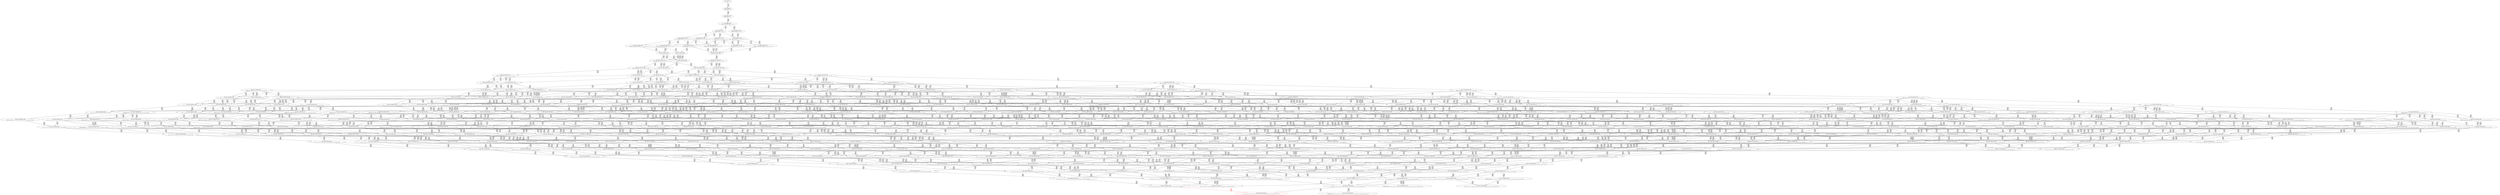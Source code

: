 digraph {
	S0[label="S0: [0, 0] [0, 0] \n{}{}"];
	S1[label="S1: [0, 0] [40, 50] \n{T0J0:40-50}{1}"];
	S2[label="S2: [40, 50] [73, 92] \n{T0J1:73-92}{1, 2}"];
	S3[label="S3: [70, 88] [73, 92] \n{T0J1:73-92, T0J2:70-88}{1, 2, 3}"];
	S4[label="S4: [73, 92] [74, 93] \n{T0J3:74-93}{1, 2, 3, 4}"];
	S5[label="S5: [73, 92] [128, 160] \n{T0J13:128-160}{1, 2, 3, 14}"];
	S6[label="S6: [74, 93] [145, 183] \n{T0J6:145-183}{1, 2, 3, 4, 7}"];
	S7[label="S7: [74, 97] [128, 160] \n{T0J13:128-160}{1, 2, 3, 4, 14}"];
	S8[label="S8: [74, 92] [75, 94] \n{T0J4:75-94}{1, 2, 3, 4, 5, 6}"];
	S9[label="S9: [74, 92] [129, 161] \n{T0J5:129-161}{1, 2, 3, 4, 5, 6}"];
	S10[label="S10: [129, 162] [145, 183] \n{T0J6:145-183, T0J7:129-162}{1, 2, 3, 4, 7, 8}"];
	S11[label="S11: [128, 160] [145, 187] \n{T0J6:145-187, T0J13:128-160}{1, 2, 3, 4, 7, 14}"];
	S12[label="S12: [75, 95] [145, 183] \n{T0J6:145-183}{1, 2, 3, 4, 5, 6, 7}"];
	S13[label="S13: [129, 162] [145, 183] \n{T0J5:129-162, T0J6:145-183}{1, 2, 3, 4, 5, 6, 7}"];
	S14[label="S14: [75, 99] [128, 160] \n{T0J13:128-160}{1, 2, 3, 4, 5, 6, 14}"];
	S15[label="S15: [128, 160] [129, 166] \n{T0J5:129-166, T0J13:128-160}{1, 2, 3, 4, 5, 6, 14}"];
	S16[label="S16: [130, 164] [145, 183] \n{}{1, 2, 3, 4, 5, 6, 7, 8}"];
	S17[label="S17: [145, 183] [184, 231] \n{}{1, 2, 3, 4, 5, 6, 7, 8}"];
	S18[label="S18: [128, 187] [145, 251] \n{}{1, 2, 3, 4, 5, 6, 7, 14}"];
	S19[label="S19: [145, 215] [155, 231] \n{T0J10:155-215}{1, 2, 3, 4, 5, 6, 7, 8, 11}"];
	S20[label="S20: [145, 251] [183, 256] \n{T0J7:183-256}{1, 2, 3, 4, 5, 6, 7, 8, 14}"];
	S21[label="S21: [144, 231] [145, 245] \n{}{1, 2, 3, 4, 5, 6, 7, 8, 9, 10}"];
	S22[label="S22: [155, 231] [207, 281] \n{T0J11:207-281}{1, 2, 3, 4, 5, 6, 7, 8, 11, 12}"];
	S23[label="S23: [155, 256] [183, 287] \n{}{1, 2, 3, 4, 5, 6, 7, 8, 11, 14}"];
	S24[label="S24: [145, 245] [159, 277] \n{}{1, 2, 3, 4, 5, 6, 7, 8, 9, 10, 11}"];
	S25[label="S25: [183, 251] [197, 313] \n{}{1, 2, 3, 4, 5, 6, 7, 8, 9, 10, 14}"];
	S26[label="S26: [176, 258] [207, 281] \n{T0J12:176-258}{1, 2, 3, 4, 5, 6, 7, 8, 11, 12, 13}"];
	S27[label="S27: [183, 287] [207, 321] \n{}{1, 2, 3, 4, 5, 6, 7, 8, 11, 12, 14}"];
	S28[label="S28: [183, 287] [218, 334] \n{T0J14:218-334}{1, 2, 3, 4, 5, 6, 7, 8, 11, 14, 15}"];
	S29[label="S29: [173, 278] [183, 287] \n{T0J22:173-278}{1, 2, 3, 4, 5, 6, 7, 8, 11, 14, 23}"];
	S30[label="S30: [159, 281] [207, 311] \n{}{1, 2, 3, 4, 5, 6, 7, 8, 9, 10, 11, 12}"];
	S31[label="S31: [159, 287] [183, 318] \n{}{1, 2, 3, 4, 5, 6, 7, 8, 9, 10, 11, 14}"];
	S32[label="S32: [204, 282] [207, 328] \n{}{1, 2, 3, 4, 5, 6, 7, 8, 11, 12, 13, 14}"];
	S33[label="S33: [207, 321] [235, 334] \n{}{1, 2, 3, 4, 5, 6, 7, 8, 11, 12, 14, 15}"];
	S34[label="S34: [183, 287] [207, 321] \n{}{1, 2, 3, 4, 5, 6, 7, 8, 11, 12, 14, 23}"];
	S35[label="S35: [218, 255] [265, 314] \n{T0J15:265-314}{1, 2, 3, 4, 5, 6, 7, 8, 11, 14, 15, 16}"];
	S36[label="S36: [188, 262] [218, 334] \n{T0J17:188-262}{1, 2, 3, 4, 5, 6, 7, 8, 11, 14, 15, 18}"];
	S37[label="S37: [183, 287] [218, 334] \n{}{1, 2, 3, 4, 5, 6, 7, 8, 11, 14, 15, 23}"];
	S38[label="S38: [180, 308] [207, 320] \n{}{1, 2, 3, 4, 5, 6, 7, 8, 9, 10, 11, 12, 13}"];
	S39[label="S39: [183, 321] [207, 354] \n{}{1, 2, 3, 4, 5, 6, 7, 8, 9, 10, 11, 12, 14}"];
	S40[label="S40: [183, 334] [218, 361] \n{}{1, 2, 3, 4, 5, 6, 7, 8, 9, 10, 11, 14, 15}"];
	S41[label="S41: [177, 305] [183, 340] \n{}{1, 2, 3, 4, 5, 6, 7, 8, 9, 10, 11, 14, 23}"];
	S42[label="S42: [183, 299] [234, 318] \n{T0J23:234-299}{1, 2, 3, 4, 5, 6, 7, 8, 9, 10, 11, 14, 24}"];
	S43[label="S43: [207, 328] [235, 334] \n{}{1, 2, 3, 4, 5, 6, 7, 8, 11, 12, 13, 14, 15}"];
	S44[label="S44: [204, 282] [207, 328] \n{}{1, 2, 3, 4, 5, 6, 7, 8, 11, 12, 13, 14, 23}"];
	S45[label="S45: [207, 278] [245, 328] \n{T0J24:245-278}{1, 2, 3, 4, 5, 6, 7, 8, 11, 12, 13, 14, 25}"];
	S46[label="S46: [235, 314] [265, 334] \n{T0J15:265-314}{1, 2, 3, 4, 5, 6, 7, 8, 11, 12, 14, 15, 16}"];
	S47[label="S47: [212, 321] [235, 334] \n{}{1, 2, 3, 4, 5, 6, 7, 8, 11, 12, 14, 15, 18}"];
	S48[label="S48: [207, 321] [235, 334] \n{}{1, 2, 3, 4, 5, 6, 7, 8, 11, 12, 14, 15, 23}"];
	S49[label="S49: [265, 314] [288, 343] \n{T0J15:265-314, T0J16:288-343}{1, 2, 3, 4, 5, 6, 7, 8, 11, 14, 15, 16, 17}"];
	S50[label="S50: [218, 314] [265, 334] \n{T0J15:265-314}{1, 2, 3, 4, 5, 6, 7, 8, 11, 14, 15, 16, 18}"];
	S51[label="S51: [218, 314] [265, 334] \n{T0J15:265-314}{1, 2, 3, 4, 5, 6, 7, 8, 11, 14, 15, 16, 23}"];
	S52[label="S52: [193, 255] [218, 334] \n{T0J18:193-262}{1, 2, 3, 4, 5, 6, 7, 8, 11, 14, 15, 18, 19}"];
	S53[label="S53: [188, 278] [218, 334] \n{}{1, 2, 3, 4, 5, 6, 7, 8, 11, 14, 15, 18, 23}"];
	S54[label="S54: [204, 348] [207, 381] \n{}{1, 2, 3, 4, 5, 6, 7, 8, 9, 10, 11, 12, 13, 14}"];
	S55[label="S55: [207, 361] [235, 400] \n{}{1, 2, 3, 4, 5, 6, 7, 8, 9, 10, 11, 12, 14, 15}"];
	S56[label="S56: [183, 340] [207, 371] \n{}{1, 2, 3, 4, 5, 6, 7, 8, 9, 10, 11, 12, 14, 23}"];
	S57[label="S57: [218, 341] [265, 361] \n{T0J15:265-341}{1, 2, 3, 4, 5, 6, 7, 8, 9, 10, 11, 14, 15, 16}"];
	S58[label="S58: [188, 324] [218, 361] \n{}{1, 2, 3, 4, 5, 6, 7, 8, 9, 10, 11, 14, 15, 18}"];
	S59[label="S59: [183, 340] [218, 361] \n{}{1, 2, 3, 4, 5, 6, 7, 8, 9, 10, 11, 14, 15, 23}"];
	S60[label="S60: [207, 318] [235, 365] \n{}{1, 2, 3, 4, 5, 6, 7, 8, 9, 10, 11, 12, 14, 24}"];
	S61[label="S61: [218, 318] [238, 361] \n{}{1, 2, 3, 4, 5, 6, 7, 8, 9, 10, 11, 14, 15, 24}"];
	S62[label="S62: [183, 340] [234, 351] \n{}{1, 2, 3, 4, 5, 6, 7, 8, 9, 10, 11, 14, 23, 24}"];
	S63[label="S63: [235, 314] [265, 334] \n{T0J15:265-314}{1, 2, 3, 4, 5, 6, 7, 8, 11, 12, 13, 14, 15, 16}"];
	S64[label="S64: [212, 282] [235, 334] \n{}{1, 2, 3, 4, 5, 6, 7, 8, 11, 12, 13, 14, 15, 18}"];
	S65[label="S65: [207, 328] [235, 334] \n{}{1, 2, 3, 4, 5, 6, 7, 8, 11, 12, 13, 14, 15, 23}"];
	S66[label="S66: [235, 328] [245, 334] \n{}{1, 2, 3, 4, 5, 6, 7, 8, 11, 12, 13, 14, 15, 25}"];
	S67[label="S67: [207, 303] [245, 328] \n{}{1, 2, 3, 4, 5, 6, 7, 8, 11, 12, 13, 14, 23, 25}"];
	S68[label="S68: [265, 334] [305, 343] \n{T0J15:265-314, T0J16:305-343}{1, 2, 3, 4, 5, 6, 7, 8, 11, 12, 14, 15, 16, 17}"];
	S69[label="S69: [235, 321] [265, 334] \n{T0J15:265-314}{1, 2, 3, 4, 5, 6, 7, 8, 11, 12, 14, 15, 16, 18}"];
	S70[label="S70: [235, 321] [265, 334] \n{T0J15:265-314}{1, 2, 3, 4, 5, 6, 7, 8, 11, 12, 14, 15, 16, 23}"];
	S71[label="S71: [217, 321] [235, 334] \n{}{1, 2, 3, 4, 5, 6, 7, 8, 11, 12, 14, 15, 18, 19}"];
	S72[label="S72: [212, 321] [235, 334] \n{}{1, 2, 3, 4, 5, 6, 7, 8, 11, 12, 14, 15, 18, 23}"];
	S73[label="S73: [265, 334] [288, 343] \n{T0J15:265-314, T0J16:288-343}{1, 2, 3, 4, 5, 6, 7, 8, 11, 14, 15, 16, 17, 18}"];
	S74[label="S74: [218, 314] [265, 334] \n{T0J15:265-314}{1, 2, 3, 4, 5, 6, 7, 8, 11, 14, 15, 16, 18, 19}"];
	S75[label="S75: [218, 314] [265, 334] \n{T0J15:265-314}{1, 2, 3, 4, 5, 6, 7, 8, 11, 14, 15, 16, 18, 23}"];
	S76[label="S76: [265, 334] [288, 343] \n{T0J15:265-314, T0J16:288-343}{1, 2, 3, 4, 5, 6, 7, 8, 11, 14, 15, 16, 17, 23}"];
	S77[label="S77: [218, 314] [240, 334] \n{T0J19:240-314}{1, 2, 3, 4, 5, 6, 7, 8, 11, 14, 15, 18, 19, 20}"];
	S78[label="S78: [193, 278] [218, 334] \n{}{1, 2, 3, 4, 5, 6, 7, 8, 11, 14, 15, 18, 19, 23}"];
	S79[label="S79: [207, 388] [235, 427] \n{}{1, 2, 3, 4, 5, 6, 7, 8, 9, 10, 11, 12, 13, 14, 15}"];
	S80[label="S80: [204, 371] [207, 381] \n{}{1, 2, 3, 4, 5, 6, 7, 8, 9, 10, 11, 12, 13, 14, 23}"];
	S81[label="S81: [207, 328] [245, 381] \n{}{1, 2, 3, 4, 5, 6, 7, 8, 9, 10, 11, 12, 13, 14, 25}"];
	S82[label="S82: [235, 361] [265, 407] \n{}{1, 2, 3, 4, 5, 6, 7, 8, 9, 10, 11, 12, 14, 15, 16}"];
	S83[label="S83: [212, 361] [235, 400] \n{}{1, 2, 3, 4, 5, 6, 7, 8, 9, 10, 11, 12, 14, 15, 18}"];
	S84[label="S84: [207, 361] [235, 406] \n{}{1, 2, 3, 4, 5, 6, 7, 8, 9, 10, 11, 12, 14, 15, 23}"];
	S85[label="S85: [265, 361] [288, 376] \n{}{1, 2, 3, 4, 5, 6, 7, 8, 9, 10, 11, 14, 15, 16, 17}"];
	S86[label="S86: [218, 341] [265, 376] \n{}{1, 2, 3, 4, 5, 6, 7, 8, 9, 10, 11, 14, 15, 16, 18}"];
	S87[label="S87: [218, 341] [265, 376] \n{}{1, 2, 3, 4, 5, 6, 7, 8, 9, 10, 11, 14, 15, 16, 23}"];
	S88[label="S88: [193, 317] [218, 361] \n{}{1, 2, 3, 4, 5, 6, 7, 8, 9, 10, 11, 14, 15, 18, 19}"];
	S89[label="S89: [188, 334] [218, 361] \n{}{1, 2, 3, 4, 5, 6, 7, 8, 9, 10, 11, 14, 15, 18, 23}"];
	S90[label="S90: [207, 345] [235, 381] \n{}{1, 2, 3, 4, 5, 6, 7, 8, 9, 10, 11, 12, 13, 14, 24}"];
	S91[label="S91: [235, 361] [262, 400] \n{}{1, 2, 3, 4, 5, 6, 7, 8, 9, 10, 11, 12, 14, 15, 24}"];
	S92[label="S92: [207, 351] [235, 406] \n{}{1, 2, 3, 4, 5, 6, 7, 8, 9, 10, 11, 12, 14, 23, 24}"];
	S93[label="S93: [238, 341] [265, 361] \n{T0J15:265-341}{1, 2, 3, 4, 5, 6, 7, 8, 9, 10, 11, 14, 15, 16, 24}"];
	S94[label="S94: [218, 299] [238, 361] \n{}{1, 2, 3, 4, 5, 6, 7, 8, 9, 10, 11, 14, 15, 18, 24}"];
	S95[label="S95: [218, 351] [238, 361] \n{}{1, 2, 3, 4, 5, 6, 7, 8, 9, 10, 11, 14, 15, 23, 24}"];
	S96[label="S96: [265, 334] [305, 343] \n{T0J15:265-314, T0J16:305-343}{1, 2, 3, 4, 5, 6, 7, 8, 11, 12, 13, 14, 15, 16, 17}"];
	S97[label="S97: [235, 314] [265, 334] \n{T0J15:265-314}{1, 2, 3, 4, 5, 6, 7, 8, 11, 12, 13, 14, 15, 16, 18}"];
	S98[label="S98: [235, 314] [265, 334] \n{T0J15:265-314}{1, 2, 3, 4, 5, 6, 7, 8, 11, 12, 13, 14, 15, 16, 23}"];
	S99[label="S99: [217, 282] [235, 334] \n{}{1, 2, 3, 4, 5, 6, 7, 8, 11, 12, 13, 14, 15, 18, 19}"];
	S100[label="S100: [212, 282] [235, 334] \n{}{1, 2, 3, 4, 5, 6, 7, 8, 11, 12, 13, 14, 15, 18, 23}"];
	S101[label="S101: [235, 278] [245, 334] \n{}{1, 2, 3, 4, 5, 6, 7, 8, 11, 12, 13, 14, 15, 18, 25}"];
	S102[label="S102: [235, 328] [245, 334] \n{}{1, 2, 3, 4, 5, 6, 7, 8, 11, 12, 13, 14, 15, 23, 25}"];
	S103[label="S103: [245, 314] [282, 334] \n{T0J15:282-314}{1, 2, 3, 4, 5, 6, 7, 8, 11, 12, 13, 14, 15, 16, 25}"];
	S104[label="S104: [265, 334] [305, 343] \n{T0J15:265-314, T0J16:305-343}{1, 2, 3, 4, 5, 6, 7, 8, 11, 12, 14, 15, 16, 17, 18}"];
	S105[label="S105: [235, 321] [265, 334] \n{T0J15:265-314}{1, 2, 3, 4, 5, 6, 7, 8, 11, 12, 14, 15, 16, 18, 19}"];
	S106[label="S106: [235, 321] [265, 334] \n{T0J15:265-314}{1, 2, 3, 4, 5, 6, 7, 8, 11, 12, 14, 15, 16, 18, 23}"];
	S107[label="S107: [265, 334] [305, 343] \n{T0J15:265-314, T0J16:305-343}{1, 2, 3, 4, 5, 6, 7, 8, 11, 12, 14, 15, 16, 17, 23}"];
	S108[label="S108: [235, 321] [264, 334] \n{}{1, 2, 3, 4, 5, 6, 7, 8, 11, 12, 14, 15, 18, 19, 20}"];
	S109[label="S109: [217, 321] [235, 334] \n{}{1, 2, 3, 4, 5, 6, 7, 8, 11, 12, 14, 15, 18, 19, 23}"];
	S110[label="S110: [265, 334] [288, 343] \n{T0J15:265-314, T0J16:288-343}{1, 2, 3, 4, 5, 6, 7, 8, 11, 14, 15, 16, 17, 18, 19}"];
	S111[label="S111: [240, 314] [265, 334] \n{T0J15:265-314}{1, 2, 3, 4, 5, 6, 7, 8, 11, 14, 15, 16, 18, 19, 20}"];
	S112[label="S112: [218, 314] [265, 334] \n{T0J15:265-314}{1, 2, 3, 4, 5, 6, 7, 8, 11, 14, 15, 16, 18, 19, 23}"];
	S113[label="S113: [265, 334] [288, 343] \n{T0J15:265-314, T0J16:288-343}{1, 2, 3, 4, 5, 6, 7, 8, 11, 14, 15, 16, 17, 18, 23}"];
	S114[label="S114: [231, 272] [240, 334] \n{T0J20:231-272}{1, 2, 3, 4, 5, 6, 7, 8, 11, 14, 15, 18, 19, 20, 21}"];
	S115[label="S115: [218, 314] [240, 334] \n{}{1, 2, 3, 4, 5, 6, 7, 8, 11, 14, 15, 18, 19, 20, 23}"];
	S116[label="S116: [235, 427] [265, 447] \n{}{1, 2, 3, 4, 5, 6, 7, 8, 9, 10, 11, 12, 13, 14, 15, 16}"];
	S117[label="S117: [212, 395] [235, 427] \n{}{1, 2, 3, 4, 5, 6, 7, 8, 9, 10, 11, 12, 13, 14, 15, 18}"];
	S118[label="S118: [207, 403] [235, 460] \n{}{1, 2, 3, 4, 5, 6, 7, 8, 9, 10, 11, 12, 13, 14, 15, 23}"];
	S119[label="S119: [235, 381] [245, 427] \n{}{1, 2, 3, 4, 5, 6, 7, 8, 9, 10, 11, 12, 13, 14, 15, 25}"];
	S120[label="S120: [207, 381] [245, 428] \n{}{1, 2, 3, 4, 5, 6, 7, 8, 9, 10, 11, 12, 13, 14, 23, 25}"];
	S121[label="S121: [265, 376] [305, 427] \n{}{1, 2, 3, 4, 5, 6, 7, 8, 9, 10, 11, 12, 14, 15, 16, 17}"];
	S122[label="S122: [235, 376] [265, 407] \n{}{1, 2, 3, 4, 5, 6, 7, 8, 9, 10, 11, 12, 14, 15, 16, 18}"];
	S123[label="S123: [235, 376] [265, 407] \n{}{1, 2, 3, 4, 5, 6, 7, 8, 9, 10, 11, 12, 14, 15, 16, 23}"];
	S124[label="S124: [217, 361] [235, 400] \n{}{1, 2, 3, 4, 5, 6, 7, 8, 9, 10, 11, 12, 14, 15, 18, 19}"];
	S125[label="S125: [212, 361] [235, 406] \n{}{1, 2, 3, 4, 5, 6, 7, 8, 9, 10, 11, 12, 14, 15, 18, 23}"];
	S126[label="S126: [265, 370] [288, 396] \n{}{1, 2, 3, 4, 5, 6, 7, 8, 9, 10, 11, 14, 15, 16, 17, 18}"];
	S127[label="S127: [218, 341] [265, 376] \n{}{1, 2, 3, 4, 5, 6, 7, 8, 9, 10, 11, 14, 15, 16, 18, 19}"];
	S128[label="S128: [218, 341] [265, 376] \n{}{1, 2, 3, 4, 5, 6, 7, 8, 9, 10, 11, 14, 15, 16, 18, 23}"];
	S129[label="S129: [265, 370] [288, 396] \n{}{1, 2, 3, 4, 5, 6, 7, 8, 9, 10, 11, 14, 15, 16, 17, 23}"];
	S130[label="S130: [218, 341] [240, 376] \n{}{1, 2, 3, 4, 5, 6, 7, 8, 9, 10, 11, 14, 15, 18, 19, 20}"];
	S131[label="S131: [193, 334] [218, 361] \n{}{1, 2, 3, 4, 5, 6, 7, 8, 9, 10, 11, 14, 15, 18, 19, 23}"];
	S132[label="S132: [235, 388] [262, 427] \n{}{1, 2, 3, 4, 5, 6, 7, 8, 9, 10, 11, 12, 13, 14, 15, 24}"];
	S133[label="S133: [207, 381] [235, 449] \n{}{1, 2, 3, 4, 5, 6, 7, 8, 9, 10, 11, 12, 13, 14, 23, 24}"];
	S134[label="S134: [235, 299] [245, 381] \n{}{1, 2, 3, 4, 5, 6, 7, 8, 9, 10, 11, 12, 13, 14, 24, 25}"];
	S135[label="S135: [235, 361] [262, 400] \n{}{1, 2, 3, 4, 5, 6, 7, 8, 9, 10, 11, 12, 14, 15, 18, 24}"];
	S136[label="S136: [235, 361] [262, 417] \n{}{1, 2, 3, 4, 5, 6, 7, 8, 9, 10, 11, 12, 14, 15, 23, 24}"];
	S137[label="S137: [238, 341] [265, 376] \n{}{1, 2, 3, 4, 5, 6, 7, 8, 9, 10, 11, 14, 15, 16, 18, 24}"];
	S138[label="S138: [238, 351] [265, 376] \n{}{1, 2, 3, 4, 5, 6, 7, 8, 9, 10, 11, 14, 15, 16, 23, 24}"];
	S139[label="S139: [218, 299] [238, 361] \n{}{1, 2, 3, 4, 5, 6, 7, 8, 9, 10, 11, 14, 15, 18, 19, 24}"];
	S140[label="S140: [218, 351] [238, 361] \n{}{1, 2, 3, 4, 5, 6, 7, 8, 9, 10, 11, 14, 15, 18, 23, 24}"];
	S141[label="S141: [262, 361] [282, 407] \n{}{1, 2, 3, 4, 5, 6, 7, 8, 9, 10, 11, 12, 14, 15, 16, 24}"];
	S142[label="S142: [265, 361] [308, 370] \n{T0J16:308-370}{1, 2, 3, 4, 5, 6, 7, 8, 9, 10, 11, 14, 15, 16, 17, 24}"];
	S143[label="S143: [265, 334] [305, 343] \n{T0J15:265-314, T0J16:305-343}{1, 2, 3, 4, 5, 6, 7, 8, 11, 12, 13, 14, 15, 16, 17, 18}"];
	S144[label="S144: [235, 314] [265, 334] \n{T0J15:265-314}{1, 2, 3, 4, 5, 6, 7, 8, 11, 12, 13, 14, 15, 16, 18, 19}"];
	S145[label="S145: [235, 314] [265, 334] \n{T0J15:265-314}{1, 2, 3, 4, 5, 6, 7, 8, 11, 12, 13, 14, 15, 16, 18, 23}"];
	S146[label="S146: [265, 334] [305, 343] \n{T0J15:265-314, T0J16:305-343}{1, 2, 3, 4, 5, 6, 7, 8, 11, 12, 13, 14, 15, 16, 17, 23}"];
	S147[label="S147: [245, 314] [273, 334] \n{T0J15:265-314}{1, 2, 3, 4, 5, 6, 7, 8, 11, 12, 13, 14, 15, 16, 23, 25}"];
	S148[label="S148: [235, 314] [264, 334] \n{}{1, 2, 3, 4, 5, 6, 7, 8, 11, 12, 13, 14, 15, 18, 19, 20}"];
	S149[label="S149: [217, 282] [235, 334] \n{}{1, 2, 3, 4, 5, 6, 7, 8, 11, 12, 13, 14, 15, 18, 19, 23}"];
	S150[label="S150: [235, 278] [245, 334] \n{}{1, 2, 3, 4, 5, 6, 7, 8, 11, 12, 13, 14, 15, 18, 19, 25}"];
	S151[label="S151: [235, 303] [245, 334] \n{}{1, 2, 3, 4, 5, 6, 7, 8, 11, 12, 13, 14, 15, 18, 23, 25}"];
	S152[label="S152: [245, 314] [282, 334] \n{T0J15:282-314}{1, 2, 3, 4, 5, 6, 7, 8, 11, 12, 13, 14, 15, 16, 18, 25}"];
	S153[label="S153: [282, 334] [315, 343] \n{T0J15:282-314, T0J16:315-343}{1, 2, 3, 4, 5, 6, 7, 8, 11, 12, 13, 14, 15, 16, 17, 25}"];
	S154[label="S154: [265, 334] [305, 343] \n{T0J15:265-314, T0J16:305-343}{1, 2, 3, 4, 5, 6, 7, 8, 11, 12, 14, 15, 16, 17, 18, 19}"];
	S155[label="S155: [264, 321] [282, 334] \n{T0J15:265-314}{1, 2, 3, 4, 5, 6, 7, 8, 11, 12, 14, 15, 16, 18, 19, 20}"];
	S156[label="S156: [235, 321] [265, 334] \n{T0J15:265-314}{1, 2, 3, 4, 5, 6, 7, 8, 11, 12, 14, 15, 16, 18, 19, 23}"];
	S157[label="S157: [265, 334] [305, 343] \n{T0J15:265-314, T0J16:305-343}{1, 2, 3, 4, 5, 6, 7, 8, 11, 12, 14, 15, 16, 17, 18, 23}"];
	S158[label="S158: [240, 321] [264, 334] \n{}{1, 2, 3, 4, 5, 6, 7, 8, 11, 12, 14, 15, 18, 19, 20, 21}"];
	S159[label="S159: [235, 321] [264, 334] \n{}{1, 2, 3, 4, 5, 6, 7, 8, 11, 12, 14, 15, 18, 19, 20, 23}"];
	S160[label="S160: [265, 334] [310, 343] \n{T0J15:265-314, T0J16:310-343}{1, 2, 3, 4, 5, 6, 7, 8, 11, 14, 15, 16, 17, 18, 19, 20}"];
	S161[label="S161: [240, 314] [265, 334] \n{T0J15:265-314}{1, 2, 3, 4, 5, 6, 7, 8, 11, 14, 15, 16, 18, 19, 20, 21}"];
	S162[label="S162: [240, 314] [265, 334] \n{T0J15:265-314}{1, 2, 3, 4, 5, 6, 7, 8, 11, 14, 15, 16, 18, 19, 20, 23}"];
	S163[label="S163: [265, 334] [288, 343] \n{T0J15:265-314, T0J16:288-343}{1, 2, 3, 4, 5, 6, 7, 8, 11, 14, 15, 16, 17, 18, 19, 23}"];
	S164[label="S164: [240, 334] [306, 349] \n{T0J21:306-349}{1, 2, 3, 4, 5, 6, 7, 8, 11, 14, 15, 18, 19, 20, 21, 22}"];
	S165[label="S165: [231, 278] [240, 334] \n{}{1, 2, 3, 4, 5, 6, 7, 8, 11, 14, 15, 18, 19, 20, 21, 23}"];
	S166[label="S166: [265, 447] [305, 515] \n{}{1, 2, 3, 4, 5, 6, 7, 8, 9, 10, 11, 12, 13, 14, 15, 16, 17}"];
	S167[label="S167: [235, 434] [265, 454] \n{}{1, 2, 3, 4, 5, 6, 7, 8, 9, 10, 11, 12, 13, 14, 15, 16, 18}"];
	S168[label="S168: [235, 460] [265, 462] \n{}{1, 2, 3, 4, 5, 6, 7, 8, 9, 10, 11, 12, 13, 14, 15, 16, 23}"];
	S169[label="S169: [217, 402] [235, 427] \n{}{1, 2, 3, 4, 5, 6, 7, 8, 9, 10, 11, 12, 13, 14, 15, 18, 19}"];
	S170[label="S170: [212, 418] [235, 460] \n{}{1, 2, 3, 4, 5, 6, 7, 8, 9, 10, 11, 12, 13, 14, 15, 18, 23}"];
	S171[label="S171: [235, 388] [245, 427] \n{}{1, 2, 3, 4, 5, 6, 7, 8, 9, 10, 11, 12, 13, 14, 15, 18, 25}"];
	S172[label="S172: [235, 428] [245, 460] \n{}{1, 2, 3, 4, 5, 6, 7, 8, 9, 10, 11, 12, 13, 14, 15, 23, 25}"];
	S173[label="S173: [245, 427] [282, 440] \n{}{1, 2, 3, 4, 5, 6, 7, 8, 9, 10, 11, 12, 13, 14, 15, 16, 25}"];
	S174[label="S174: [265, 396] [305, 436] \n{}{1, 2, 3, 4, 5, 6, 7, 8, 9, 10, 11, 12, 14, 15, 16, 17, 18}"];
	S175[label="S175: [235, 376] [265, 407] \n{}{1, 2, 3, 4, 5, 6, 7, 8, 9, 10, 11, 12, 14, 15, 16, 18, 19}"];
	S176[label="S176: [235, 376] [265, 407] \n{}{1, 2, 3, 4, 5, 6, 7, 8, 9, 10, 11, 12, 14, 15, 16, 18, 23}"];
	S177[label="S177: [265, 396] [305, 436] \n{}{1, 2, 3, 4, 5, 6, 7, 8, 9, 10, 11, 12, 14, 15, 16, 17, 23}"];
	S178[label="S178: [235, 376] [264, 407] \n{}{1, 2, 3, 4, 5, 6, 7, 8, 9, 10, 11, 12, 14, 15, 18, 19, 20}"];
	S179[label="S179: [217, 361] [235, 406] \n{}{1, 2, 3, 4, 5, 6, 7, 8, 9, 10, 11, 12, 14, 15, 18, 19, 23}"];
	S180[label="S180: [265, 370] [288, 396] \n{}{1, 2, 3, 4, 5, 6, 7, 8, 9, 10, 11, 14, 15, 16, 17, 18, 19}"];
	S181[label="S181: [240, 341] [265, 376] \n{}{1, 2, 3, 4, 5, 6, 7, 8, 9, 10, 11, 14, 15, 16, 18, 19, 20}"];
	S182[label="S182: [218, 341] [265, 376] \n{}{1, 2, 3, 4, 5, 6, 7, 8, 9, 10, 11, 14, 15, 16, 18, 19, 23}"];
	S183[label="S183: [265, 370] [288, 396] \n{}{1, 2, 3, 4, 5, 6, 7, 8, 9, 10, 11, 14, 15, 16, 17, 18, 23}"];
	S184[label="S184: [231, 334] [240, 376] \n{}{1, 2, 3, 4, 5, 6, 7, 8, 9, 10, 11, 14, 15, 18, 19, 20, 21}"];
	S185[label="S185: [218, 341] [240, 376] \n{}{1, 2, 3, 4, 5, 6, 7, 8, 9, 10, 11, 14, 15, 18, 19, 20, 23}"];
	S186[label="S186: [235, 395] [262, 427] \n{}{1, 2, 3, 4, 5, 6, 7, 8, 9, 10, 11, 12, 13, 14, 15, 18, 24}"];
	S187[label="S187: [235, 449] [262, 460] \n{}{1, 2, 3, 4, 5, 6, 7, 8, 9, 10, 11, 12, 13, 14, 15, 23, 24}"];
	S188[label="S188: [235, 428] [245, 449] \n{}{1, 2, 3, 4, 5, 6, 7, 8, 9, 10, 11, 12, 13, 14, 23, 24, 25}"];
	S189[label="S189: [262, 376] [282, 417] \n{}{1, 2, 3, 4, 5, 6, 7, 8, 9, 10, 11, 12, 14, 15, 16, 23, 24}"];
	S190[label="S190: [235, 361] [262, 400] \n{}{1, 2, 3, 4, 5, 6, 7, 8, 9, 10, 11, 12, 14, 15, 18, 19, 24}"];
	S191[label="S191: [235, 361] [262, 417] \n{}{1, 2, 3, 4, 5, 6, 7, 8, 9, 10, 11, 12, 14, 15, 18, 23, 24}"];
	S192[label="S192: [238, 341] [265, 376] \n{}{1, 2, 3, 4, 5, 6, 7, 8, 9, 10, 11, 14, 15, 16, 18, 19, 24}"];
	S193[label="S193: [238, 351] [265, 376] \n{}{1, 2, 3, 4, 5, 6, 7, 8, 9, 10, 11, 14, 15, 16, 18, 23, 24}"];
	S194[label="S194: [265, 370] [308, 396] \n{}{1, 2, 3, 4, 5, 6, 7, 8, 9, 10, 11, 14, 15, 16, 17, 23, 24}"];
	S195[label="S195: [238, 341] [265, 376] \n{}{1, 2, 3, 4, 5, 6, 7, 8, 9, 10, 11, 14, 15, 18, 19, 20, 24}"];
	S196[label="S196: [218, 351] [238, 361] \n{}{1, 2, 3, 4, 5, 6, 7, 8, 9, 10, 11, 14, 15, 18, 19, 23, 24}"];
	S197[label="S197: [262, 427] [282, 447] \n{}{1, 2, 3, 4, 5, 6, 7, 8, 9, 10, 11, 12, 13, 14, 15, 16, 24}"];
	S198[label="S198: [245, 378] [298, 381] \n{T0J14:298-378}{1, 2, 3, 4, 5, 6, 7, 8, 9, 10, 11, 12, 13, 14, 15, 24, 25}"];
	S199[label="S199: [262, 376] [282, 407] \n{}{1, 2, 3, 4, 5, 6, 7, 8, 9, 10, 11, 12, 14, 15, 16, 18, 24}"];
	S200[label="S200: [265, 370] [308, 376] \n{T0J16:308-370}{1, 2, 3, 4, 5, 6, 7, 8, 9, 10, 11, 14, 15, 16, 17, 18, 24}"];
	S201[label="S201: [282, 370] [317, 427] \n{}{1, 2, 3, 4, 5, 6, 7, 8, 9, 10, 11, 12, 14, 15, 16, 17, 24}"];
	S202[label="S202: [265, 334] [305, 343] \n{T0J15:265-314, T0J16:305-343}{1, 2, 3, 4, 5, 6, 7, 8, 11, 12, 13, 14, 15, 16, 17, 18, 19}"];
	S203[label="S203: [264, 314] [282, 334] \n{T0J15:265-314}{1, 2, 3, 4, 5, 6, 7, 8, 11, 12, 13, 14, 15, 16, 18, 19, 20}"];
	S204[label="S204: [235, 314] [265, 334] \n{T0J15:265-314}{1, 2, 3, 4, 5, 6, 7, 8, 11, 12, 13, 14, 15, 16, 18, 19, 23}"];
	S205[label="S205: [265, 334] [305, 343] \n{T0J15:265-314, T0J16:305-343}{1, 2, 3, 4, 5, 6, 7, 8, 11, 12, 13, 14, 15, 16, 17, 18, 23}"];
	S206[label="S206: [245, 314] [273, 334] \n{T0J15:265-314}{1, 2, 3, 4, 5, 6, 7, 8, 11, 12, 13, 14, 15, 16, 18, 23, 25}"];
	S207[label="S207: [273, 334] [315, 343] \n{T0J15:265-314, T0J16:315-343}{1, 2, 3, 4, 5, 6, 7, 8, 11, 12, 13, 14, 15, 16, 17, 23, 25}"];
	S208[label="S208: [250, 262] [273, 334] \n{T0J15:265-314, T0J17:250-262}{1, 2, 3, 4, 5, 6, 7, 8, 11, 12, 13, 14, 15, 16, 18, 23, 25}"];
	S209[label="S209: [248, 282] [264, 334] \n{}{1, 2, 3, 4, 5, 6, 7, 8, 11, 12, 13, 14, 15, 18, 19, 20, 21}"];
	S210[label="S210: [235, 314] [264, 334] \n{}{1, 2, 3, 4, 5, 6, 7, 8, 11, 12, 13, 14, 15, 18, 19, 20, 23}"];
	S211[label="S211: [235, 303] [245, 334] \n{}{1, 2, 3, 4, 5, 6, 7, 8, 11, 12, 13, 14, 15, 18, 19, 23, 25}"];
	S212[label="S212: [245, 314] [282, 334] \n{T0J15:282-314}{1, 2, 3, 4, 5, 6, 7, 8, 11, 12, 13, 14, 15, 16, 18, 19, 25}"];
	S213[label="S213: [245, 314] [282, 334] \n{T0J19:282-314}{1, 2, 3, 4, 5, 6, 7, 8, 11, 12, 13, 14, 15, 18, 19, 20, 25}"];
	S214[label="S214: [282, 334] [315, 343] \n{T0J15:282-314, T0J16:315-343}{1, 2, 3, 4, 5, 6, 7, 8, 11, 12, 13, 14, 15, 16, 17, 18, 25}"];
	S215[label="S215: [265, 334] [305, 343] \n{T0J15:265-314, T0J16:305-343}{1, 2, 3, 4, 5, 6, 7, 8, 11, 12, 14, 15, 16, 17, 18, 19, 23}"];
	S216[label="S216: [264, 321] [282, 334] \n{T0J15:265-314}{1, 2, 3, 4, 5, 6, 7, 8, 11, 12, 14, 15, 16, 18, 19, 20, 23}"];
	S217[label="S217: [264, 321] [287, 334] \n{T0J15:265-314}{1, 2, 3, 4, 5, 6, 7, 8, 11, 12, 14, 15, 16, 18, 19, 20, 21}"];
	S218[label="S218: [264, 334] [306, 349] \n{T0J21:306-349}{1, 2, 3, 4, 5, 6, 7, 8, 11, 12, 14, 15, 18, 19, 20, 21, 22}"];
	S219[label="S219: [240, 321] [264, 334] \n{}{1, 2, 3, 4, 5, 6, 7, 8, 11, 12, 14, 15, 18, 19, 20, 21, 23}"];
	S220[label="S220: [265, 334] [310, 343] \n{T0J15:265-314, T0J16:310-343}{1, 2, 3, 4, 5, 6, 7, 8, 11, 14, 15, 16, 17, 18, 19, 20, 21}"];
	S221[label="S221: [265, 334] [306, 349] \n{T0J15:265-314, T0J21:306-349}{1, 2, 3, 4, 5, 6, 7, 8, 11, 14, 15, 16, 18, 19, 20, 21, 22}"];
	S222[label="S222: [240, 314] [265, 334] \n{T0J15:265-314}{1, 2, 3, 4, 5, 6, 7, 8, 11, 14, 15, 16, 18, 19, 20, 21, 23}"];
	S223[label="S223: [265, 334] [310, 343] \n{T0J15:265-314, T0J16:310-343}{1, 2, 3, 4, 5, 6, 7, 8, 11, 14, 15, 16, 17, 18, 19, 20, 23}"];
	S224[label="S224: [240, 334] [306, 349] \n{T0J21:306-349}{1, 2, 3, 4, 5, 6, 7, 8, 11, 14, 15, 18, 19, 20, 21, 22, 23}"];
	S225[label="S225: [265, 454] [305, 522] \n{}{1, 2, 3, 4, 5, 6, 7, 8, 9, 10, 11, 12, 13, 14, 15, 16, 17, 18}"];
	S226[label="S226: [235, 441] [265, 461] \n{}{1, 2, 3, 4, 5, 6, 7, 8, 9, 10, 11, 12, 13, 14, 15, 16, 18, 19}"];
	S227[label="S227: [235, 462] [265, 477] \n{}{1, 2, 3, 4, 5, 6, 7, 8, 9, 10, 11, 12, 13, 14, 15, 16, 18, 23}"];
	S228[label="S228: [265, 462] [305, 548] \n{}{1, 2, 3, 4, 5, 6, 7, 8, 9, 10, 11, 12, 13, 14, 15, 16, 17, 23}"];
	S229[label="S229: [245, 460] [273, 487] \n{}{1, 2, 3, 4, 5, 6, 7, 8, 9, 10, 11, 12, 13, 14, 15, 16, 23, 25}"];
	S230[label="S230: [235, 427] [264, 461] \n{}{1, 2, 3, 4, 5, 6, 7, 8, 9, 10, 11, 12, 13, 14, 15, 18, 19, 20}"];
	S231[label="S231: [217, 425] [235, 460] \n{}{1, 2, 3, 4, 5, 6, 7, 8, 9, 10, 11, 12, 13, 14, 15, 18, 19, 23}"];
	S232[label="S232: [235, 395] [245, 427] \n{}{1, 2, 3, 4, 5, 6, 7, 8, 9, 10, 11, 12, 13, 14, 15, 18, 19, 25}"];
	S233[label="S233: [235, 443] [245, 460] \n{}{1, 2, 3, 4, 5, 6, 7, 8, 9, 10, 11, 12, 13, 14, 15, 18, 23, 25}"];
	S234[label="S234: [245, 434] [282, 447] \n{}{1, 2, 3, 4, 5, 6, 7, 8, 9, 10, 11, 12, 13, 14, 15, 16, 18, 25}"];
	S235[label="S235: [282, 440] [315, 515] \n{}{1, 2, 3, 4, 5, 6, 7, 8, 9, 10, 11, 12, 13, 14, 15, 16, 17, 25}"];
	S236[label="S236: [265, 396] [305, 436] \n{}{1, 2, 3, 4, 5, 6, 7, 8, 9, 10, 11, 12, 14, 15, 16, 17, 18, 19}"];
	S237[label="S237: [264, 376] [282, 407] \n{}{1, 2, 3, 4, 5, 6, 7, 8, 9, 10, 11, 12, 14, 15, 16, 18, 19, 20}"];
	S238[label="S238: [235, 376] [265, 407] \n{}{1, 2, 3, 4, 5, 6, 7, 8, 9, 10, 11, 12, 14, 15, 16, 18, 19, 23}"];
	S239[label="S239: [265, 396] [305, 436] \n{}{1, 2, 3, 4, 5, 6, 7, 8, 9, 10, 11, 12, 14, 15, 16, 17, 18, 23}"];
	S240[label="S240: [240, 376] [264, 407] \n{}{1, 2, 3, 4, 5, 6, 7, 8, 9, 10, 11, 12, 14, 15, 18, 19, 20, 21}"];
	S241[label="S241: [235, 376] [264, 407] \n{}{1, 2, 3, 4, 5, 6, 7, 8, 9, 10, 11, 12, 14, 15, 18, 19, 20, 23}"];
	S242[label="S242: [265, 370] [310, 396] \n{}{1, 2, 3, 4, 5, 6, 7, 8, 9, 10, 11, 14, 15, 16, 17, 18, 19, 20}"];
	S243[label="S243: [240, 341] [265, 376] \n{}{1, 2, 3, 4, 5, 6, 7, 8, 9, 10, 11, 14, 15, 16, 18, 19, 20, 21}"];
	S244[label="S244: [240, 341] [265, 376] \n{}{1, 2, 3, 4, 5, 6, 7, 8, 9, 10, 11, 14, 15, 16, 18, 19, 20, 23}"];
	S245[label="S245: [265, 370] [288, 396] \n{}{1, 2, 3, 4, 5, 6, 7, 8, 9, 10, 11, 14, 15, 16, 17, 18, 19, 23}"];
	S246[label="S246: [240, 376] [306, 396] \n{}{1, 2, 3, 4, 5, 6, 7, 8, 9, 10, 11, 14, 15, 18, 19, 20, 21, 22}"];
	S247[label="S247: [231, 334] [240, 376] \n{}{1, 2, 3, 4, 5, 6, 7, 8, 9, 10, 11, 14, 15, 18, 19, 20, 21, 23}"];
	S248[label="S248: [262, 460] [282, 508] \n{}{1, 2, 3, 4, 5, 6, 7, 8, 9, 10, 11, 12, 13, 14, 15, 16, 23, 24}"];
	S249[label="S249: [235, 402] [262, 427] \n{}{1, 2, 3, 4, 5, 6, 7, 8, 9, 10, 11, 12, 13, 14, 15, 18, 19, 24}"];
	S250[label="S250: [235, 460] [262, 487] \n{}{1, 2, 3, 4, 5, 6, 7, 8, 9, 10, 11, 12, 13, 14, 15, 18, 23, 24}"];
	S251[label="S251: [245, 449] [273, 507] \n{}{1, 2, 3, 4, 5, 6, 7, 8, 9, 10, 11, 12, 13, 14, 15, 23, 24, 25}"];
	S252[label="S252: [262, 376] [282, 417] \n{}{1, 2, 3, 4, 5, 6, 7, 8, 9, 10, 11, 12, 14, 15, 16, 18, 23, 24}"];
	S253[label="S253: [282, 396] [317, 436] \n{}{1, 2, 3, 4, 5, 6, 7, 8, 9, 10, 11, 12, 14, 15, 16, 17, 23, 24}"];
	S254[label="S254: [235, 361] [262, 417] \n{}{1, 2, 3, 4, 5, 6, 7, 8, 9, 10, 11, 12, 14, 15, 18, 19, 23, 24}"];
	S255[label="S255: [238, 351] [265, 376] \n{}{1, 2, 3, 4, 5, 6, 7, 8, 9, 10, 11, 14, 15, 16, 18, 19, 23, 24}"];
	S256[label="S256: [265, 370] [308, 396] \n{}{1, 2, 3, 4, 5, 6, 7, 8, 9, 10, 11, 14, 15, 16, 17, 18, 23, 24}"];
	S257[label="S257: [238, 351] [265, 376] \n{}{1, 2, 3, 4, 5, 6, 7, 8, 9, 10, 11, 14, 15, 18, 19, 20, 23, 24}"];
	S258[label="S258: [262, 434] [282, 454] \n{}{1, 2, 3, 4, 5, 6, 7, 8, 9, 10, 11, 12, 13, 14, 15, 16, 18, 24}"];
	S259[label="S259: [245, 426] [281, 449] \n{T0J27:281-426}{1, 2, 3, 4, 5, 6, 7, 8, 9, 10, 11, 12, 13, 14, 23, 24, 25, 28}"];
	S260[label="S260: [262, 376] [282, 407] \n{}{1, 2, 3, 4, 5, 6, 7, 8, 9, 10, 11, 12, 14, 15, 16, 18, 19, 24}"];
	S261[label="S261: [262, 376] [282, 407] \n{}{1, 2, 3, 4, 5, 6, 7, 8, 9, 10, 11, 12, 14, 15, 18, 19, 20, 24}"];
	S262[label="S262: [265, 370] [308, 376] \n{T0J16:308-370}{1, 2, 3, 4, 5, 6, 7, 8, 9, 10, 11, 14, 15, 16, 17, 18, 19, 24}"];
	S263[label="S263: [265, 341] [285, 376] \n{}{1, 2, 3, 4, 5, 6, 7, 8, 9, 10, 11, 14, 15, 16, 18, 19, 20, 24}"];
	S264[label="S264: [251, 299] [265, 376] \n{T0J20:251-299}{1, 2, 3, 4, 5, 6, 7, 8, 9, 10, 11, 14, 15, 18, 19, 20, 21, 24}"];
	S265[label="S265: [282, 447] [317, 515] \n{}{1, 2, 3, 4, 5, 6, 7, 8, 9, 10, 11, 12, 13, 14, 15, 16, 17, 24}"];
	S266[label="S266: [298, 381] [345, 437] \n{T0J15:345-437}{1, 2, 3, 4, 5, 6, 7, 8, 9, 10, 11, 12, 13, 14, 15, 16, 24, 25}"];
	S267[label="S267: [250, 381] [298, 384] \n{T0J17:250-384}{1, 2, 3, 4, 5, 6, 7, 8, 9, 10, 11, 12, 13, 14, 15, 18, 24, 25}"];
	S268[label="S268: [282, 376] [317, 436] \n{}{1, 2, 3, 4, 5, 6, 7, 8, 9, 10, 11, 12, 14, 15, 16, 17, 18, 24}"];
	S269[label="S269: [265, 334] [305, 343] \n{T0J15:265-314, T0J16:305-343}{1, 2, 3, 4, 5, 6, 7, 8, 11, 12, 13, 14, 15, 16, 17, 18, 19, 23}"];
	S270[label="S270: [264, 314] [282, 334] \n{T0J15:265-314}{1, 2, 3, 4, 5, 6, 7, 8, 11, 12, 13, 14, 15, 16, 18, 19, 20, 23}"];
	S271[label="S271: [245, 314] [273, 334] \n{T0J15:265-314}{1, 2, 3, 4, 5, 6, 7, 8, 11, 12, 13, 14, 15, 16, 18, 19, 23, 25}"];
	S272[label="S272: [273, 334] [315, 343] \n{T0J15:265-314, T0J16:315-343}{1, 2, 3, 4, 5, 6, 7, 8, 11, 12, 13, 14, 15, 16, 17, 18, 23, 25}"];
	S273[label="S273: [250, 262] [273, 334] \n{T0J15:265-314, T0J18:250-262}{1, 2, 3, 4, 5, 6, 7, 8, 11, 12, 13, 14, 15, 16, 18, 19, 23, 25}"];
	S274[label="S274: [264, 314] [295, 334] \n{T0J15:295-314}{1, 2, 3, 4, 5, 6, 7, 8, 11, 12, 13, 14, 15, 16, 18, 19, 20, 21}"];
	S275[label="S275: [264, 334] [323, 349] \n{T0J21:323-349}{1, 2, 3, 4, 5, 6, 7, 8, 11, 12, 13, 14, 15, 18, 19, 20, 21, 22}"];
	S276[label="S276: [248, 282] [264, 334] \n{}{1, 2, 3, 4, 5, 6, 7, 8, 11, 12, 13, 14, 15, 18, 19, 20, 21, 23}"];
	S277[label="S277: [245, 314] [273, 334] \n{}{1, 2, 3, 4, 5, 6, 7, 8, 11, 12, 13, 14, 15, 18, 19, 20, 23, 25}"];
	S278[label="S278: [282, 334] [315, 343] \n{T0J15:282-314, T0J16:315-343}{1, 2, 3, 4, 5, 6, 7, 8, 11, 12, 13, 14, 15, 16, 17, 18, 19, 25}"];
	S279[label="S279: [282, 314] [292, 334] \n{T0J15:282-314, T0J19:282-314}{1, 2, 3, 4, 5, 6, 7, 8, 11, 12, 13, 14, 15, 16, 18, 19, 20, 25}"];
	S280[label="S280: [258, 272] [282, 334] \n{T0J19:282-314, T0J20:258-272}{1, 2, 3, 4, 5, 6, 7, 8, 11, 12, 13, 14, 15, 18, 19, 20, 21, 25}"];
	S281[label="S281: [264, 321] [287, 334] \n{T0J15:265-314}{1, 2, 3, 4, 5, 6, 7, 8, 11, 12, 14, 15, 16, 18, 19, 20, 21, 23}"];
	S282[label="S282: [264, 334] [306, 349] \n{T0J21:306-349}{1, 2, 3, 4, 5, 6, 7, 8, 11, 12, 14, 15, 18, 19, 20, 21, 22, 23}"];
	S283[label="S283: [265, 334] [310, 343] \n{T0J15:265-314, T0J16:310-343}{1, 2, 3, 4, 5, 6, 7, 8, 11, 14, 15, 16, 17, 18, 19, 20, 21, 23}"];
	S284[label="S284: [265, 334] [306, 349] \n{T0J15:265-314, T0J21:306-349}{1, 2, 3, 4, 5, 6, 7, 8, 11, 14, 15, 16, 18, 19, 20, 21, 22, 23}"];
	S285[label="S285: [265, 461] [305, 529] \n{}{1, 2, 3, 4, 5, 6, 7, 8, 9, 10, 11, 12, 13, 14, 15, 16, 17, 18, 19}"];
	S286[label="S286: [264, 461] [282, 500] \n{}{1, 2, 3, 4, 5, 6, 7, 8, 9, 10, 11, 12, 13, 14, 15, 16, 18, 19, 20}"];
	S287[label="S287: [235, 469] [265, 484] \n{}{1, 2, 3, 4, 5, 6, 7, 8, 9, 10, 11, 12, 13, 14, 15, 16, 18, 19, 23}"];
	S288[label="S288: [265, 477] [305, 550] \n{}{1, 2, 3, 4, 5, 6, 7, 8, 9, 10, 11, 12, 13, 14, 15, 16, 17, 18, 23}"];
	S289[label="S289: [245, 467] [273, 502] \n{}{1, 2, 3, 4, 5, 6, 7, 8, 9, 10, 11, 12, 13, 14, 15, 16, 18, 23, 25}"];
	S290[label="S290: [273, 487] [305, 548] \n{}{1, 2, 3, 4, 5, 6, 7, 8, 9, 10, 11, 12, 13, 14, 15, 16, 17, 23, 25}"];
	S291[label="S291: [248, 444] [264, 461] \n{}{1, 2, 3, 4, 5, 6, 7, 8, 9, 10, 11, 12, 13, 14, 15, 18, 19, 20, 21}"];
	S292[label="S292: [235, 460] [264, 484] \n{}{1, 2, 3, 4, 5, 6, 7, 8, 9, 10, 11, 12, 13, 14, 15, 18, 19, 20, 23}"];
	S293[label="S293: [235, 450] [245, 460] \n{}{1, 2, 3, 4, 5, 6, 7, 8, 9, 10, 11, 12, 13, 14, 15, 18, 19, 23, 25}"];
	S294[label="S294: [245, 441] [282, 454] \n{}{1, 2, 3, 4, 5, 6, 7, 8, 9, 10, 11, 12, 13, 14, 15, 16, 18, 19, 25}"];
	S295[label="S295: [245, 427] [282, 454] \n{}{1, 2, 3, 4, 5, 6, 7, 8, 9, 10, 11, 12, 13, 14, 15, 18, 19, 20, 25}"];
	S296[label="S296: [282, 447] [315, 522] \n{}{1, 2, 3, 4, 5, 6, 7, 8, 9, 10, 11, 12, 13, 14, 15, 16, 17, 18, 25}"];
	S297[label="S297: [265, 396] [305, 436] \n{}{1, 2, 3, 4, 5, 6, 7, 8, 9, 10, 11, 12, 14, 15, 16, 17, 18, 19, 23}"];
	S298[label="S298: [264, 376] [282, 407] \n{}{1, 2, 3, 4, 5, 6, 7, 8, 9, 10, 11, 12, 14, 15, 16, 18, 19, 20, 23}"];
	S299[label="S299: [264, 376] [282, 407] \n{}{1, 2, 3, 4, 5, 6, 7, 8, 9, 10, 11, 12, 14, 15, 16, 18, 19, 20, 21}"];
	S300[label="S300: [264, 396] [306, 442] \n{}{1, 2, 3, 4, 5, 6, 7, 8, 9, 10, 11, 12, 14, 15, 18, 19, 20, 21, 22}"];
	S301[label="S301: [240, 376] [264, 407] \n{}{1, 2, 3, 4, 5, 6, 7, 8, 9, 10, 11, 12, 14, 15, 18, 19, 20, 21, 23}"];
	S302[label="S302: [265, 370] [310, 396] \n{}{1, 2, 3, 4, 5, 6, 7, 8, 9, 10, 11, 14, 15, 16, 17, 18, 19, 20, 21}"];
	S303[label="S303: [265, 376] [306, 396] \n{}{1, 2, 3, 4, 5, 6, 7, 8, 9, 10, 11, 14, 15, 16, 18, 19, 20, 21, 22}"];
	S304[label="S304: [240, 341] [265, 376] \n{}{1, 2, 3, 4, 5, 6, 7, 8, 9, 10, 11, 14, 15, 16, 18, 19, 20, 21, 23}"];
	S305[label="S305: [265, 370] [310, 396] \n{}{1, 2, 3, 4, 5, 6, 7, 8, 9, 10, 11, 14, 15, 16, 17, 18, 19, 20, 23}"];
	S306[label="S306: [240, 376] [306, 396] \n{}{1, 2, 3, 4, 5, 6, 7, 8, 9, 10, 11, 14, 15, 18, 19, 20, 21, 22, 23}"];
	S307[label="S307: [262, 487] [282, 531] \n{}{1, 2, 3, 4, 5, 6, 7, 8, 9, 10, 11, 12, 13, 14, 15, 16, 18, 23, 24}"];
	S308[label="S308: [282, 508] [317, 548] \n{}{1, 2, 3, 4, 5, 6, 7, 8, 9, 10, 11, 12, 13, 14, 15, 16, 17, 23, 24}"];
	S309[label="S309: [305, 457] [349, 548] \n{T0J25:349-457}{1, 2, 3, 4, 5, 6, 7, 8, 9, 10, 11, 12, 13, 14, 15, 16, 17, 23, 26}"];
	S310[label="S310: [273, 507] [292, 508] \n{}{1, 2, 3, 4, 5, 6, 7, 8, 9, 10, 11, 12, 13, 14, 15, 16, 23, 24, 25}"];
	S311[label="S311: [235, 467] [262, 494] \n{}{1, 2, 3, 4, 5, 6, 7, 8, 9, 10, 11, 12, 13, 14, 15, 18, 19, 23, 24}"];
	S312[label="S312: [245, 487] [273, 512] \n{}{1, 2, 3, 4, 5, 6, 7, 8, 9, 10, 11, 12, 13, 14, 15, 18, 23, 24, 25}"];
	S313[label="S313: [282, 396] [312, 436] \n{}{1, 2, 3, 4, 5, 6, 7, 8, 9, 10, 11, 12, 14, 15, 16, 17, 18, 19, 20}"];
	S314[label="S314: [262, 376] [282, 417] \n{}{1, 2, 3, 4, 5, 6, 7, 8, 9, 10, 11, 12, 14, 15, 16, 18, 19, 23, 24}"];
	S315[label="S315: [282, 396] [317, 436] \n{}{1, 2, 3, 4, 5, 6, 7, 8, 9, 10, 11, 12, 14, 15, 16, 17, 18, 23, 24}"];
	S316[label="S316: [262, 376] [282, 417] \n{}{1, 2, 3, 4, 5, 6, 7, 8, 9, 10, 11, 12, 14, 15, 18, 19, 20, 23, 24}"];
	S317[label="S317: [265, 351] [285, 376] \n{}{1, 2, 3, 4, 5, 6, 7, 8, 9, 10, 11, 14, 15, 16, 18, 19, 20, 23, 24}"];
	S318[label="S318: [265, 370] [308, 396] \n{}{1, 2, 3, 4, 5, 6, 7, 8, 9, 10, 11, 14, 15, 16, 17, 18, 19, 23, 24}"];
	S319[label="S319: [240, 351] [265, 376] \n{}{1, 2, 3, 4, 5, 6, 7, 8, 9, 10, 11, 14, 15, 18, 19, 20, 21, 23, 24}"];
	S320[label="S320: [262, 441] [282, 461] \n{}{1, 2, 3, 4, 5, 6, 7, 8, 9, 10, 11, 12, 13, 14, 15, 16, 18, 19, 24}"];
	S321[label="S321: [262, 427] [282, 461] \n{}{1, 2, 3, 4, 5, 6, 7, 8, 9, 10, 11, 12, 13, 14, 15, 18, 19, 20, 24}"];
	S322[label="S322: [273, 449] [281, 507] \n{}{1, 2, 3, 4, 5, 6, 7, 8, 9, 10, 11, 12, 13, 14, 15, 23, 24, 25, 28}"];
	S323[label="S323: [282, 454] [317, 522] \n{}{1, 2, 3, 4, 5, 6, 7, 8, 9, 10, 11, 12, 13, 14, 15, 16, 17, 18, 24}"];
	S324[label="S324: [282, 376] [317, 436] \n{}{1, 2, 3, 4, 5, 6, 7, 8, 9, 10, 11, 12, 14, 15, 16, 17, 18, 19, 24}"];
	S325[label="S325: [282, 376] [309, 407] \n{}{1, 2, 3, 4, 5, 6, 7, 8, 9, 10, 11, 12, 14, 15, 16, 18, 19, 20, 24}"];
	S326[label="S326: [265, 365] [282, 407] \n{}{1, 2, 3, 4, 5, 6, 7, 8, 9, 10, 11, 12, 14, 15, 18, 19, 20, 21, 24}"];
	S327[label="S327: [285, 370] [312, 376] \n{T0J16:308-370}{1, 2, 3, 4, 5, 6, 7, 8, 9, 10, 11, 14, 15, 16, 17, 18, 19, 20, 24}"];
	S328[label="S328: [265, 341] [285, 376] \n{}{1, 2, 3, 4, 5, 6, 7, 8, 9, 10, 11, 14, 15, 16, 18, 19, 20, 21, 24}"];
	S329[label="S329: [265, 376] [326, 376] \n{T0J21:326-376}{1, 2, 3, 4, 5, 6, 7, 8, 9, 10, 11, 14, 15, 18, 19, 20, 21, 22, 24}"];
	S330[label="S330: [345, 437] [368, 469] \n{T0J16:368-469}{1, 2, 3, 4, 5, 6, 7, 8, 9, 10, 11, 12, 13, 14, 15, 16, 17, 24, 25}"];
	S331[label="S331: [297, 388] [298, 440] \n{}{1, 2, 3, 4, 5, 6, 7, 8, 9, 10, 11, 12, 13, 14, 15, 16, 18, 24, 25}"];
	S332[label="S332: [255, 381] [298, 388] \n{T0J18:255-388}{1, 2, 3, 4, 5, 6, 7, 8, 9, 10, 11, 12, 13, 14, 15, 18, 19, 24, 25}"];
	S333[label="S333: [273, 334] [315, 343] \n{T0J15:265-314, T0J16:315-343}{1, 2, 3, 4, 5, 6, 7, 8, 11, 12, 13, 14, 15, 16, 17, 18, 19, 23, 25}"];
	S334[label="S334: [273, 314] [292, 334] \n{T0J15:265-314}{1, 2, 3, 4, 5, 6, 7, 8, 11, 12, 13, 14, 15, 16, 18, 19, 20, 23, 25}"];
	S335[label="S335: [264, 314] [295, 334] \n{T0J15:295-314}{1, 2, 3, 4, 5, 6, 7, 8, 11, 12, 13, 14, 15, 16, 18, 19, 20, 21, 23}"];
	S336[label="S336: [264, 334] [323, 349] \n{T0J21:323-349}{1, 2, 3, 4, 5, 6, 7, 8, 11, 12, 13, 14, 15, 18, 19, 20, 21, 22, 23}"];
	S337[label="S337: [258, 303] [273, 334] \n{}{1, 2, 3, 4, 5, 6, 7, 8, 11, 12, 13, 14, 15, 18, 19, 20, 21, 23, 25}"];
	S338[label="S338: [265, 484] [305, 557] \n{}{1, 2, 3, 4, 5, 6, 7, 8, 9, 10, 11, 12, 13, 14, 15, 16, 17, 18, 19, 23}"];
	S339[label="S339: [264, 484] [282, 528] \n{}{1, 2, 3, 4, 5, 6, 7, 8, 9, 10, 11, 12, 13, 14, 15, 16, 18, 19, 20, 23}"];
	S340[label="S340: [245, 474] [273, 509] \n{}{1, 2, 3, 4, 5, 6, 7, 8, 9, 10, 11, 12, 13, 14, 15, 16, 18, 19, 23, 25}"];
	S341[label="S341: [273, 502] [305, 555] \n{}{1, 2, 3, 4, 5, 6, 7, 8, 9, 10, 11, 12, 13, 14, 15, 16, 17, 18, 23, 25}"];
	S342[label="S342: [264, 478] [282, 503] \n{}{1, 2, 3, 4, 5, 6, 7, 8, 9, 10, 11, 12, 13, 14, 15, 16, 18, 19, 20, 21}"];
	S343[label="S343: [264, 461] [306, 538] \n{}{1, 2, 3, 4, 5, 6, 7, 8, 9, 10, 11, 12, 13, 14, 15, 18, 19, 20, 21, 22}"];
	S344[label="S344: [248, 477] [264, 484] \n{}{1, 2, 3, 4, 5, 6, 7, 8, 9, 10, 11, 12, 13, 14, 15, 18, 19, 20, 21, 23}"];
	S345[label="S345: [245, 460] [273, 509] \n{}{1, 2, 3, 4, 5, 6, 7, 8, 9, 10, 11, 12, 13, 14, 15, 18, 19, 20, 23, 25}"];
	S346[label="S346: [282, 454] [315, 529] \n{}{1, 2, 3, 4, 5, 6, 7, 8, 9, 10, 11, 12, 13, 14, 15, 16, 17, 18, 19, 25}"];
	S347[label="S347: [282, 454] [292, 500] \n{}{1, 2, 3, 4, 5, 6, 7, 8, 9, 10, 11, 12, 13, 14, 15, 16, 18, 19, 20, 25}"];
	S348[label="S348: [258, 444] [282, 454] \n{}{1, 2, 3, 4, 5, 6, 7, 8, 9, 10, 11, 12, 13, 14, 15, 18, 19, 20, 21, 25}"];
	S349[label="S349: [264, 376] [282, 407] \n{}{1, 2, 3, 4, 5, 6, 7, 8, 9, 10, 11, 12, 14, 15, 16, 18, 19, 20, 21, 23}"];
	S350[label="S350: [264, 396] [306, 442] \n{}{1, 2, 3, 4, 5, 6, 7, 8, 9, 10, 11, 12, 14, 15, 18, 19, 20, 21, 22, 23}"];
	S351[label="S351: [265, 370] [310, 396] \n{}{1, 2, 3, 4, 5, 6, 7, 8, 9, 10, 11, 14, 15, 16, 17, 18, 19, 20, 21, 23}"];
	S352[label="S352: [265, 376] [306, 396] \n{}{1, 2, 3, 4, 5, 6, 7, 8, 9, 10, 11, 14, 15, 16, 18, 19, 20, 21, 22, 23}"];
	S353[label="S353: [282, 520] [312, 549] \n{}{1, 2, 3, 4, 5, 6, 7, 8, 9, 10, 11, 12, 13, 14, 15, 16, 17, 18, 19, 20}"];
	S354[label="S354: [262, 494] [282, 537] \n{}{1, 2, 3, 4, 5, 6, 7, 8, 9, 10, 11, 12, 13, 14, 15, 16, 18, 19, 23, 24}"];
	S355[label="S355: [282, 537] [317, 575] \n{}{1, 2, 3, 4, 5, 6, 7, 8, 9, 10, 11, 12, 13, 14, 15, 16, 17, 18, 23, 24}"];
	S356[label="S356: [305, 472] [349, 550] \n{}{1, 2, 3, 4, 5, 6, 7, 8, 9, 10, 11, 12, 13, 14, 15, 16, 17, 18, 23, 26}"];
	S357[label="S357: [273, 531] [292, 566] \n{}{1, 2, 3, 4, 5, 6, 7, 8, 9, 10, 11, 12, 13, 14, 15, 16, 18, 23, 24, 25}"];
	S358[label="S358: [292, 508] [320, 595] \n{}{1, 2, 3, 4, 5, 6, 7, 8, 9, 10, 11, 12, 13, 14, 15, 16, 17, 23, 24, 25}"];
	S359[label="S359: [305, 457] [349, 548] \n{}{1, 2, 3, 4, 5, 6, 7, 8, 9, 10, 11, 12, 13, 14, 15, 16, 17, 23, 25, 26}"];
	S360[label="S360: [262, 494] [282, 529] \n{}{1, 2, 3, 4, 5, 6, 7, 8, 9, 10, 11, 12, 13, 14, 15, 18, 19, 20, 23, 24}"];
	S361[label="S361: [245, 512] [273, 519] \n{}{1, 2, 3, 4, 5, 6, 7, 8, 9, 10, 11, 12, 13, 14, 15, 18, 19, 23, 24, 25}"];
	S362[label="S362: [282, 396] [312, 436] \n{}{1, 2, 3, 4, 5, 6, 7, 8, 9, 10, 11, 12, 14, 15, 16, 17, 18, 19, 20, 23}"];
	S363[label="S363: [282, 396] [317, 436] \n{}{1, 2, 3, 4, 5, 6, 7, 8, 9, 10, 11, 12, 14, 15, 16, 17, 18, 19, 23, 24}"];
	S364[label="S364: [282, 376] [309, 417] \n{}{1, 2, 3, 4, 5, 6, 7, 8, 9, 10, 11, 12, 14, 15, 16, 18, 19, 20, 23, 24}"];
	S365[label="S365: [282, 396] [312, 436] \n{}{1, 2, 3, 4, 5, 6, 7, 8, 9, 10, 11, 12, 14, 15, 16, 17, 18, 19, 20, 21}"];
	S366[label="S366: [282, 396] [311, 442] \n{}{1, 2, 3, 4, 5, 6, 7, 8, 9, 10, 11, 12, 14, 15, 16, 18, 19, 20, 21, 22}"];
	S367[label="S367: [264, 376] [282, 417] \n{}{1, 2, 3, 4, 5, 6, 7, 8, 9, 10, 11, 12, 14, 15, 18, 19, 20, 21, 23, 24}"];
	S368[label="S368: [306, 376] [335, 396] \n{}{1, 2, 3, 4, 5, 6, 7, 8, 9, 10, 11, 14, 15, 16, 17, 18, 19, 20, 21, 22}"];
	S369[label="S369: [265, 351] [285, 376] \n{}{1, 2, 3, 4, 5, 6, 7, 8, 9, 10, 11, 14, 15, 16, 18, 19, 20, 21, 23, 24}"];
	S370[label="S370: [285, 370] [312, 396] \n{}{1, 2, 3, 4, 5, 6, 7, 8, 9, 10, 11, 14, 15, 16, 17, 18, 19, 20, 23, 24}"];
	S371[label="S371: [265, 376] [306, 396] \n{}{1, 2, 3, 4, 5, 6, 7, 8, 9, 10, 11, 14, 15, 18, 19, 20, 21, 22, 23, 24}"];
	S372[label="S372: [317, 457] [349, 548] \n{}{1, 2, 3, 4, 5, 6, 7, 8, 9, 10, 11, 12, 13, 14, 15, 16, 17, 23, 24, 26}"];
	S373[label="S373: [281, 507] [309, 508] \n{}{1, 2, 3, 4, 5, 6, 7, 8, 9, 10, 11, 12, 13, 14, 15, 16, 23, 24, 25, 28}"];
	S374[label="S374: [273, 512] [281, 552] \n{}{1, 2, 3, 4, 5, 6, 7, 8, 9, 10, 11, 12, 13, 14, 15, 18, 23, 24, 25, 28}"];
	S375[label="S375: [282, 461] [317, 529] \n{}{1, 2, 3, 4, 5, 6, 7, 8, 9, 10, 11, 12, 13, 14, 15, 16, 17, 18, 19, 24}"];
	S376[label="S376: [282, 461] [309, 500] \n{}{1, 2, 3, 4, 5, 6, 7, 8, 9, 10, 11, 12, 13, 14, 15, 16, 18, 19, 20, 24}"];
	S377[label="S377: [275, 444] [282, 461] \n{}{1, 2, 3, 4, 5, 6, 7, 8, 9, 10, 11, 12, 13, 14, 15, 18, 19, 20, 21, 24}"];
	S378[label="S378: [309, 376] [329, 436] \n{}{1, 2, 3, 4, 5, 6, 7, 8, 9, 10, 11, 12, 14, 15, 16, 17, 18, 19, 20, 24}"];
	S379[label="S379: [282, 376] [309, 407] \n{}{1, 2, 3, 4, 5, 6, 7, 8, 9, 10, 11, 12, 14, 15, 16, 18, 19, 20, 21, 24}"];
	S380[label="S380: [282, 376] [326, 442] \n{}{1, 2, 3, 4, 5, 6, 7, 8, 9, 10, 11, 12, 14, 15, 18, 19, 20, 21, 22, 24}"];
	S381[label="S381: [285, 370] [335, 376] \n{T0J16:335-370}{1, 2, 3, 4, 5, 6, 7, 8, 9, 10, 11, 14, 15, 16, 17, 18, 19, 20, 21, 24}"];
	S382[label="S382: [285, 376] [326, 376] \n{T0J21:326-376}{1, 2, 3, 4, 5, 6, 7, 8, 9, 10, 11, 14, 15, 16, 18, 19, 20, 21, 22, 24}"];
	S383[label="S383: [298, 444] [367, 476] \n{}{1, 2, 3, 4, 5, 6, 7, 8, 9, 10, 11, 12, 13, 14, 15, 16, 17, 18, 24, 25}"];
	S384[label="S384: [298, 395] [302, 440] \n{}{1, 2, 3, 4, 5, 6, 7, 8, 9, 10, 11, 12, 13, 14, 15, 16, 18, 19, 24, 25}"];
	S385[label="S385: [298, 388] [302, 440] \n{T0J19:302-440}{1, 2, 3, 4, 5, 6, 7, 8, 9, 10, 11, 12, 13, 14, 15, 18, 19, 20, 24, 25}"];
	S386[label="S386: [273, 509] [305, 562] \n{}{1, 2, 3, 4, 5, 6, 7, 8, 9, 10, 11, 12, 13, 14, 15, 16, 17, 18, 19, 23, 25}"];
	S387[label="S387: [273, 509] [292, 533] \n{}{1, 2, 3, 4, 5, 6, 7, 8, 9, 10, 11, 12, 13, 14, 15, 16, 18, 19, 20, 23, 25}"];
	S388[label="S388: [264, 501] [282, 536] \n{}{1, 2, 3, 4, 5, 6, 7, 8, 9, 10, 11, 12, 13, 14, 15, 16, 18, 19, 20, 21, 23}"];
	S389[label="S389: [264, 484] [306, 571] \n{}{1, 2, 3, 4, 5, 6, 7, 8, 9, 10, 11, 12, 13, 14, 15, 18, 19, 20, 21, 22, 23}"];
	S390[label="S390: [258, 477] [273, 509] \n{}{1, 2, 3, 4, 5, 6, 7, 8, 9, 10, 11, 12, 13, 14, 15, 18, 19, 20, 21, 23, 25}"];
	S391[label="S391: [282, 543] [312, 572] \n{}{1, 2, 3, 4, 5, 6, 7, 8, 9, 10, 11, 12, 13, 14, 15, 16, 17, 18, 19, 20, 23}"];
	S392[label="S392: [282, 553] [317, 582] \n{}{1, 2, 3, 4, 5, 6, 7, 8, 9, 10, 11, 12, 13, 14, 15, 16, 17, 18, 19, 23, 24}"];
	S393[label="S393: [305, 479] [349, 557] \n{}{1, 2, 3, 4, 5, 6, 7, 8, 9, 10, 11, 12, 13, 14, 15, 16, 17, 18, 19, 23, 26}"];
	S394[label="S394: [282, 537] [309, 553] \n{}{1, 2, 3, 4, 5, 6, 7, 8, 9, 10, 11, 12, 13, 14, 15, 16, 18, 19, 20, 23, 24}"];
	S395[label="S395: [273, 537] [292, 571] \n{}{1, 2, 3, 4, 5, 6, 7, 8, 9, 10, 11, 12, 13, 14, 15, 16, 18, 19, 23, 24, 25}"];
	S396[label="S396: [292, 566] [320, 619] \n{}{1, 2, 3, 4, 5, 6, 7, 8, 9, 10, 11, 12, 13, 14, 15, 16, 17, 18, 23, 24, 25}"];
	S397[label="S397: [305, 472] [349, 555] \n{}{1, 2, 3, 4, 5, 6, 7, 8, 9, 10, 11, 12, 13, 14, 15, 16, 17, 18, 23, 25, 26}"];
	S398[label="S398: [282, 537] [312, 566] \n{}{1, 2, 3, 4, 5, 6, 7, 8, 9, 10, 11, 12, 13, 14, 15, 16, 17, 18, 19, 20, 21}"];
	S399[label="S399: [282, 520] [311, 572] \n{}{1, 2, 3, 4, 5, 6, 7, 8, 9, 10, 11, 12, 13, 14, 15, 16, 18, 19, 20, 21, 22}"];
	S400[label="S400: [264, 511] [282, 546] \n{}{1, 2, 3, 4, 5, 6, 7, 8, 9, 10, 11, 12, 13, 14, 15, 18, 19, 20, 21, 23, 24}"];
	S401[label="S401: [273, 529] [292, 565] \n{}{1, 2, 3, 4, 5, 6, 7, 8, 9, 10, 11, 12, 13, 14, 15, 18, 19, 20, 23, 24, 25}"];
	S402[label="S402: [292, 513] [329, 542] \n{}{1, 2, 3, 4, 5, 6, 7, 8, 9, 10, 11, 12, 13, 14, 15, 16, 17, 18, 19, 20, 25}"];
	S403[label="S403: [282, 471] [295, 503] \n{}{1, 2, 3, 4, 5, 6, 7, 8, 9, 10, 11, 12, 13, 14, 15, 16, 18, 19, 20, 21, 25}"];
	S404[label="S404: [282, 454] [333, 538] \n{T0J21:333-538}{1, 2, 3, 4, 5, 6, 7, 8, 9, 10, 11, 12, 13, 14, 15, 18, 19, 20, 21, 22, 25}"];
	S405[label="S405: [282, 396] [312, 436] \n{}{1, 2, 3, 4, 5, 6, 7, 8, 9, 10, 11, 12, 14, 15, 16, 17, 18, 19, 20, 21, 23}"];
	S406[label="S406: [282, 396] [311, 442] \n{}{1, 2, 3, 4, 5, 6, 7, 8, 9, 10, 11, 12, 14, 15, 16, 18, 19, 20, 21, 22, 23}"];
	S407[label="S407: [282, 376] [309, 417] \n{}{1, 2, 3, 4, 5, 6, 7, 8, 9, 10, 11, 12, 14, 15, 16, 18, 19, 20, 21, 23, 24}"];
	S408[label="S408: [282, 396] [317, 442] \n{}{1, 2, 3, 4, 5, 6, 7, 8, 9, 10, 11, 12, 14, 15, 18, 19, 20, 21, 22, 23, 24}"];
	S409[label="S409: [306, 376] [335, 396] \n{}{1, 2, 3, 4, 5, 6, 7, 8, 9, 10, 11, 14, 15, 16, 17, 18, 19, 20, 21, 22, 23}"];
	S410[label="S410: [285, 370] [320, 396] \n{}{1, 2, 3, 4, 5, 6, 7, 8, 9, 10, 11, 14, 15, 16, 17, 18, 19, 20, 21, 23, 24}"];
	S411[label="S411: [285, 376] [312, 396] \n{}{1, 2, 3, 4, 5, 6, 7, 8, 9, 10, 11, 14, 15, 16, 18, 19, 20, 21, 22, 23, 24}"];
	S412[label="S412: [317, 541] [349, 575] \n{}{1, 2, 3, 4, 5, 6, 7, 8, 9, 10, 11, 12, 13, 14, 15, 16, 17, 18, 23, 24, 26}"];
	S413[label="S413: [281, 552] [309, 571] \n{}{1, 2, 3, 4, 5, 6, 7, 8, 9, 10, 11, 12, 13, 14, 15, 16, 18, 23, 24, 25, 28}"];
	S414[label="S414: [320, 457] [353, 595] \n{}{1, 2, 3, 4, 5, 6, 7, 8, 9, 10, 11, 12, 13, 14, 15, 16, 17, 23, 24, 25, 26}"];
	S415[label="S415: [309, 508] [328, 595] \n{}{1, 2, 3, 4, 5, 6, 7, 8, 9, 10, 11, 12, 13, 14, 15, 16, 17, 23, 24, 25, 28}"];
	S416[label="S416: [273, 519] [281, 552] \n{}{1, 2, 3, 4, 5, 6, 7, 8, 9, 10, 11, 12, 13, 14, 15, 18, 19, 23, 24, 25, 28}"];
	S417[label="S417: [309, 396] [329, 436] \n{}{1, 2, 3, 4, 5, 6, 7, 8, 9, 10, 11, 12, 14, 15, 16, 17, 18, 19, 20, 23, 24}"];
	S418[label="S418: [311, 396] [352, 442] \n{}{1, 2, 3, 4, 5, 6, 7, 8, 9, 10, 11, 12, 14, 15, 16, 17, 18, 19, 20, 21, 22}"];
	S419[label="S419: [309, 520] [329, 549] \n{}{1, 2, 3, 4, 5, 6, 7, 8, 9, 10, 11, 12, 13, 14, 15, 16, 17, 18, 19, 20, 24}"];
	S420[label="S420: [282, 478] [309, 503] \n{}{1, 2, 3, 4, 5, 6, 7, 8, 9, 10, 11, 12, 13, 14, 15, 16, 18, 19, 20, 21, 24}"];
	S421[label="S421: [282, 461] [326, 538] \n{}{1, 2, 3, 4, 5, 6, 7, 8, 9, 10, 11, 12, 13, 14, 15, 18, 19, 20, 21, 22, 24}"];
	S422[label="S422: [309, 376] [337, 436] \n{}{1, 2, 3, 4, 5, 6, 7, 8, 9, 10, 11, 12, 14, 15, 16, 17, 18, 19, 20, 21, 24}"];
	S423[label="S423: [309, 376] [329, 442] \n{}{1, 2, 3, 4, 5, 6, 7, 8, 9, 10, 11, 12, 14, 15, 16, 18, 19, 20, 21, 22, 24}"];
	S424[label="S424: [302, 451] [367, 483] \n{}{1, 2, 3, 4, 5, 6, 7, 8, 9, 10, 11, 12, 13, 14, 15, 16, 17, 18, 19, 24, 25}"];
	S425[label="S425: [302, 440] [345, 454] \n{}{1, 2, 3, 4, 5, 6, 7, 8, 9, 10, 11, 12, 13, 14, 15, 16, 18, 19, 20, 24, 25}"];
	S426[label="S426: [302, 405] [311, 440] \n{T0J20:311-405}{1, 2, 3, 4, 5, 6, 7, 8, 9, 10, 11, 12, 13, 14, 15, 18, 19, 20, 21, 24, 25}"];
	S427[label="S427: [292, 562] [320, 597] \n{}{1, 2, 3, 4, 5, 6, 7, 8, 9, 10, 11, 12, 13, 14, 15, 16, 17, 18, 19, 20, 23, 25}"];
	S428[label="S428: [292, 573] [320, 625] \n{}{1, 2, 3, 4, 5, 6, 7, 8, 9, 10, 11, 12, 13, 14, 15, 16, 17, 18, 19, 23, 24, 25}"];
	S429[label="S429: [305, 479] [349, 562] \n{}{1, 2, 3, 4, 5, 6, 7, 8, 9, 10, 11, 12, 13, 14, 15, 16, 17, 18, 19, 23, 25, 26}"];
	S430[label="S430: [273, 523] [292, 536] \n{}{1, 2, 3, 4, 5, 6, 7, 8, 9, 10, 11, 12, 13, 14, 15, 16, 18, 19, 20, 21, 23, 25}"];
	S431[label="S431: [292, 565] [320, 588] \n{}{1, 2, 3, 4, 5, 6, 7, 8, 9, 10, 11, 12, 13, 14, 15, 16, 18, 19, 20, 23, 24, 25}"];
	S432[label="S432: [282, 560] [312, 589] \n{}{1, 2, 3, 4, 5, 6, 7, 8, 9, 10, 11, 12, 13, 14, 15, 16, 17, 18, 19, 20, 21, 23}"];
	S433[label="S433: [282, 543] [311, 595] \n{}{1, 2, 3, 4, 5, 6, 7, 8, 9, 10, 11, 12, 13, 14, 15, 16, 18, 19, 20, 21, 22, 23}"];
	S434[label="S434: [282, 546] [309, 570] \n{}{1, 2, 3, 4, 5, 6, 7, 8, 9, 10, 11, 12, 13, 14, 15, 16, 18, 19, 20, 21, 23, 24}"];
	S435[label="S435: [282, 553] [317, 600] \n{}{1, 2, 3, 4, 5, 6, 7, 8, 9, 10, 11, 12, 13, 14, 15, 18, 19, 20, 21, 22, 23, 24}"];
	S436[label="S436: [273, 509] [306, 571] \n{}{1, 2, 3, 4, 5, 6, 7, 8, 9, 10, 11, 12, 13, 14, 15, 18, 19, 20, 21, 22, 23, 25}"];
	S437[label="S437: [306, 485] [378, 571] \n{T0J26:378-485}{1, 2, 3, 4, 5, 6, 7, 8, 9, 10, 11, 12, 13, 14, 15, 18, 19, 20, 21, 22, 23, 27}"];
	S438[label="S438: [273, 546] [292, 565] \n{}{1, 2, 3, 4, 5, 6, 7, 8, 9, 10, 11, 12, 13, 14, 15, 18, 19, 20, 21, 23, 24, 25}"];
	S439[label="S439: [309, 582] [329, 625] \n{}{1, 2, 3, 4, 5, 6, 7, 8, 9, 10, 11, 12, 13, 14, 15, 16, 17, 18, 19, 20, 23, 24}"];
	S440[label="S440: [312, 538] [349, 572] \n{}{1, 2, 3, 4, 5, 6, 7, 8, 9, 10, 11, 12, 13, 14, 15, 16, 17, 18, 19, 20, 23, 26}"];
	S441[label="S441: [317, 548] [349, 582] \n{}{1, 2, 3, 4, 5, 6, 7, 8, 9, 10, 11, 12, 13, 14, 15, 16, 17, 18, 19, 23, 24, 26}"];
	S442[label="S442: [281, 552] [309, 578] \n{}{1, 2, 3, 4, 5, 6, 7, 8, 9, 10, 11, 12, 13, 14, 15, 16, 18, 19, 23, 24, 25, 28}"];
	S443[label="S443: [320, 591] [353, 619] \n{}{1, 2, 3, 4, 5, 6, 7, 8, 9, 10, 11, 12, 13, 14, 15, 16, 17, 18, 23, 24, 25, 26}"];
	S444[label="S444: [309, 571] [328, 640] \n{}{1, 2, 3, 4, 5, 6, 7, 8, 9, 10, 11, 12, 13, 14, 15, 16, 17, 18, 23, 24, 25, 28}"];
	S445[label="S445: [311, 572] [352, 631] \n{}{1, 2, 3, 4, 5, 6, 7, 8, 9, 10, 11, 12, 13, 14, 15, 16, 17, 18, 19, 20, 21, 22}"];
	S446[label="S446: [281, 552] [309, 565] \n{}{1, 2, 3, 4, 5, 6, 7, 8, 9, 10, 11, 12, 13, 14, 15, 18, 19, 20, 23, 24, 25, 28}"];
	S447[label="S447: [295, 530] [329, 559] \n{}{1, 2, 3, 4, 5, 6, 7, 8, 9, 10, 11, 12, 13, 14, 15, 16, 17, 18, 19, 20, 21, 25}"];
	S448[label="S448: [295, 513] [333, 565] \n{}{1, 2, 3, 4, 5, 6, 7, 8, 9, 10, 11, 12, 13, 14, 15, 16, 18, 19, 20, 21, 22, 25}"];
	S449[label="S449: [311, 396] [352, 442] \n{}{1, 2, 3, 4, 5, 6, 7, 8, 9, 10, 11, 12, 14, 15, 16, 17, 18, 19, 20, 21, 22, 23}"];
	S450[label="S450: [309, 396] [337, 436] \n{}{1, 2, 3, 4, 5, 6, 7, 8, 9, 10, 11, 12, 14, 15, 16, 17, 18, 19, 20, 21, 23, 24}"];
	S451[label="S451: [309, 396] [329, 442] \n{}{1, 2, 3, 4, 5, 6, 7, 8, 9, 10, 11, 12, 14, 15, 16, 18, 19, 20, 21, 22, 23, 24}"];
	S452[label="S452: [328, 457] [356, 595] \n{}{1, 2, 3, 4, 5, 6, 7, 8, 9, 10, 11, 12, 13, 14, 15, 16, 17, 23, 24, 25, 26, 28}"];
	S453[label="S453: [309, 537] [329, 566] \n{}{1, 2, 3, 4, 5, 6, 7, 8, 9, 10, 11, 12, 13, 14, 15, 16, 17, 18, 19, 20, 21, 24}"];
	S454[label="S454: [309, 520] [329, 572] \n{}{1, 2, 3, 4, 5, 6, 7, 8, 9, 10, 11, 12, 13, 14, 15, 16, 18, 19, 20, 21, 22, 24}"];
	S455[label="S455: [345, 483] [367, 528] \n{}{1, 2, 3, 4, 5, 6, 7, 8, 9, 10, 11, 12, 13, 14, 15, 16, 17, 18, 19, 20, 24, 25}"];
	S456[label="S456: [311, 454] [345, 464] \n{}{1, 2, 3, 4, 5, 6, 7, 8, 9, 10, 11, 12, 13, 14, 15, 16, 18, 19, 20, 21, 24, 25}"];
	S457[label="S457: [311, 440] [377, 499] \n{T0J21:377-499}{1, 2, 3, 4, 5, 6, 7, 8, 9, 10, 11, 12, 13, 14, 15, 18, 19, 20, 21, 22, 24, 25}"];
	S458[label="S458: [292, 579] [320, 611] \n{}{1, 2, 3, 4, 5, 6, 7, 8, 9, 10, 11, 12, 13, 14, 15, 16, 17, 18, 19, 20, 21, 23, 25}"];
	S459[label="S459: [320, 625] [339, 653] \n{}{1, 2, 3, 4, 5, 6, 7, 8, 9, 10, 11, 12, 13, 14, 15, 16, 17, 18, 19, 20, 23, 24, 25}"];
	S460[label="S460: [320, 538] [350, 597] \n{}{1, 2, 3, 4, 5, 6, 7, 8, 9, 10, 11, 12, 13, 14, 15, 16, 17, 18, 19, 20, 23, 25, 26}"];
	S461[label="S461: [320, 598] [353, 625] \n{}{1, 2, 3, 4, 5, 6, 7, 8, 9, 10, 11, 12, 13, 14, 15, 16, 17, 18, 19, 23, 24, 25, 26}"];
	S462[label="S462: [309, 578] [328, 640] \n{}{1, 2, 3, 4, 5, 6, 7, 8, 9, 10, 11, 12, 13, 14, 15, 16, 17, 18, 19, 23, 24, 25, 28}"];
	S463[label="S463: [292, 568] [320, 600] \n{}{1, 2, 3, 4, 5, 6, 7, 8, 9, 10, 11, 12, 13, 14, 15, 16, 18, 19, 20, 21, 22, 23, 25}"];
	S464[label="S464: [292, 565] [320, 605] \n{}{1, 2, 3, 4, 5, 6, 7, 8, 9, 10, 11, 12, 13, 14, 15, 16, 18, 19, 20, 21, 23, 24, 25}"];
	S465[label="S465: [309, 565] [328, 611] \n{}{1, 2, 3, 4, 5, 6, 7, 8, 9, 10, 11, 12, 13, 14, 15, 16, 18, 19, 20, 23, 24, 25, 28}"];
	S466[label="S466: [311, 595] [352, 654] \n{}{1, 2, 3, 4, 5, 6, 7, 8, 9, 10, 11, 12, 13, 14, 15, 16, 17, 18, 19, 20, 21, 22, 23}"];
	S467[label="S467: [309, 599] [329, 634] \n{}{1, 2, 3, 4, 5, 6, 7, 8, 9, 10, 11, 12, 13, 14, 15, 16, 17, 18, 19, 20, 21, 23, 24}"];
	S468[label="S468: [312, 555] [349, 589] \n{}{1, 2, 3, 4, 5, 6, 7, 8, 9, 10, 11, 12, 13, 14, 15, 16, 17, 18, 19, 20, 21, 23, 26}"];
	S469[label="S469: [309, 600] [329, 612] \n{}{1, 2, 3, 4, 5, 6, 7, 8, 9, 10, 11, 12, 13, 14, 15, 16, 18, 19, 20, 21, 22, 23, 24}"];
	S470[label="S470: [311, 544] [378, 595] \n{}{1, 2, 3, 4, 5, 6, 7, 8, 9, 10, 11, 12, 13, 14, 15, 16, 18, 19, 20, 21, 22, 23, 27}"];
	S471[label="S471: [292, 571] [320, 600] \n{}{1, 2, 3, 4, 5, 6, 7, 8, 9, 10, 11, 12, 13, 14, 15, 18, 19, 20, 21, 22, 23, 24, 25}"];
	S472[label="S472: [317, 554] [378, 600] \n{}{1, 2, 3, 4, 5, 6, 7, 8, 9, 10, 11, 12, 13, 14, 15, 18, 19, 20, 21, 22, 23, 24, 27}"];
	S473[label="S473: [306, 485] [378, 571] \n{}{1, 2, 3, 4, 5, 6, 7, 8, 9, 10, 11, 12, 13, 14, 15, 18, 19, 20, 21, 22, 23, 25, 27}"];
	S474[label="S474: [292, 552] [309, 565] \n{}{1, 2, 3, 4, 5, 6, 7, 8, 9, 10, 11, 12, 13, 14, 15, 18, 19, 20, 21, 23, 24, 25, 28}"];
	S475[label="S475: [329, 582] [364, 625] \n{}{1, 2, 3, 4, 5, 6, 7, 8, 9, 10, 11, 12, 13, 14, 15, 16, 17, 18, 19, 20, 23, 24, 26}"];
	S476[label="S476: [328, 591] [356, 640] \n{}{1, 2, 3, 4, 5, 6, 7, 8, 9, 10, 11, 12, 13, 14, 15, 16, 17, 18, 23, 24, 25, 26, 28}"];
	S477[label="S477: [329, 565] [365, 624] \n{}{1, 2, 3, 4, 5, 6, 7, 8, 9, 10, 11, 12, 13, 14, 15, 16, 17, 18, 19, 20, 21, 22, 25}"];
	S478[label="S478: [329, 572] [379, 631] \n{}{1, 2, 3, 4, 5, 6, 7, 8, 9, 10, 11, 12, 13, 14, 15, 16, 17, 18, 19, 20, 21, 22, 24}"];
	S479[label="S479: [345, 500] [367, 542] \n{}{1, 2, 3, 4, 5, 6, 7, 8, 9, 10, 11, 12, 13, 14, 15, 16, 17, 18, 19, 20, 21, 24, 25}"];
	S480[label="S480: [345, 499] [377, 548] \n{}{1, 2, 3, 4, 5, 6, 7, 8, 9, 10, 11, 12, 13, 14, 15, 16, 18, 19, 20, 21, 22, 24, 25}"];
	S481[label="S481: [320, 611] [352, 673] \n{}{1, 2, 3, 4, 5, 6, 7, 8, 9, 10, 11, 12, 13, 14, 15, 16, 17, 18, 19, 20, 21, 22, 23, 25}"];
	S482[label="S482: [320, 642] [339, 653] \n{}{1, 2, 3, 4, 5, 6, 7, 8, 9, 10, 11, 12, 13, 14, 15, 16, 17, 18, 19, 20, 21, 23, 24, 25}"];
	S483[label="S483: [320, 555] [350, 611] \n{}{1, 2, 3, 4, 5, 6, 7, 8, 9, 10, 11, 12, 13, 14, 15, 16, 17, 18, 19, 20, 21, 23, 25, 26}"];
	S484[label="S484: [339, 625] [367, 657] \n{}{1, 2, 3, 4, 5, 6, 7, 8, 9, 10, 11, 12, 13, 14, 15, 16, 17, 18, 19, 20, 23, 24, 25, 26}"];
	S485[label="S485: [328, 637] [356, 653] \n{}{1, 2, 3, 4, 5, 6, 7, 8, 9, 10, 11, 12, 13, 14, 15, 16, 17, 18, 19, 20, 23, 24, 25, 28}"];
	S486[label="S486: [328, 598] [356, 640] \n{}{1, 2, 3, 4, 5, 6, 7, 8, 9, 10, 11, 12, 13, 14, 15, 16, 17, 18, 19, 23, 24, 25, 26, 28}"];
	S487[label="S487: [320, 600] [339, 630] \n{}{1, 2, 3, 4, 5, 6, 7, 8, 9, 10, 11, 12, 13, 14, 15, 16, 18, 19, 20, 21, 22, 23, 24, 25}"];
	S488[label="S488: [320, 544] [378, 600] \n{}{1, 2, 3, 4, 5, 6, 7, 8, 9, 10, 11, 12, 13, 14, 15, 16, 18, 19, 20, 21, 22, 23, 25, 27}"];
	S489[label="S489: [309, 565] [328, 611] \n{}{1, 2, 3, 4, 5, 6, 7, 8, 9, 10, 11, 12, 13, 14, 15, 16, 18, 19, 20, 21, 23, 24, 25, 28}"];
	S490[label="S490: [329, 654] [366, 693] \n{}{1, 2, 3, 4, 5, 6, 7, 8, 9, 10, 11, 12, 13, 14, 15, 16, 17, 18, 19, 20, 21, 22, 23, 24}"];
	S491[label="S491: [349, 589] [372, 654] \n{}{1, 2, 3, 4, 5, 6, 7, 8, 9, 10, 11, 12, 13, 14, 15, 16, 17, 18, 19, 20, 21, 22, 23, 26}"];
	S492[label="S492: [352, 595] [381, 654] \n{}{1, 2, 3, 4, 5, 6, 7, 8, 9, 10, 11, 12, 13, 14, 15, 16, 17, 18, 19, 20, 21, 22, 23, 27}"];
	S493[label="S493: [329, 599] [364, 634] \n{}{1, 2, 3, 4, 5, 6, 7, 8, 9, 10, 11, 12, 13, 14, 15, 16, 17, 18, 19, 20, 21, 23, 24, 26}"];
	S494[label="S494: [329, 600] [378, 613] \n{}{1, 2, 3, 4, 5, 6, 7, 8, 9, 10, 11, 12, 13, 14, 15, 16, 18, 19, 20, 21, 22, 23, 24, 27}"];
	S495[label="S495: [320, 596] [378, 600] \n{}{1, 2, 3, 4, 5, 6, 7, 8, 9, 10, 11, 12, 13, 14, 15, 18, 19, 20, 21, 22, 23, 24, 25, 27}"];
	S496[label="S496: [309, 565] [328, 600] \n{}{1, 2, 3, 4, 5, 6, 7, 8, 9, 10, 11, 12, 13, 14, 15, 18, 19, 20, 21, 22, 23, 24, 25, 28}"];
	S497[label="S497: [367, 548] [415, 594] \n{}{1, 2, 3, 4, 5, 6, 7, 8, 9, 10, 11, 12, 13, 14, 15, 16, 17, 18, 19, 20, 21, 22, 24, 25}"];
	S498[label="S498: [339, 693] [367, 736] \n{}{1, 2, 3, 4, 5, 6, 7, 8, 9, 10, 11, 12, 13, 14, 15, 16, 17, 18, 19, 20, 21, 22, 23, 24, 25}"];
	S499[label="S499: [350, 611] [381, 673] \n{}{1, 2, 3, 4, 5, 6, 7, 8, 9, 10, 11, 12, 13, 14, 15, 16, 17, 18, 19, 20, 21, 22, 23, 25, 26}"];
	S500[label="S500: [352, 600] [390, 673] \n{}{1, 2, 3, 4, 5, 6, 7, 8, 9, 10, 11, 12, 13, 14, 15, 16, 17, 18, 19, 20, 21, 22, 23, 25, 27}"];
	S501[label="S501: [339, 642] [367, 657] \n{}{1, 2, 3, 4, 5, 6, 7, 8, 9, 10, 11, 12, 13, 14, 15, 16, 17, 18, 19, 20, 21, 23, 24, 25, 26}"];
	S502[label="S502: [328, 653] [356, 654] \n{}{1, 2, 3, 4, 5, 6, 7, 8, 9, 10, 11, 12, 13, 14, 15, 16, 17, 18, 19, 20, 21, 23, 24, 25, 28}"];
	S503[label="S503: [356, 640] [375, 657] \n{}{1, 2, 3, 4, 5, 6, 7, 8, 9, 10, 11, 12, 13, 14, 15, 16, 17, 18, 19, 20, 23, 24, 25, 26, 28}"];
	S504[label="S504: [339, 600] [378, 655] \n{}{1, 2, 3, 4, 5, 6, 7, 8, 9, 10, 11, 12, 13, 14, 15, 16, 18, 19, 20, 21, 22, 23, 24, 25, 27}"];
	S505[label="S505: [328, 600] [356, 630] \n{}{1, 2, 3, 4, 5, 6, 7, 8, 9, 10, 11, 12, 13, 14, 15, 16, 18, 19, 20, 21, 22, 23, 24, 25, 28}"];
	S506[label="S506: [364, 654] [390, 693] \n{}{1, 2, 3, 4, 5, 6, 7, 8, 9, 10, 11, 12, 13, 14, 15, 16, 17, 18, 19, 20, 21, 22, 23, 24, 26}"];
	S507[label="S507: [366, 654] [399, 693] \n{}{1, 2, 3, 4, 5, 6, 7, 8, 9, 10, 11, 12, 13, 14, 15, 16, 17, 18, 19, 20, 21, 22, 23, 24, 27}"];
	S508[label="S508: [372, 485] [413, 654] \n{}{1, 2, 3, 4, 5, 6, 7, 8, 9, 10, 11, 12, 13, 14, 15, 16, 17, 18, 19, 20, 21, 22, 23, 26, 27}"];
	S509[label="S509: [328, 596] [378, 600] \n{}{1, 2, 3, 4, 5, 6, 7, 8, 9, 10, 11, 12, 13, 14, 15, 18, 19, 20, 21, 22, 23, 24, 25, 27, 28}"];
	S510[label="S510: [367, 736] [400, 770] \n{}{1, 2, 3, 4, 5, 6, 7, 8, 9, 10, 11, 12, 13, 14, 15, 16, 17, 18, 19, 20, 21, 22, 23, 24, 25, 26}"];
	S511[label="S511: [367, 736] [404, 777] \n{}{1, 2, 3, 4, 5, 6, 7, 8, 9, 10, 11, 12, 13, 14, 15, 16, 17, 18, 19, 20, 21, 22, 23, 24, 25, 27}"];
	S512[label="S512: [356, 733] [375, 747] \n{}{1, 2, 3, 4, 5, 6, 7, 8, 9, 10, 11, 12, 13, 14, 15, 16, 17, 18, 19, 20, 21, 22, 23, 24, 25, 28}"];
	S513[label="S513: [381, 485] [413, 673] \n{}{1, 2, 3, 4, 5, 6, 7, 8, 9, 10, 11, 12, 13, 14, 15, 16, 17, 18, 19, 20, 21, 22, 23, 25, 26, 27}"];
	S514[label="S514: [356, 657] [375, 657] \n{}{1, 2, 3, 4, 5, 6, 7, 8, 9, 10, 11, 12, 13, 14, 15, 16, 17, 18, 19, 20, 21, 23, 24, 25, 26, 28}"];
	S515[label="S515: [356, 600] [378, 655] \n{}{1, 2, 3, 4, 5, 6, 7, 8, 9, 10, 11, 12, 13, 14, 15, 16, 18, 19, 20, 21, 22, 23, 24, 25, 27, 28}"];
	S516[label="S516: [390, 554] [427, 693] \n{}{1, 2, 3, 4, 5, 6, 7, 8, 9, 10, 11, 12, 13, 14, 15, 16, 17, 18, 19, 20, 21, 22, 23, 24, 26, 27}"];
	S517[label="S517: [413, 466] [434, 654] \n{T0J28:434-466}{1, 2, 3, 4, 5, 6, 7, 8, 9, 10, 11, 12, 13, 14, 15, 16, 17, 18, 19, 20, 21, 22, 23, 26, 27, 29}"];
	S518[label="S518: [400, 777] [428, 826] \n{}{1, 2, 3, 4, 5, 6, 7, 8, 9, 10, 11, 12, 13, 14, 15, 16, 17, 18, 19, 20, 21, 22, 23, 24, 25, 26, 27}"];
	S519[label="S519: [375, 770] [403, 810] \n{}{1, 2, 3, 4, 5, 6, 7, 8, 9, 10, 11, 12, 13, 14, 15, 16, 17, 18, 19, 20, 21, 22, 23, 24, 25, 26, 28}"];
	S520[label="S520: [375, 747] [404, 777] \n{}{1, 2, 3, 4, 5, 6, 7, 8, 9, 10, 11, 12, 13, 14, 15, 16, 17, 18, 19, 20, 21, 22, 23, 24, 25, 27, 28}"];
	S521[label="S521: [413, 466] [437, 673] \n{T0J28:437-466}{1, 2, 3, 4, 5, 6, 7, 8, 9, 10, 11, 12, 13, 14, 15, 16, 17, 18, 19, 20, 21, 22, 23, 25, 26, 27, 29}"];
	S522[label="S522: [427, 535] [446, 693] \n{}{1, 2, 3, 4, 5, 6, 7, 8, 9, 10, 11, 12, 13, 14, 15, 16, 17, 18, 19, 20, 21, 22, 23, 24, 26, 27, 29}"];
	S523[label="S523: [403, 823] [436, 860] \n{}{1, 2, 3, 4, 5, 6, 7, 8, 9, 10, 11, 12, 13, 14, 15, 16, 17, 18, 19, 20, 21, 22, 23, 24, 25, 26, 27, 28}"];
	S524[label="S524: [428, 772] [456, 826] \n{T0J28:456-772}{1, 2, 3, 4, 5, 6, 7, 8, 9, 10, 11, 12, 13, 14, 15, 16, 17, 18, 19, 20, 21, 22, 23, 24, 25, 26, 27, 29}"];
	S0 -> S1[label="T0 J0\nDL=850\nES=0\nLS=0\nEF=40\nLF=50",fontsize=8];
	S1 -> S2[label="T0 J1\nDL=850\nES=40\nLS=50\nEF=73\nLF=92",fontsize=8];
	S2 -> S3[label="T0 J2\nDL=850\nES=40\nLS=50\nEF=70\nLF=88",fontsize=8];
	S3 -> S4[label="T0 J3\nDL=850\nES=70\nLS=88\nEF=74\nLF=93",fontsize=8];
	S3 -> S5[label="T0 J13\nDL=850\nES=70\nLS=87\nEF=128\nLF=160",fontsize=8];
	S4 -> S8[label="T0 J4\nDL=850\nES=74\nLS=92\nEF=75\nLF=94",fontsize=8];
	S4 -> S9[label="T0 J5\nDL=850\nES=74\nLS=92\nEF=129\nLF=161",fontsize=8];
	S4 -> S6[label="T0 J6\nDL=850\nES=73\nLS=92\nEF=145\nLF=183",fontsize=8];
	S4 -> S7[label="T0 J13\nDL=850\nES=73\nLS=87\nEF=131\nLF=160",fontsize=8];
	S5 -> S7[label="T0 J3\nDL=850\nES=73\nLS=92\nEF=77\nLF=97",fontsize=8];
	S6 -> S12[label="T0 J4\nDL=850\nES=74\nLS=93\nEF=75\nLF=95",fontsize=8];
	S6 -> S13[label="T0 J5\nDL=850\nES=74\nLS=93\nEF=129\nLF=162",fontsize=8];
	S6 -> S10[label="T0 J7\nDL=850\nES=74\nLS=93\nEF=129\nLF=162",fontsize=8];
	S6 -> S11[label="T0 J13\nDL=850\nES=74\nLS=87\nEF=132\nLF=160",fontsize=8];
	S7 -> S14[label="T0 J4\nDL=850\nES=74\nLS=97\nEF=75\nLF=99",fontsize=8];
	S7 -> S15[label="T0 J5\nDL=850\nES=74\nLS=97\nEF=129\nLF=166",fontsize=8];
	S7 -> S11[label="T0 J6\nDL=850\nES=74\nLS=96\nEF=146\nLF=187",fontsize=8];
	S8 -> S12[label="T0 J6\nDL=850\nES=74\nLS=92\nEF=146\nLF=183",fontsize=8];
	S8 -> S14[label="T0 J13\nDL=850\nES=74\nLS=87\nEF=132\nLF=160",fontsize=8];
	S9 -> S13[label="T0 J6\nDL=850\nES=74\nLS=92\nEF=146\nLF=183",fontsize=8];
	S9 -> S15[label="T0 J13\nDL=850\nES=74\nLS=87\nEF=132\nLF=160",fontsize=8];
	S10 -> S16[label="T0 J4\nDL=850\nES=129\nLS=162\nEF=130\nLF=164",fontsize=8];
	S10 -> S17[label="T0 J5\nDL=850\nES=129\nLS=162\nEF=184\nLF=231",fontsize=8];
	S11 -> S18[label="T0 J4\nDL=850\nES=128\nLS=160\nEF=129\nLF=162",fontsize=8];
	S11 -> S18[label="T0 J5\nDL=850\nES=128\nLS=160\nEF=183\nLF=229",fontsize=8];
	S12 -> S16[label="T0 J7\nDL=850\nES=75\nLS=95\nEF=130\nLF=164",fontsize=8];
	S12 -> S18[label="T0 J13\nDL=850\nES=75\nLS=87\nEF=133\nLF=160",fontsize=8];
	S13 -> S17[label="T0 J7\nDL=850\nES=129\nLS=162\nEF=184\nLF=231",fontsize=8];
	S14 -> S18[label="T0 J6\nDL=850\nES=75\nLS=99\nEF=147\nLF=190",fontsize=8];
	S15 -> S18[label="T0 J6\nDL=850\nES=128\nLS=160\nEF=200\nLF=251",fontsize=8];
	S16 -> S21[label="T0 J8\nDL=850\nES=130\nLS=164\nEF=144\nLF=182",fontsize=8];
	S16 -> S21[label="T0 J9\nDL=850\nES=130\nLS=164\nEF=179\nLF=226",fontsize=8];
	S16 -> S19[label="T0 J10\nDL=850\nES=130\nLS=164\nEF=155\nLF=196",fontsize=8];
	S17 -> S21[label="T0 J8\nDL=850\nES=145\nLS=183\nEF=159\nLF=201",fontsize=8];
	S17 -> S21[label="T0 J9\nDL=850\nES=145\nLS=183\nEF=194\nLF=245",fontsize=8];
	S17 -> S19[label="T0 J10\nDL=850\nES=145\nLS=183\nEF=170\nLF=215",fontsize=8];
	S18 -> S20[label="T0 J7\nDL=850\nES=128\nLS=187\nEF=183\nLF=256",fontsize=8];
	S19 -> S24[label="T0 J8\nDL=850\nES=145\nLS=215\nEF=159\nLF=233",fontsize=8];
	S19 -> S24[label="T0 J9\nDL=850\nES=145\nLS=215\nEF=194\nLF=277",fontsize=8];
	S19 -> S22[label="T0 J11\nDL=850\nES=155\nLS=215\nEF=207\nLF=281",fontsize=8];
	S19 -> S23[label="T0 J13\nDL=850\nES=145\nLS=214\nEF=203\nLF=287",fontsize=8];
	S20 -> S25[label="T0 J8\nDL=850\nES=183\nLS=251\nEF=197\nLF=269",fontsize=8];
	S20 -> S25[label="T0 J9\nDL=850\nES=183\nLS=251\nEF=232\nLF=313",fontsize=8];
	S20 -> S23[label="T0 J10\nDL=850\nES=145\nLS=251\nEF=170\nLF=283",fontsize=8];
	S21 -> S24[label="T0 J10\nDL=850\nES=144\nLS=231\nEF=169\nLF=263",fontsize=8];
	S22 -> S30[label="T0 J8\nDL=850\nES=155\nLS=231\nEF=169\nLF=249",fontsize=8];
	S22 -> S30[label="T0 J9\nDL=850\nES=155\nLS=231\nEF=204\nLF=293",fontsize=8];
	S22 -> S26[label="T0 J12\nDL=850\nES=155\nLS=231\nEF=176\nLF=258",fontsize=8];
	S22 -> S27[label="T0 J13\nDL=850\nES=155\nLS=231\nEF=213\nLF=304",fontsize=8];
	S23 -> S31[label="T0 J8\nDL=850\nES=155\nLS=256\nEF=169\nLF=274",fontsize=8];
	S23 -> S31[label="T0 J9\nDL=850\nES=155\nLS=256\nEF=204\nLF=318",fontsize=8];
	S23 -> S27[label="T0 J11\nDL=850\nES=155\nLS=255\nEF=207\nLF=321",fontsize=8];
	S23 -> S28[label="T0 J14\nDL=850\nES=155\nLS=255\nEF=218\nLF=334",fontsize=8];
	S23 -> S29[label="T0 J22\nDL=850\nES=155\nLS=255\nEF=173\nLF=278",fontsize=8];
	S24 -> S30[label="T0 J11\nDL=850\nES=155\nLS=245\nEF=207\nLF=311",fontsize=8];
	S24 -> S31[label="T0 J13\nDL=850\nES=145\nLS=245\nEF=203\nLF=318",fontsize=8];
	S25 -> S31[label="T0 J10\nDL=850\nES=183\nLS=251\nEF=208\nLF=283",fontsize=8];
	S26 -> S38[label="T0 J8\nDL=850\nES=176\nLS=258\nEF=190\nLF=276",fontsize=8];
	S26 -> S38[label="T0 J9\nDL=850\nES=176\nLS=258\nEF=225\nLF=320",fontsize=8];
	S26 -> S32[label="T0 J13\nDL=850\nES=176\nLS=255\nEF=234\nLF=328",fontsize=8];
	S27 -> S39[label="T0 J8\nDL=850\nES=183\nLS=287\nEF=197\nLF=305",fontsize=8];
	S27 -> S39[label="T0 J9\nDL=850\nES=183\nLS=287\nEF=232\nLF=349",fontsize=8];
	S27 -> S32[label="T0 J12\nDL=850\nES=183\nLS=255\nEF=204\nLF=282",fontsize=8];
	S27 -> S33[label="T0 J14\nDL=850\nES=183\nLS=255\nEF=246\nLF=334",fontsize=8];
	S27 -> S34[label="T0 J22\nDL=850\nES=183\nLS=255\nEF=201\nLF=278",fontsize=8];
	S28 -> S40[label="T0 J8\nDL=850\nES=183\nLS=287\nEF=197\nLF=305",fontsize=8];
	S28 -> S40[label="T0 J9\nDL=850\nES=183\nLS=287\nEF=232\nLF=349",fontsize=8];
	S28 -> S33[label="T0 J11\nDL=850\nES=183\nLS=255\nEF=235\nLF=321",fontsize=8];
	S28 -> S35[label="T0 J15\nDL=850\nES=218\nLS=255\nEF=265\nLF=314",fontsize=8];
	S28 -> S36[label="T0 J17\nDL=850\nES=183\nLS=255\nEF=188\nLF=262",fontsize=8];
	S28 -> S37[label="T0 J22\nDL=850\nES=183\nLS=255\nEF=201\nLF=278",fontsize=8];
	S29 -> S41[label="T0 J8\nDL=850\nES=173\nLS=278\nEF=187\nLF=296",fontsize=8];
	S29 -> S41[label="T0 J9\nDL=850\nES=173\nLS=278\nEF=222\nLF=340",fontsize=8];
	S29 -> S34[label="T0 J11\nDL=850\nES=173\nLS=255\nEF=225\nLF=321",fontsize=8];
	S29 -> S37[label="T0 J14\nDL=850\nES=173\nLS=255\nEF=236\nLF=334",fontsize=8];
	S30 -> S38[label="T0 J12\nDL=850\nES=159\nLS=281\nEF=180\nLF=308",fontsize=8];
	S30 -> S39[label="T0 J13\nDL=850\nES=159\nLS=281\nEF=217\nLF=354",fontsize=8];
	S31 -> S39[label="T0 J11\nDL=850\nES=159\nLS=287\nEF=211\nLF=353",fontsize=8];
	S31 -> S40[label="T0 J14\nDL=850\nES=159\nLS=282\nEF=222\nLF=361",fontsize=8];
	S31 -> S41[label="T0 J22\nDL=850\nES=159\nLS=282\nEF=177\nLF=305",fontsize=8];
	S31 -> S42[label="T0 J23\nDL=850\nES=179\nLS=230\nEF=234\nLF=299",fontsize=8];
	S32 -> S54[label="T0 J8\nDL=850\nES=204\nLS=282\nEF=218\nLF=300",fontsize=8];
	S32 -> S54[label="T0 J9\nDL=850\nES=204\nLS=282\nEF=253\nLF=344",fontsize=8];
	S32 -> S43[label="T0 J14\nDL=850\nES=204\nLS=255\nEF=267\nLF=334",fontsize=8];
	S32 -> S44[label="T0 J22\nDL=850\nES=204\nLS=255\nEF=222\nLF=278",fontsize=8];
	S32 -> S45[label="T0 J24\nDL=850\nES=207\nLS=230\nEF=245\nLF=278",fontsize=8];
	S33 -> S55[label="T0 J8\nDL=850\nES=207\nLS=321\nEF=221\nLF=339",fontsize=8];
	S33 -> S55[label="T0 J9\nDL=850\nES=207\nLS=321\nEF=256\nLF=383",fontsize=8];
	S33 -> S43[label="T0 J12\nDL=850\nES=207\nLS=255\nEF=228\nLF=282",fontsize=8];
	S33 -> S46[label="T0 J15\nDL=850\nES=218\nLS=255\nEF=265\nLF=314",fontsize=8];
	S33 -> S47[label="T0 J17\nDL=850\nES=207\nLS=255\nEF=212\nLF=262",fontsize=8];
	S33 -> S48[label="T0 J22\nDL=850\nES=207\nLS=255\nEF=225\nLF=278",fontsize=8];
	S34 -> S56[label="T0 J8\nDL=850\nES=183\nLS=287\nEF=197\nLF=305",fontsize=8];
	S34 -> S56[label="T0 J9\nDL=850\nES=183\nLS=287\nEF=232\nLF=349",fontsize=8];
	S34 -> S44[label="T0 J12\nDL=850\nES=183\nLS=255\nEF=204\nLF=282",fontsize=8];
	S34 -> S48[label="T0 J14\nDL=850\nES=183\nLS=255\nEF=246\nLF=334",fontsize=8];
	S35 -> S57[label="T0 J8\nDL=850\nES=218\nLS=255\nEF=232\nLF=273",fontsize=8];
	S35 -> S57[label="T0 J9\nDL=850\nES=218\nLS=255\nEF=267\nLF=317",fontsize=8];
	S35 -> S46[label="T0 J11\nDL=850\nES=218\nLS=255\nEF=270\nLF=321",fontsize=8];
	S35 -> S49[label="T0 J16\nDL=850\nES=218\nLS=255\nEF=288\nLF=343",fontsize=8];
	S35 -> S50[label="T0 J17\nDL=850\nES=218\nLS=255\nEF=223\nLF=262",fontsize=8];
	S35 -> S51[label="T0 J22\nDL=850\nES=218\nLS=255\nEF=236\nLF=278",fontsize=8];
	S36 -> S58[label="T0 J8\nDL=850\nES=188\nLS=262\nEF=202\nLF=280",fontsize=8];
	S36 -> S58[label="T0 J9\nDL=850\nES=188\nLS=262\nEF=237\nLF=324",fontsize=8];
	S36 -> S47[label="T0 J11\nDL=850\nES=188\nLS=255\nEF=240\nLF=321",fontsize=8];
	S36 -> S50[label="T0 J15\nDL=850\nES=218\nLS=255\nEF=265\nLF=314",fontsize=8];
	S36 -> S52[label="T0 J18\nDL=850\nES=188\nLS=255\nEF=193\nLF=262",fontsize=8];
	S36 -> S53[label="T0 J22\nDL=850\nES=188\nLS=255\nEF=206\nLF=278",fontsize=8];
	S37 -> S59[label="T0 J8\nDL=850\nES=183\nLS=287\nEF=197\nLF=305",fontsize=8];
	S37 -> S59[label="T0 J9\nDL=850\nES=183\nLS=287\nEF=232\nLF=349",fontsize=8];
	S37 -> S48[label="T0 J11\nDL=850\nES=183\nLS=255\nEF=235\nLF=321",fontsize=8];
	S37 -> S51[label="T0 J15\nDL=850\nES=218\nLS=255\nEF=265\nLF=314",fontsize=8];
	S37 -> S53[label="T0 J17\nDL=850\nES=183\nLS=255\nEF=188\nLF=262",fontsize=8];
	S38 -> S54[label="T0 J13\nDL=850\nES=180\nLS=308\nEF=238\nLF=381",fontsize=8];
	S39 -> S54[label="T0 J12\nDL=850\nES=183\nLS=321\nEF=204\nLF=348",fontsize=8];
	S39 -> S55[label="T0 J14\nDL=850\nES=183\nLS=282\nEF=246\nLF=361",fontsize=8];
	S39 -> S56[label="T0 J22\nDL=850\nES=183\nLS=282\nEF=201\nLF=305",fontsize=8];
	S39 -> S60[label="T0 J23\nDL=850\nES=183\nLS=230\nEF=238\nLF=299",fontsize=8];
	S40 -> S55[label="T0 J11\nDL=850\nES=183\nLS=334\nEF=235\nLF=400",fontsize=8];
	S40 -> S57[label="T0 J15\nDL=850\nES=218\nLS=282\nEF=265\nLF=341",fontsize=8];
	S40 -> S58[label="T0 J17\nDL=850\nES=183\nLS=282\nEF=188\nLF=289",fontsize=8];
	S40 -> S59[label="T0 J22\nDL=850\nES=183\nLS=282\nEF=201\nLF=305",fontsize=8];
	S40 -> S61[label="T0 J23\nDL=850\nES=183\nLS=230\nEF=238\nLF=299",fontsize=8];
	S41 -> S56[label="T0 J11\nDL=850\nES=177\nLS=305\nEF=229\nLF=371",fontsize=8];
	S41 -> S59[label="T0 J14\nDL=850\nES=177\nLS=282\nEF=240\nLF=361",fontsize=8];
	S41 -> S62[label="T0 J23\nDL=850\nES=179\nLS=282\nEF=234\nLF=351",fontsize=8];
	S42 -> S60[label="T0 J11\nDL=850\nES=183\nLS=299\nEF=235\nLF=365",fontsize=8];
	S42 -> S61[label="T0 J14\nDL=850\nES=183\nLS=282\nEF=246\nLF=361",fontsize=8];
	S42 -> S62[label="T0 J22\nDL=850\nES=183\nLS=282\nEF=201\nLF=305",fontsize=8];
	S43 -> S79[label="T0 J8\nDL=850\nES=207\nLS=328\nEF=221\nLF=346",fontsize=8];
	S43 -> S79[label="T0 J9\nDL=850\nES=207\nLS=328\nEF=256\nLF=390",fontsize=8];
	S43 -> S63[label="T0 J15\nDL=850\nES=218\nLS=255\nEF=265\nLF=314",fontsize=8];
	S43 -> S64[label="T0 J17\nDL=850\nES=207\nLS=255\nEF=212\nLF=262",fontsize=8];
	S43 -> S65[label="T0 J22\nDL=850\nES=207\nLS=255\nEF=225\nLF=278",fontsize=8];
	S43 -> S66[label="T0 J24\nDL=850\nES=207\nLS=230\nEF=245\nLF=278",fontsize=8];
	S44 -> S80[label="T0 J8\nDL=850\nES=204\nLS=282\nEF=218\nLF=300",fontsize=8];
	S44 -> S80[label="T0 J9\nDL=850\nES=204\nLS=282\nEF=253\nLF=344",fontsize=8];
	S44 -> S65[label="T0 J14\nDL=850\nES=204\nLS=255\nEF=267\nLF=334",fontsize=8];
	S44 -> S67[label="T0 J24\nDL=850\nES=207\nLS=255\nEF=245\nLF=303",fontsize=8];
	S45 -> S81[label="T0 J8\nDL=850\nES=207\nLS=278\nEF=221\nLF=296",fontsize=8];
	S45 -> S81[label="T0 J9\nDL=850\nES=207\nLS=278\nEF=256\nLF=340",fontsize=8];
	S45 -> S66[label="T0 J14\nDL=850\nES=207\nLS=255\nEF=270\nLF=334",fontsize=8];
	S45 -> S67[label="T0 J22\nDL=850\nES=207\nLS=255\nEF=225\nLF=278",fontsize=8];
	S46 -> S82[label="T0 J8\nDL=850\nES=235\nLS=314\nEF=249\nLF=332",fontsize=8];
	S46 -> S82[label="T0 J9\nDL=850\nES=235\nLS=314\nEF=284\nLF=376",fontsize=8];
	S46 -> S63[label="T0 J12\nDL=850\nES=235\nLS=255\nEF=256\nLF=282",fontsize=8];
	S46 -> S68[label="T0 J16\nDL=850\nES=235\nLS=255\nEF=305\nLF=343",fontsize=8];
	S46 -> S69[label="T0 J17\nDL=850\nES=235\nLS=255\nEF=240\nLF=262",fontsize=8];
	S46 -> S70[label="T0 J22\nDL=850\nES=235\nLS=255\nEF=253\nLF=278",fontsize=8];
	S47 -> S83[label="T0 J8\nDL=850\nES=212\nLS=321\nEF=226\nLF=339",fontsize=8];
	S47 -> S83[label="T0 J9\nDL=850\nES=212\nLS=321\nEF=261\nLF=383",fontsize=8];
	S47 -> S64[label="T0 J12\nDL=850\nES=212\nLS=255\nEF=233\nLF=282",fontsize=8];
	S47 -> S69[label="T0 J15\nDL=850\nES=218\nLS=255\nEF=265\nLF=314",fontsize=8];
	S47 -> S71[label="T0 J18\nDL=850\nES=212\nLS=255\nEF=217\nLF=262",fontsize=8];
	S47 -> S72[label="T0 J22\nDL=850\nES=212\nLS=255\nEF=230\nLF=278",fontsize=8];
	S48 -> S84[label="T0 J8\nDL=850\nES=207\nLS=321\nEF=221\nLF=339",fontsize=8];
	S48 -> S84[label="T0 J9\nDL=850\nES=207\nLS=321\nEF=256\nLF=383",fontsize=8];
	S48 -> S65[label="T0 J12\nDL=850\nES=207\nLS=255\nEF=228\nLF=282",fontsize=8];
	S48 -> S70[label="T0 J15\nDL=850\nES=218\nLS=255\nEF=265\nLF=314",fontsize=8];
	S48 -> S72[label="T0 J17\nDL=850\nES=207\nLS=255\nEF=212\nLF=262",fontsize=8];
	S49 -> S85[label="T0 J8\nDL=850\nES=265\nLS=314\nEF=279\nLF=332",fontsize=8];
	S49 -> S85[label="T0 J9\nDL=850\nES=265\nLS=314\nEF=314\nLF=376",fontsize=8];
	S50 -> S86[label="T0 J8\nDL=850\nES=218\nLS=314\nEF=232\nLF=332",fontsize=8];
	S50 -> S86[label="T0 J9\nDL=850\nES=218\nLS=314\nEF=267\nLF=376",fontsize=8];
	S50 -> S69[label="T0 J11\nDL=850\nES=218\nLS=255\nEF=270\nLF=321",fontsize=8];
	S50 -> S73[label="T0 J16\nDL=850\nES=218\nLS=255\nEF=288\nLF=343",fontsize=8];
	S50 -> S74[label="T0 J18\nDL=850\nES=218\nLS=255\nEF=223\nLF=262",fontsize=8];
	S50 -> S75[label="T0 J22\nDL=850\nES=218\nLS=255\nEF=236\nLF=278",fontsize=8];
	S51 -> S87[label="T0 J8\nDL=850\nES=218\nLS=314\nEF=232\nLF=332",fontsize=8];
	S51 -> S87[label="T0 J9\nDL=850\nES=218\nLS=314\nEF=267\nLF=376",fontsize=8];
	S51 -> S70[label="T0 J11\nDL=850\nES=218\nLS=255\nEF=270\nLF=321",fontsize=8];
	S51 -> S76[label="T0 J16\nDL=850\nES=218\nLS=255\nEF=288\nLF=343",fontsize=8];
	S51 -> S75[label="T0 J17\nDL=850\nES=218\nLS=255\nEF=223\nLF=262",fontsize=8];
	S52 -> S88[label="T0 J8\nDL=850\nES=193\nLS=255\nEF=207\nLF=273",fontsize=8];
	S52 -> S88[label="T0 J9\nDL=850\nES=193\nLS=255\nEF=242\nLF=317",fontsize=8];
	S52 -> S71[label="T0 J11\nDL=850\nES=193\nLS=255\nEF=245\nLF=321",fontsize=8];
	S52 -> S74[label="T0 J15\nDL=850\nES=218\nLS=255\nEF=265\nLF=314",fontsize=8];
	S52 -> S77[label="T0 J19\nDL=850\nES=193\nLS=255\nEF=240\nLF=314",fontsize=8];
	S52 -> S78[label="T0 J22\nDL=850\nES=193\nLS=255\nEF=211\nLF=278",fontsize=8];
	S53 -> S89[label="T0 J8\nDL=850\nES=188\nLS=278\nEF=202\nLF=296",fontsize=8];
	S53 -> S89[label="T0 J9\nDL=850\nES=188\nLS=278\nEF=237\nLF=340",fontsize=8];
	S53 -> S72[label="T0 J11\nDL=850\nES=188\nLS=255\nEF=240\nLF=321",fontsize=8];
	S53 -> S75[label="T0 J15\nDL=850\nES=218\nLS=255\nEF=265\nLF=314",fontsize=8];
	S53 -> S78[label="T0 J18\nDL=850\nES=188\nLS=255\nEF=193\nLF=262",fontsize=8];
	S54 -> S79[label="T0 J14\nDL=850\nES=204\nLS=348\nEF=267\nLF=427",fontsize=8];
	S54 -> S80[label="T0 J22\nDL=850\nES=204\nLS=348\nEF=222\nLF=371",fontsize=8];
	S54 -> S90[label="T0 J23\nDL=850\nES=204\nLS=230\nEF=259\nLF=299",fontsize=8];
	S54 -> S81[label="T0 J24\nDL=850\nES=207\nLS=230\nEF=245\nLF=278",fontsize=8];
	S55 -> S79[label="T0 J12\nDL=850\nES=207\nLS=361\nEF=228\nLF=388",fontsize=8];
	S55 -> S82[label="T0 J15\nDL=850\nES=218\nLS=282\nEF=265\nLF=341",fontsize=8];
	S55 -> S83[label="T0 J17\nDL=850\nES=207\nLS=282\nEF=212\nLF=289",fontsize=8];
	S55 -> S84[label="T0 J22\nDL=850\nES=207\nLS=282\nEF=225\nLF=305",fontsize=8];
	S55 -> S91[label="T0 J23\nDL=850\nES=207\nLS=230\nEF=262\nLF=299",fontsize=8];
	S56 -> S80[label="T0 J12\nDL=850\nES=183\nLS=340\nEF=204\nLF=367",fontsize=8];
	S56 -> S84[label="T0 J14\nDL=850\nES=183\nLS=282\nEF=246\nLF=361",fontsize=8];
	S56 -> S92[label="T0 J23\nDL=850\nES=183\nLS=282\nEF=238\nLF=351",fontsize=8];
	S57 -> S82[label="T0 J11\nDL=850\nES=218\nLS=341\nEF=270\nLF=407",fontsize=8];
	S57 -> S85[label="T0 J16\nDL=850\nES=218\nLS=282\nEF=288\nLF=370",fontsize=8];
	S57 -> S86[label="T0 J17\nDL=850\nES=218\nLS=282\nEF=223\nLF=289",fontsize=8];
	S57 -> S87[label="T0 J22\nDL=850\nES=218\nLS=282\nEF=236\nLF=305",fontsize=8];
	S57 -> S93[label="T0 J23\nDL=850\nES=218\nLS=230\nEF=273\nLF=299",fontsize=8];
	S58 -> S83[label="T0 J11\nDL=850\nES=188\nLS=324\nEF=240\nLF=390",fontsize=8];
	S58 -> S86[label="T0 J15\nDL=850\nES=218\nLS=282\nEF=265\nLF=341",fontsize=8];
	S58 -> S88[label="T0 J18\nDL=850\nES=188\nLS=282\nEF=193\nLF=289",fontsize=8];
	S58 -> S89[label="T0 J22\nDL=850\nES=188\nLS=282\nEF=206\nLF=305",fontsize=8];
	S58 -> S94[label="T0 J23\nDL=850\nES=188\nLS=230\nEF=243\nLF=299",fontsize=8];
	S59 -> S84[label="T0 J11\nDL=850\nES=183\nLS=340\nEF=235\nLF=406",fontsize=8];
	S59 -> S87[label="T0 J15\nDL=850\nES=218\nLS=282\nEF=265\nLF=341",fontsize=8];
	S59 -> S89[label="T0 J17\nDL=850\nES=183\nLS=282\nEF=188\nLF=289",fontsize=8];
	S59 -> S95[label="T0 J23\nDL=850\nES=183\nLS=282\nEF=238\nLF=351",fontsize=8];
	S60 -> S90[label="T0 J12\nDL=850\nES=207\nLS=318\nEF=228\nLF=345",fontsize=8];
	S60 -> S91[label="T0 J14\nDL=850\nES=207\nLS=282\nEF=270\nLF=361",fontsize=8];
	S60 -> S92[label="T0 J22\nDL=850\nES=207\nLS=282\nEF=225\nLF=305",fontsize=8];
	S61 -> S91[label="T0 J11\nDL=850\nES=218\nLS=318\nEF=270\nLF=384",fontsize=8];
	S61 -> S93[label="T0 J15\nDL=850\nES=218\nLS=282\nEF=265\nLF=341",fontsize=8];
	S61 -> S94[label="T0 J17\nDL=850\nES=218\nLS=282\nEF=223\nLF=289",fontsize=8];
	S61 -> S95[label="T0 J22\nDL=850\nES=218\nLS=282\nEF=236\nLF=305",fontsize=8];
	S62 -> S92[label="T0 J11\nDL=850\nES=183\nLS=340\nEF=235\nLF=406",fontsize=8];
	S62 -> S95[label="T0 J14\nDL=850\nES=183\nLS=282\nEF=246\nLF=361",fontsize=8];
	S63 -> S116[label="T0 J8\nDL=850\nES=235\nLS=314\nEF=249\nLF=332",fontsize=8];
	S63 -> S116[label="T0 J9\nDL=850\nES=235\nLS=314\nEF=284\nLF=376",fontsize=8];
	S63 -> S96[label="T0 J16\nDL=850\nES=235\nLS=255\nEF=305\nLF=343",fontsize=8];
	S63 -> S97[label="T0 J17\nDL=850\nES=235\nLS=255\nEF=240\nLF=262",fontsize=8];
	S63 -> S98[label="T0 J22\nDL=850\nES=235\nLS=255\nEF=253\nLF=278",fontsize=8];
	S64 -> S117[label="T0 J8\nDL=850\nES=212\nLS=282\nEF=226\nLF=300",fontsize=8];
	S64 -> S117[label="T0 J9\nDL=850\nES=212\nLS=282\nEF=261\nLF=344",fontsize=8];
	S64 -> S97[label="T0 J15\nDL=850\nES=218\nLS=255\nEF=265\nLF=314",fontsize=8];
	S64 -> S99[label="T0 J18\nDL=850\nES=212\nLS=255\nEF=217\nLF=262",fontsize=8];
	S64 -> S100[label="T0 J22\nDL=850\nES=212\nLS=255\nEF=230\nLF=278",fontsize=8];
	S64 -> S101[label="T0 J24\nDL=850\nES=212\nLS=230\nEF=250\nLF=278",fontsize=8];
	S65 -> S118[label="T0 J8\nDL=850\nES=207\nLS=328\nEF=221\nLF=346",fontsize=8];
	S65 -> S118[label="T0 J9\nDL=850\nES=207\nLS=328\nEF=256\nLF=390",fontsize=8];
	S65 -> S98[label="T0 J15\nDL=850\nES=218\nLS=255\nEF=265\nLF=314",fontsize=8];
	S65 -> S100[label="T0 J17\nDL=850\nES=207\nLS=255\nEF=212\nLF=262",fontsize=8];
	S65 -> S102[label="T0 J24\nDL=850\nES=207\nLS=255\nEF=245\nLF=303",fontsize=8];
	S66 -> S119[label="T0 J8\nDL=850\nES=235\nLS=328\nEF=249\nLF=346",fontsize=8];
	S66 -> S119[label="T0 J9\nDL=850\nES=235\nLS=328\nEF=284\nLF=390",fontsize=8];
	S66 -> S103[label="T0 J15\nDL=850\nES=235\nLS=255\nEF=282\nLF=314",fontsize=8];
	S66 -> S101[label="T0 J17\nDL=850\nES=235\nLS=255\nEF=240\nLF=262",fontsize=8];
	S66 -> S102[label="T0 J22\nDL=850\nES=235\nLS=255\nEF=253\nLF=278",fontsize=8];
	S67 -> S120[label="T0 J8\nDL=850\nES=207\nLS=303\nEF=221\nLF=321",fontsize=8];
	S67 -> S120[label="T0 J9\nDL=850\nES=207\nLS=303\nEF=256\nLF=365",fontsize=8];
	S67 -> S102[label="T0 J14\nDL=850\nES=207\nLS=255\nEF=270\nLF=334",fontsize=8];
	S68 -> S121[label="T0 J8\nDL=850\nES=265\nLS=334\nEF=279\nLF=352",fontsize=8];
	S68 -> S121[label="T0 J9\nDL=850\nES=265\nLS=334\nEF=314\nLF=396",fontsize=8];
	S69 -> S122[label="T0 J8\nDL=850\nES=235\nLS=321\nEF=249\nLF=339",fontsize=8];
	S69 -> S122[label="T0 J9\nDL=850\nES=235\nLS=321\nEF=284\nLF=383",fontsize=8];
	S69 -> S97[label="T0 J12\nDL=850\nES=235\nLS=255\nEF=256\nLF=282",fontsize=8];
	S69 -> S104[label="T0 J16\nDL=850\nES=235\nLS=255\nEF=305\nLF=343",fontsize=8];
	S69 -> S105[label="T0 J18\nDL=850\nES=235\nLS=255\nEF=240\nLF=262",fontsize=8];
	S69 -> S106[label="T0 J22\nDL=850\nES=235\nLS=255\nEF=253\nLF=278",fontsize=8];
	S70 -> S123[label="T0 J8\nDL=850\nES=235\nLS=321\nEF=249\nLF=339",fontsize=8];
	S70 -> S123[label="T0 J9\nDL=850\nES=235\nLS=321\nEF=284\nLF=383",fontsize=8];
	S70 -> S98[label="T0 J12\nDL=850\nES=235\nLS=255\nEF=256\nLF=282",fontsize=8];
	S70 -> S107[label="T0 J16\nDL=850\nES=235\nLS=255\nEF=305\nLF=343",fontsize=8];
	S70 -> S106[label="T0 J17\nDL=850\nES=235\nLS=255\nEF=240\nLF=262",fontsize=8];
	S71 -> S124[label="T0 J8\nDL=850\nES=217\nLS=321\nEF=231\nLF=339",fontsize=8];
	S71 -> S124[label="T0 J9\nDL=850\nES=217\nLS=321\nEF=266\nLF=383",fontsize=8];
	S71 -> S99[label="T0 J12\nDL=850\nES=217\nLS=255\nEF=238\nLF=282",fontsize=8];
	S71 -> S105[label="T0 J15\nDL=850\nES=218\nLS=255\nEF=265\nLF=314",fontsize=8];
	S71 -> S108[label="T0 J19\nDL=850\nES=217\nLS=255\nEF=264\nLF=314",fontsize=8];
	S71 -> S109[label="T0 J22\nDL=850\nES=217\nLS=255\nEF=235\nLF=278",fontsize=8];
	S72 -> S125[label="T0 J8\nDL=850\nES=212\nLS=321\nEF=226\nLF=339",fontsize=8];
	S72 -> S125[label="T0 J9\nDL=850\nES=212\nLS=321\nEF=261\nLF=383",fontsize=8];
	S72 -> S100[label="T0 J12\nDL=850\nES=212\nLS=255\nEF=233\nLF=282",fontsize=8];
	S72 -> S106[label="T0 J15\nDL=850\nES=218\nLS=255\nEF=265\nLF=314",fontsize=8];
	S72 -> S109[label="T0 J18\nDL=850\nES=212\nLS=255\nEF=217\nLF=262",fontsize=8];
	S73 -> S126[label="T0 J8\nDL=850\nES=265\nLS=334\nEF=279\nLF=352",fontsize=8];
	S73 -> S126[label="T0 J9\nDL=850\nES=265\nLS=334\nEF=314\nLF=396",fontsize=8];
	S74 -> S127[label="T0 J8\nDL=850\nES=218\nLS=314\nEF=232\nLF=332",fontsize=8];
	S74 -> S127[label="T0 J9\nDL=850\nES=218\nLS=314\nEF=267\nLF=376",fontsize=8];
	S74 -> S105[label="T0 J11\nDL=850\nES=218\nLS=255\nEF=270\nLF=321",fontsize=8];
	S74 -> S110[label="T0 J16\nDL=850\nES=218\nLS=255\nEF=288\nLF=343",fontsize=8];
	S74 -> S111[label="T0 J19\nDL=850\nES=218\nLS=255\nEF=265\nLF=314",fontsize=8];
	S74 -> S112[label="T0 J22\nDL=850\nES=218\nLS=255\nEF=236\nLF=278",fontsize=8];
	S75 -> S128[label="T0 J8\nDL=850\nES=218\nLS=314\nEF=232\nLF=332",fontsize=8];
	S75 -> S128[label="T0 J9\nDL=850\nES=218\nLS=314\nEF=267\nLF=376",fontsize=8];
	S75 -> S106[label="T0 J11\nDL=850\nES=218\nLS=255\nEF=270\nLF=321",fontsize=8];
	S75 -> S113[label="T0 J16\nDL=850\nES=218\nLS=255\nEF=288\nLF=343",fontsize=8];
	S75 -> S112[label="T0 J18\nDL=850\nES=218\nLS=255\nEF=223\nLF=262",fontsize=8];
	S76 -> S129[label="T0 J8\nDL=850\nES=265\nLS=334\nEF=279\nLF=352",fontsize=8];
	S76 -> S129[label="T0 J9\nDL=850\nES=265\nLS=334\nEF=314\nLF=396",fontsize=8];
	S77 -> S130[label="T0 J8\nDL=850\nES=218\nLS=314\nEF=232\nLF=332",fontsize=8];
	S77 -> S130[label="T0 J9\nDL=850\nES=218\nLS=314\nEF=267\nLF=376",fontsize=8];
	S77 -> S108[label="T0 J11\nDL=850\nES=218\nLS=255\nEF=270\nLF=321",fontsize=8];
	S77 -> S111[label="T0 J15\nDL=850\nES=218\nLS=255\nEF=265\nLF=314",fontsize=8];
	S77 -> S114[label="T0 J20\nDL=850\nES=218\nLS=255\nEF=231\nLF=272",fontsize=8];
	S77 -> S115[label="T0 J22\nDL=850\nES=218\nLS=255\nEF=236\nLF=278",fontsize=8];
	S78 -> S131[label="T0 J8\nDL=850\nES=193\nLS=278\nEF=207\nLF=296",fontsize=8];
	S78 -> S131[label="T0 J9\nDL=850\nES=193\nLS=278\nEF=242\nLF=340",fontsize=8];
	S78 -> S109[label="T0 J11\nDL=850\nES=193\nLS=255\nEF=245\nLF=321",fontsize=8];
	S78 -> S112[label="T0 J15\nDL=850\nES=218\nLS=255\nEF=265\nLF=314",fontsize=8];
	S78 -> S115[label="T0 J19\nDL=850\nES=193\nLS=255\nEF=240\nLF=314",fontsize=8];
	S79 -> S116[label="T0 J15\nDL=850\nES=218\nLS=388\nEF=265\nLF=447",fontsize=8];
	S79 -> S117[label="T0 J17\nDL=850\nES=207\nLS=388\nEF=212\nLF=395",fontsize=8];
	S79 -> S118[label="T0 J22\nDL=850\nES=207\nLS=380\nEF=225\nLF=403",fontsize=8];
	S79 -> S132[label="T0 J23\nDL=850\nES=207\nLS=230\nEF=262\nLF=299",fontsize=8];
	S79 -> S119[label="T0 J24\nDL=850\nES=207\nLS=230\nEF=245\nLF=278",fontsize=8];
	S80 -> S118[label="T0 J14\nDL=850\nES=204\nLS=381\nEF=267\nLF=460",fontsize=8];
	S80 -> S133[label="T0 J23\nDL=850\nES=204\nLS=380\nEF=259\nLF=449",fontsize=8];
	S80 -> S120[label="T0 J24\nDL=850\nES=207\nLS=380\nEF=245\nLF=428",fontsize=8];
	S81 -> S119[label="T0 J14\nDL=850\nES=207\nLS=328\nEF=270\nLF=407",fontsize=8];
	S81 -> S120[label="T0 J22\nDL=850\nES=207\nLS=328\nEF=225\nLF=351",fontsize=8];
	S81 -> S134[label="T0 J23\nDL=850\nES=207\nLS=230\nEF=262\nLF=299",fontsize=8];
	S82 -> S116[label="T0 J12\nDL=850\nES=235\nLS=361\nEF=256\nLF=388",fontsize=8];
	S82 -> S121[label="T0 J16\nDL=850\nES=235\nLS=282\nEF=305\nLF=370",fontsize=8];
	S82 -> S122[label="T0 J17\nDL=850\nES=235\nLS=282\nEF=240\nLF=289",fontsize=8];
	S82 -> S123[label="T0 J22\nDL=850\nES=235\nLS=282\nEF=253\nLF=305",fontsize=8];
	S83 -> S117[label="T0 J12\nDL=850\nES=212\nLS=361\nEF=233\nLF=388",fontsize=8];
	S83 -> S122[label="T0 J15\nDL=850\nES=218\nLS=282\nEF=265\nLF=341",fontsize=8];
	S83 -> S124[label="T0 J18\nDL=850\nES=212\nLS=282\nEF=217\nLF=289",fontsize=8];
	S83 -> S125[label="T0 J22\nDL=850\nES=212\nLS=282\nEF=230\nLF=305",fontsize=8];
	S83 -> S135[label="T0 J23\nDL=850\nES=212\nLS=230\nEF=267\nLF=299",fontsize=8];
	S84 -> S118[label="T0 J12\nDL=850\nES=207\nLS=361\nEF=228\nLF=388",fontsize=8];
	S84 -> S123[label="T0 J15\nDL=850\nES=218\nLS=282\nEF=265\nLF=341",fontsize=8];
	S84 -> S125[label="T0 J17\nDL=850\nES=207\nLS=282\nEF=212\nLF=289",fontsize=8];
	S84 -> S136[label="T0 J23\nDL=850\nES=207\nLS=282\nEF=262\nLF=351",fontsize=8];
	S85 -> S121[label="T0 J11\nDL=850\nES=265\nLS=361\nEF=317\nLF=427",fontsize=8];
	S85 -> S126[label="T0 J17\nDL=850\nES=265\nLS=282\nEF=270\nLF=289",fontsize=8];
	S85 -> S129[label="T0 J22\nDL=850\nES=265\nLS=282\nEF=283\nLF=305",fontsize=8];
	S86 -> S122[label="T0 J11\nDL=850\nES=218\nLS=341\nEF=270\nLF=407",fontsize=8];
	S86 -> S126[label="T0 J16\nDL=850\nES=218\nLS=282\nEF=288\nLF=370",fontsize=8];
	S86 -> S127[label="T0 J18\nDL=850\nES=218\nLS=282\nEF=223\nLF=289",fontsize=8];
	S86 -> S128[label="T0 J22\nDL=850\nES=218\nLS=282\nEF=236\nLF=305",fontsize=8];
	S86 -> S137[label="T0 J23\nDL=850\nES=218\nLS=230\nEF=273\nLF=299",fontsize=8];
	S87 -> S123[label="T0 J11\nDL=850\nES=218\nLS=341\nEF=270\nLF=407",fontsize=8];
	S87 -> S129[label="T0 J16\nDL=850\nES=218\nLS=282\nEF=288\nLF=370",fontsize=8];
	S87 -> S128[label="T0 J17\nDL=850\nES=218\nLS=282\nEF=223\nLF=289",fontsize=8];
	S87 -> S138[label="T0 J23\nDL=850\nES=218\nLS=282\nEF=273\nLF=351",fontsize=8];
	S88 -> S124[label="T0 J11\nDL=850\nES=193\nLS=317\nEF=245\nLF=383",fontsize=8];
	S88 -> S127[label="T0 J15\nDL=850\nES=218\nLS=282\nEF=265\nLF=341",fontsize=8];
	S88 -> S130[label="T0 J19\nDL=850\nES=193\nLS=282\nEF=240\nLF=341",fontsize=8];
	S88 -> S131[label="T0 J22\nDL=850\nES=193\nLS=282\nEF=211\nLF=305",fontsize=8];
	S88 -> S139[label="T0 J23\nDL=850\nES=193\nLS=230\nEF=248\nLF=299",fontsize=8];
	S89 -> S125[label="T0 J11\nDL=850\nES=188\nLS=334\nEF=240\nLF=400",fontsize=8];
	S89 -> S128[label="T0 J15\nDL=850\nES=218\nLS=282\nEF=265\nLF=341",fontsize=8];
	S89 -> S131[label="T0 J18\nDL=850\nES=188\nLS=282\nEF=193\nLF=289",fontsize=8];
	S89 -> S140[label="T0 J23\nDL=850\nES=188\nLS=282\nEF=243\nLF=351",fontsize=8];
	S90 -> S132[label="T0 J14\nDL=850\nES=207\nLS=345\nEF=270\nLF=424",fontsize=8];
	S90 -> S133[label="T0 J22\nDL=850\nES=207\nLS=345\nEF=225\nLF=368",fontsize=8];
	S90 -> S134[label="T0 J24\nDL=850\nES=207\nLS=230\nEF=245\nLF=278",fontsize=8];
	S91 -> S132[label="T0 J12\nDL=850\nES=235\nLS=361\nEF=256\nLF=388",fontsize=8];
	S91 -> S141[label="T0 J15\nDL=850\nES=235\nLS=282\nEF=282\nLF=341",fontsize=8];
	S91 -> S135[label="T0 J17\nDL=850\nES=235\nLS=282\nEF=240\nLF=289",fontsize=8];
	S91 -> S136[label="T0 J22\nDL=850\nES=235\nLS=282\nEF=253\nLF=305",fontsize=8];
	S92 -> S133[label="T0 J12\nDL=850\nES=207\nLS=351\nEF=228\nLF=378",fontsize=8];
	S92 -> S136[label="T0 J14\nDL=850\nES=207\nLS=282\nEF=270\nLF=361",fontsize=8];
	S93 -> S141[label="T0 J11\nDL=850\nES=238\nLS=341\nEF=290\nLF=407",fontsize=8];
	S93 -> S142[label="T0 J16\nDL=850\nES=238\nLS=282\nEF=308\nLF=370",fontsize=8];
	S93 -> S137[label="T0 J17\nDL=850\nES=238\nLS=282\nEF=243\nLF=289",fontsize=8];
	S93 -> S138[label="T0 J22\nDL=850\nES=238\nLS=282\nEF=256\nLF=305",fontsize=8];
	S94 -> S135[label="T0 J11\nDL=850\nES=218\nLS=299\nEF=270\nLF=365",fontsize=8];
	S94 -> S137[label="T0 J15\nDL=850\nES=218\nLS=282\nEF=265\nLF=341",fontsize=8];
	S94 -> S139[label="T0 J18\nDL=850\nES=218\nLS=282\nEF=223\nLF=289",fontsize=8];
	S94 -> S140[label="T0 J22\nDL=850\nES=218\nLS=282\nEF=236\nLF=305",fontsize=8];
	S95 -> S136[label="T0 J11\nDL=850\nES=218\nLS=351\nEF=270\nLF=417",fontsize=8];
	S95 -> S138[label="T0 J15\nDL=850\nES=218\nLS=282\nEF=265\nLF=341",fontsize=8];
	S95 -> S140[label="T0 J17\nDL=850\nES=218\nLS=282\nEF=223\nLF=289",fontsize=8];
	S96 -> S166[label="T0 J8\nDL=850\nES=265\nLS=334\nEF=279\nLF=352",fontsize=8];
	S96 -> S166[label="T0 J9\nDL=850\nES=265\nLS=334\nEF=314\nLF=396",fontsize=8];
	S97 -> S167[label="T0 J8\nDL=850\nES=235\nLS=314\nEF=249\nLF=332",fontsize=8];
	S97 -> S167[label="T0 J9\nDL=850\nES=235\nLS=314\nEF=284\nLF=376",fontsize=8];
	S97 -> S143[label="T0 J16\nDL=850\nES=235\nLS=255\nEF=305\nLF=343",fontsize=8];
	S97 -> S144[label="T0 J18\nDL=850\nES=235\nLS=255\nEF=240\nLF=262",fontsize=8];
	S97 -> S145[label="T0 J22\nDL=850\nES=235\nLS=255\nEF=253\nLF=278",fontsize=8];
	S98 -> S168[label="T0 J8\nDL=850\nES=235\nLS=314\nEF=249\nLF=332",fontsize=8];
	S98 -> S168[label="T0 J9\nDL=850\nES=235\nLS=314\nEF=284\nLF=376",fontsize=8];
	S98 -> S146[label="T0 J16\nDL=850\nES=235\nLS=255\nEF=305\nLF=343",fontsize=8];
	S98 -> S145[label="T0 J17\nDL=850\nES=235\nLS=255\nEF=240\nLF=262",fontsize=8];
	S98 -> S147[label="T0 J24\nDL=850\nES=235\nLS=255\nEF=273\nLF=303",fontsize=8];
	S99 -> S169[label="T0 J8\nDL=850\nES=217\nLS=282\nEF=231\nLF=300",fontsize=8];
	S99 -> S169[label="T0 J9\nDL=850\nES=217\nLS=282\nEF=266\nLF=344",fontsize=8];
	S99 -> S144[label="T0 J15\nDL=850\nES=218\nLS=255\nEF=265\nLF=314",fontsize=8];
	S99 -> S148[label="T0 J19\nDL=850\nES=217\nLS=255\nEF=264\nLF=314",fontsize=8];
	S99 -> S149[label="T0 J22\nDL=850\nES=217\nLS=255\nEF=235\nLF=278",fontsize=8];
	S99 -> S150[label="T0 J24\nDL=850\nES=217\nLS=230\nEF=255\nLF=278",fontsize=8];
	S100 -> S170[label="T0 J8\nDL=850\nES=212\nLS=282\nEF=226\nLF=300",fontsize=8];
	S100 -> S170[label="T0 J9\nDL=850\nES=212\nLS=282\nEF=261\nLF=344",fontsize=8];
	S100 -> S145[label="T0 J15\nDL=850\nES=218\nLS=255\nEF=265\nLF=314",fontsize=8];
	S100 -> S149[label="T0 J18\nDL=850\nES=212\nLS=255\nEF=217\nLF=262",fontsize=8];
	S100 -> S151[label="T0 J24\nDL=850\nES=212\nLS=255\nEF=250\nLF=303",fontsize=8];
	S101 -> S171[label="T0 J8\nDL=850\nES=235\nLS=278\nEF=249\nLF=296",fontsize=8];
	S101 -> S171[label="T0 J9\nDL=850\nES=235\nLS=278\nEF=284\nLF=340",fontsize=8];
	S101 -> S152[label="T0 J15\nDL=850\nES=235\nLS=255\nEF=282\nLF=314",fontsize=8];
	S101 -> S150[label="T0 J18\nDL=850\nES=235\nLS=255\nEF=240\nLF=262",fontsize=8];
	S101 -> S151[label="T0 J22\nDL=850\nES=235\nLS=255\nEF=253\nLF=278",fontsize=8];
	S102 -> S172[label="T0 J8\nDL=850\nES=235\nLS=328\nEF=249\nLF=346",fontsize=8];
	S102 -> S172[label="T0 J9\nDL=850\nES=235\nLS=328\nEF=284\nLF=390",fontsize=8];
	S102 -> S147[label="T0 J15\nDL=850\nES=235\nLS=255\nEF=282\nLF=314",fontsize=8];
	S102 -> S151[label="T0 J17\nDL=850\nES=235\nLS=255\nEF=240\nLF=262",fontsize=8];
	S103 -> S173[label="T0 J8\nDL=850\nES=245\nLS=314\nEF=259\nLF=332",fontsize=8];
	S103 -> S173[label="T0 J9\nDL=850\nES=245\nLS=314\nEF=294\nLF=376",fontsize=8];
	S103 -> S153[label="T0 J16\nDL=850\nES=245\nLS=255\nEF=315\nLF=343",fontsize=8];
	S103 -> S152[label="T0 J17\nDL=850\nES=245\nLS=255\nEF=250\nLF=262",fontsize=8];
	S103 -> S147[label="T0 J22\nDL=850\nES=245\nLS=255\nEF=263\nLF=278",fontsize=8];
	S104 -> S174[label="T0 J8\nDL=850\nES=265\nLS=334\nEF=279\nLF=352",fontsize=8];
	S104 -> S174[label="T0 J9\nDL=850\nES=265\nLS=334\nEF=314\nLF=396",fontsize=8];
	S105 -> S175[label="T0 J8\nDL=850\nES=235\nLS=321\nEF=249\nLF=339",fontsize=8];
	S105 -> S175[label="T0 J9\nDL=850\nES=235\nLS=321\nEF=284\nLF=383",fontsize=8];
	S105 -> S144[label="T0 J12\nDL=850\nES=235\nLS=255\nEF=256\nLF=282",fontsize=8];
	S105 -> S154[label="T0 J16\nDL=850\nES=235\nLS=255\nEF=305\nLF=343",fontsize=8];
	S105 -> S155[label="T0 J19\nDL=850\nES=235\nLS=255\nEF=282\nLF=314",fontsize=8];
	S105 -> S156[label="T0 J22\nDL=850\nES=235\nLS=255\nEF=253\nLF=278",fontsize=8];
	S106 -> S176[label="T0 J8\nDL=850\nES=235\nLS=321\nEF=249\nLF=339",fontsize=8];
	S106 -> S176[label="T0 J9\nDL=850\nES=235\nLS=321\nEF=284\nLF=383",fontsize=8];
	S106 -> S145[label="T0 J12\nDL=850\nES=235\nLS=255\nEF=256\nLF=282",fontsize=8];
	S106 -> S157[label="T0 J16\nDL=850\nES=235\nLS=255\nEF=305\nLF=343",fontsize=8];
	S106 -> S156[label="T0 J18\nDL=850\nES=235\nLS=255\nEF=240\nLF=262",fontsize=8];
	S107 -> S177[label="T0 J8\nDL=850\nES=265\nLS=334\nEF=279\nLF=352",fontsize=8];
	S107 -> S177[label="T0 J9\nDL=850\nES=265\nLS=334\nEF=314\nLF=396",fontsize=8];
	S108 -> S178[label="T0 J8\nDL=850\nES=235\nLS=321\nEF=249\nLF=339",fontsize=8];
	S108 -> S178[label="T0 J9\nDL=850\nES=235\nLS=321\nEF=284\nLF=383",fontsize=8];
	S108 -> S148[label="T0 J12\nDL=850\nES=235\nLS=255\nEF=256\nLF=282",fontsize=8];
	S108 -> S155[label="T0 J15\nDL=850\nES=235\nLS=255\nEF=282\nLF=314",fontsize=8];
	S108 -> S158[label="T0 J20\nDL=850\nES=235\nLS=255\nEF=248\nLF=272",fontsize=8];
	S108 -> S159[label="T0 J22\nDL=850\nES=235\nLS=255\nEF=253\nLF=278",fontsize=8];
	S109 -> S179[label="T0 J8\nDL=850\nES=217\nLS=321\nEF=231\nLF=339",fontsize=8];
	S109 -> S179[label="T0 J9\nDL=850\nES=217\nLS=321\nEF=266\nLF=383",fontsize=8];
	S109 -> S149[label="T0 J12\nDL=850\nES=217\nLS=255\nEF=238\nLF=282",fontsize=8];
	S109 -> S156[label="T0 J15\nDL=850\nES=218\nLS=255\nEF=265\nLF=314",fontsize=8];
	S109 -> S159[label="T0 J19\nDL=850\nES=217\nLS=255\nEF=264\nLF=314",fontsize=8];
	S110 -> S180[label="T0 J8\nDL=850\nES=265\nLS=334\nEF=279\nLF=352",fontsize=8];
	S110 -> S180[label="T0 J9\nDL=850\nES=265\nLS=334\nEF=314\nLF=396",fontsize=8];
	S111 -> S181[label="T0 J8\nDL=850\nES=240\nLS=314\nEF=254\nLF=332",fontsize=8];
	S111 -> S181[label="T0 J9\nDL=850\nES=240\nLS=314\nEF=289\nLF=376",fontsize=8];
	S111 -> S155[label="T0 J11\nDL=850\nES=240\nLS=255\nEF=292\nLF=321",fontsize=8];
	S111 -> S160[label="T0 J16\nDL=850\nES=240\nLS=255\nEF=310\nLF=343",fontsize=8];
	S111 -> S161[label="T0 J20\nDL=850\nES=240\nLS=255\nEF=253\nLF=272",fontsize=8];
	S111 -> S162[label="T0 J22\nDL=850\nES=240\nLS=255\nEF=258\nLF=278",fontsize=8];
	S112 -> S182[label="T0 J8\nDL=850\nES=218\nLS=314\nEF=232\nLF=332",fontsize=8];
	S112 -> S182[label="T0 J9\nDL=850\nES=218\nLS=314\nEF=267\nLF=376",fontsize=8];
	S112 -> S156[label="T0 J11\nDL=850\nES=218\nLS=255\nEF=270\nLF=321",fontsize=8];
	S112 -> S163[label="T0 J16\nDL=850\nES=218\nLS=255\nEF=288\nLF=343",fontsize=8];
	S112 -> S162[label="T0 J19\nDL=850\nES=218\nLS=255\nEF=265\nLF=314",fontsize=8];
	S113 -> S183[label="T0 J8\nDL=850\nES=265\nLS=334\nEF=279\nLF=352",fontsize=8];
	S113 -> S183[label="T0 J9\nDL=850\nES=265\nLS=334\nEF=314\nLF=396",fontsize=8];
	S114 -> S184[label="T0 J8\nDL=850\nES=231\nLS=272\nEF=245\nLF=290",fontsize=8];
	S114 -> S184[label="T0 J9\nDL=850\nES=231\nLS=272\nEF=280\nLF=334",fontsize=8];
	S114 -> S158[label="T0 J11\nDL=850\nES=231\nLS=255\nEF=283\nLF=321",fontsize=8];
	S114 -> S161[label="T0 J15\nDL=850\nES=231\nLS=255\nEF=278\nLF=314",fontsize=8];
	S114 -> S164[label="T0 J21\nDL=850\nES=231\nLS=255\nEF=306\nLF=349",fontsize=8];
	S114 -> S165[label="T0 J22\nDL=850\nES=231\nLS=255\nEF=249\nLF=278",fontsize=8];
	S115 -> S185[label="T0 J8\nDL=850\nES=218\nLS=314\nEF=232\nLF=332",fontsize=8];
	S115 -> S185[label="T0 J9\nDL=850\nES=218\nLS=314\nEF=267\nLF=376",fontsize=8];
	S115 -> S159[label="T0 J11\nDL=850\nES=218\nLS=255\nEF=270\nLF=321",fontsize=8];
	S115 -> S162[label="T0 J15\nDL=850\nES=218\nLS=255\nEF=265\nLF=314",fontsize=8];
	S115 -> S165[label="T0 J20\nDL=850\nES=218\nLS=255\nEF=231\nLF=272",fontsize=8];
	S116 -> S166[label="T0 J16\nDL=850\nES=235\nLS=427\nEF=305\nLF=515",fontsize=8];
	S116 -> S167[label="T0 J17\nDL=850\nES=235\nLS=427\nEF=240\nLF=434",fontsize=8];
	S116 -> S168[label="T0 J22\nDL=850\nES=235\nLS=380\nEF=253\nLF=403",fontsize=8];
	S117 -> S167[label="T0 J15\nDL=850\nES=218\nLS=395\nEF=265\nLF=454",fontsize=8];
	S117 -> S169[label="T0 J18\nDL=850\nES=212\nLS=395\nEF=217\nLF=402",fontsize=8];
	S117 -> S170[label="T0 J22\nDL=850\nES=212\nLS=395\nEF=230\nLF=418",fontsize=8];
	S117 -> S186[label="T0 J23\nDL=850\nES=212\nLS=230\nEF=267\nLF=299",fontsize=8];
	S117 -> S171[label="T0 J24\nDL=850\nES=212\nLS=230\nEF=250\nLF=278",fontsize=8];
	S118 -> S168[label="T0 J15\nDL=850\nES=218\nLS=403\nEF=265\nLF=462",fontsize=8];
	S118 -> S170[label="T0 J17\nDL=850\nES=207\nLS=403\nEF=212\nLF=410",fontsize=8];
	S118 -> S187[label="T0 J23\nDL=850\nES=207\nLS=380\nEF=262\nLF=449",fontsize=8];
	S118 -> S172[label="T0 J24\nDL=850\nES=207\nLS=380\nEF=245\nLF=428",fontsize=8];
	S119 -> S173[label="T0 J15\nDL=850\nES=235\nLS=381\nEF=282\nLF=440",fontsize=8];
	S119 -> S171[label="T0 J17\nDL=850\nES=235\nLS=381\nEF=240\nLF=388",fontsize=8];
	S119 -> S172[label="T0 J22\nDL=850\nES=235\nLS=380\nEF=253\nLF=403",fontsize=8];
	S120 -> S172[label="T0 J14\nDL=850\nES=207\nLS=381\nEF=270\nLF=460",fontsize=8];
	S120 -> S188[label="T0 J23\nDL=850\nES=207\nLS=380\nEF=262\nLF=449",fontsize=8];
	S121 -> S166[label="T0 J12\nDL=850\nES=265\nLS=376\nEF=286\nLF=403",fontsize=8];
	S121 -> S174[label="T0 J17\nDL=850\nES=265\nLS=282\nEF=270\nLF=289",fontsize=8];
	S121 -> S177[label="T0 J22\nDL=850\nES=265\nLS=282\nEF=283\nLF=305",fontsize=8];
	S122 -> S167[label="T0 J12\nDL=850\nES=235\nLS=376\nEF=256\nLF=403",fontsize=8];
	S122 -> S174[label="T0 J16\nDL=850\nES=235\nLS=282\nEF=305\nLF=370",fontsize=8];
	S122 -> S175[label="T0 J18\nDL=850\nES=235\nLS=282\nEF=240\nLF=289",fontsize=8];
	S122 -> S176[label="T0 J22\nDL=850\nES=235\nLS=282\nEF=253\nLF=305",fontsize=8];
	S123 -> S168[label="T0 J12\nDL=850\nES=235\nLS=376\nEF=256\nLF=403",fontsize=8];
	S123 -> S177[label="T0 J16\nDL=850\nES=235\nLS=282\nEF=305\nLF=370",fontsize=8];
	S123 -> S176[label="T0 J17\nDL=850\nES=235\nLS=282\nEF=240\nLF=289",fontsize=8];
	S123 -> S189[label="T0 J23\nDL=850\nES=235\nLS=282\nEF=290\nLF=351",fontsize=8];
	S124 -> S169[label="T0 J12\nDL=850\nES=217\nLS=361\nEF=238\nLF=388",fontsize=8];
	S124 -> S175[label="T0 J15\nDL=850\nES=218\nLS=282\nEF=265\nLF=341",fontsize=8];
	S124 -> S178[label="T0 J19\nDL=850\nES=217\nLS=282\nEF=264\nLF=341",fontsize=8];
	S124 -> S179[label="T0 J22\nDL=850\nES=217\nLS=282\nEF=235\nLF=305",fontsize=8];
	S124 -> S190[label="T0 J23\nDL=850\nES=217\nLS=230\nEF=272\nLF=299",fontsize=8];
	S125 -> S170[label="T0 J12\nDL=850\nES=212\nLS=361\nEF=233\nLF=388",fontsize=8];
	S125 -> S176[label="T0 J15\nDL=850\nES=218\nLS=282\nEF=265\nLF=341",fontsize=8];
	S125 -> S179[label="T0 J18\nDL=850\nES=212\nLS=282\nEF=217\nLF=289",fontsize=8];
	S125 -> S191[label="T0 J23\nDL=850\nES=212\nLS=282\nEF=267\nLF=351",fontsize=8];
	S126 -> S174[label="T0 J11\nDL=850\nES=265\nLS=370\nEF=317\nLF=436",fontsize=8];
	S126 -> S180[label="T0 J18\nDL=850\nES=265\nLS=282\nEF=270\nLF=289",fontsize=8];
	S126 -> S183[label="T0 J22\nDL=850\nES=265\nLS=282\nEF=283\nLF=305",fontsize=8];
	S127 -> S175[label="T0 J11\nDL=850\nES=218\nLS=341\nEF=270\nLF=407",fontsize=8];
	S127 -> S180[label="T0 J16\nDL=850\nES=218\nLS=282\nEF=288\nLF=370",fontsize=8];
	S127 -> S181[label="T0 J19\nDL=850\nES=218\nLS=282\nEF=265\nLF=341",fontsize=8];
	S127 -> S182[label="T0 J22\nDL=850\nES=218\nLS=282\nEF=236\nLF=305",fontsize=8];
	S127 -> S192[label="T0 J23\nDL=850\nES=218\nLS=230\nEF=273\nLF=299",fontsize=8];
	S128 -> S176[label="T0 J11\nDL=850\nES=218\nLS=341\nEF=270\nLF=407",fontsize=8];
	S128 -> S183[label="T0 J16\nDL=850\nES=218\nLS=282\nEF=288\nLF=370",fontsize=8];
	S128 -> S182[label="T0 J18\nDL=850\nES=218\nLS=282\nEF=223\nLF=289",fontsize=8];
	S128 -> S193[label="T0 J23\nDL=850\nES=218\nLS=282\nEF=273\nLF=351",fontsize=8];
	S129 -> S177[label="T0 J11\nDL=850\nES=265\nLS=370\nEF=317\nLF=436",fontsize=8];
	S129 -> S183[label="T0 J17\nDL=850\nES=265\nLS=282\nEF=270\nLF=289",fontsize=8];
	S129 -> S194[label="T0 J23\nDL=850\nES=265\nLS=282\nEF=320\nLF=351",fontsize=8];
	S130 -> S178[label="T0 J11\nDL=850\nES=218\nLS=341\nEF=270\nLF=407",fontsize=8];
	S130 -> S181[label="T0 J15\nDL=850\nES=218\nLS=282\nEF=265\nLF=341",fontsize=8];
	S130 -> S184[label="T0 J20\nDL=850\nES=218\nLS=282\nEF=231\nLF=299",fontsize=8];
	S130 -> S185[label="T0 J22\nDL=850\nES=218\nLS=282\nEF=236\nLF=305",fontsize=8];
	S130 -> S195[label="T0 J23\nDL=850\nES=218\nLS=230\nEF=273\nLF=299",fontsize=8];
	S131 -> S179[label="T0 J11\nDL=850\nES=193\nLS=334\nEF=245\nLF=400",fontsize=8];
	S131 -> S182[label="T0 J15\nDL=850\nES=218\nLS=282\nEF=265\nLF=341",fontsize=8];
	S131 -> S185[label="T0 J19\nDL=850\nES=193\nLS=282\nEF=240\nLF=341",fontsize=8];
	S131 -> S196[label="T0 J23\nDL=850\nES=193\nLS=282\nEF=248\nLF=351",fontsize=8];
	S132 -> S197[label="T0 J15\nDL=850\nES=235\nLS=388\nEF=282\nLF=447",fontsize=8];
	S132 -> S186[label="T0 J17\nDL=850\nES=235\nLS=388\nEF=240\nLF=395",fontsize=8];
	S132 -> S187[label="T0 J22\nDL=850\nES=235\nLS=380\nEF=253\nLF=403",fontsize=8];
	S133 -> S187[label="T0 J14\nDL=850\nES=207\nLS=381\nEF=270\nLF=460",fontsize=8];
	S133 -> S188[label="T0 J24\nDL=850\nES=207\nLS=380\nEF=245\nLF=428",fontsize=8];
	S134 -> S198[label="T0 J14\nDL=850\nES=235\nLS=299\nEF=298\nLF=378",fontsize=8];
	S134 -> S188[label="T0 J22\nDL=850\nES=235\nLS=299\nEF=253\nLF=322",fontsize=8];
	S135 -> S186[label="T0 J12\nDL=850\nES=235\nLS=361\nEF=256\nLF=388",fontsize=8];
	S135 -> S199[label="T0 J15\nDL=850\nES=235\nLS=282\nEF=282\nLF=341",fontsize=8];
	S135 -> S190[label="T0 J18\nDL=850\nES=235\nLS=282\nEF=240\nLF=289",fontsize=8];
	S135 -> S191[label="T0 J22\nDL=850\nES=235\nLS=282\nEF=253\nLF=305",fontsize=8];
	S136 -> S187[label="T0 J12\nDL=850\nES=235\nLS=361\nEF=256\nLF=388",fontsize=8];
	S136 -> S189[label="T0 J15\nDL=850\nES=235\nLS=282\nEF=282\nLF=341",fontsize=8];
	S136 -> S191[label="T0 J17\nDL=850\nES=235\nLS=282\nEF=240\nLF=289",fontsize=8];
	S137 -> S199[label="T0 J11\nDL=850\nES=238\nLS=341\nEF=290\nLF=407",fontsize=8];
	S137 -> S200[label="T0 J16\nDL=850\nES=238\nLS=282\nEF=308\nLF=370",fontsize=8];
	S137 -> S192[label="T0 J18\nDL=850\nES=238\nLS=282\nEF=243\nLF=289",fontsize=8];
	S137 -> S193[label="T0 J22\nDL=850\nES=238\nLS=282\nEF=256\nLF=305",fontsize=8];
	S138 -> S189[label="T0 J11\nDL=850\nES=238\nLS=351\nEF=290\nLF=417",fontsize=8];
	S138 -> S194[label="T0 J16\nDL=850\nES=238\nLS=282\nEF=308\nLF=370",fontsize=8];
	S138 -> S193[label="T0 J17\nDL=850\nES=238\nLS=282\nEF=243\nLF=289",fontsize=8];
	S139 -> S190[label="T0 J11\nDL=850\nES=218\nLS=299\nEF=270\nLF=365",fontsize=8];
	S139 -> S192[label="T0 J15\nDL=850\nES=218\nLS=282\nEF=265\nLF=341",fontsize=8];
	S139 -> S195[label="T0 J19\nDL=850\nES=218\nLS=282\nEF=265\nLF=341",fontsize=8];
	S139 -> S196[label="T0 J22\nDL=850\nES=218\nLS=282\nEF=236\nLF=305",fontsize=8];
	S140 -> S191[label="T0 J11\nDL=850\nES=218\nLS=351\nEF=270\nLF=417",fontsize=8];
	S140 -> S193[label="T0 J15\nDL=850\nES=218\nLS=282\nEF=265\nLF=341",fontsize=8];
	S140 -> S196[label="T0 J18\nDL=850\nES=218\nLS=282\nEF=223\nLF=289",fontsize=8];
	S141 -> S197[label="T0 J12\nDL=850\nES=262\nLS=361\nEF=283\nLF=388",fontsize=8];
	S141 -> S201[label="T0 J16\nDL=850\nES=262\nLS=282\nEF=332\nLF=370",fontsize=8];
	S141 -> S199[label="T0 J17\nDL=850\nES=262\nLS=282\nEF=267\nLF=289",fontsize=8];
	S141 -> S189[label="T0 J22\nDL=850\nES=262\nLS=282\nEF=280\nLF=305",fontsize=8];
	S142 -> S201[label="T0 J11\nDL=850\nES=265\nLS=361\nEF=317\nLF=427",fontsize=8];
	S142 -> S200[label="T0 J17\nDL=850\nES=265\nLS=282\nEF=270\nLF=289",fontsize=8];
	S142 -> S194[label="T0 J22\nDL=850\nES=265\nLS=282\nEF=283\nLF=305",fontsize=8];
	S143 -> S225[label="T0 J8\nDL=850\nES=265\nLS=334\nEF=279\nLF=352",fontsize=8];
	S143 -> S225[label="T0 J9\nDL=850\nES=265\nLS=334\nEF=314\nLF=396",fontsize=8];
	S144 -> S226[label="T0 J8\nDL=850\nES=235\nLS=314\nEF=249\nLF=332",fontsize=8];
	S144 -> S226[label="T0 J9\nDL=850\nES=235\nLS=314\nEF=284\nLF=376",fontsize=8];
	S144 -> S202[label="T0 J16\nDL=850\nES=235\nLS=255\nEF=305\nLF=343",fontsize=8];
	S144 -> S203[label="T0 J19\nDL=850\nES=235\nLS=255\nEF=282\nLF=314",fontsize=8];
	S144 -> S204[label="T0 J22\nDL=850\nES=235\nLS=255\nEF=253\nLF=278",fontsize=8];
	S145 -> S227[label="T0 J8\nDL=850\nES=235\nLS=314\nEF=249\nLF=332",fontsize=8];
	S145 -> S227[label="T0 J9\nDL=850\nES=235\nLS=314\nEF=284\nLF=376",fontsize=8];
	S145 -> S205[label="T0 J16\nDL=850\nES=235\nLS=255\nEF=305\nLF=343",fontsize=8];
	S145 -> S204[label="T0 J18\nDL=850\nES=235\nLS=255\nEF=240\nLF=262",fontsize=8];
	S145 -> S206[label="T0 J24\nDL=850\nES=235\nLS=255\nEF=273\nLF=303",fontsize=8];
	S146 -> S228[label="T0 J8\nDL=850\nES=265\nLS=334\nEF=279\nLF=352",fontsize=8];
	S146 -> S228[label="T0 J9\nDL=850\nES=265\nLS=334\nEF=314\nLF=396",fontsize=8];
	S147 -> S229[label="T0 J8\nDL=850\nES=245\nLS=314\nEF=259\nLF=332",fontsize=8];
	S147 -> S229[label="T0 J9\nDL=850\nES=245\nLS=314\nEF=294\nLF=376",fontsize=8];
	S147 -> S207[label="T0 J16\nDL=850\nES=245\nLS=255\nEF=315\nLF=343",fontsize=8];
	S147 -> S208[label="T0 J17\nDL=850\nES=245\nLS=255\nEF=250\nLF=262",fontsize=8];
	S148 -> S230[label="T0 J8\nDL=850\nES=235\nLS=314\nEF=249\nLF=332",fontsize=8];
	S148 -> S230[label="T0 J9\nDL=850\nES=235\nLS=314\nEF=284\nLF=376",fontsize=8];
	S148 -> S203[label="T0 J15\nDL=850\nES=235\nLS=255\nEF=282\nLF=314",fontsize=8];
	S148 -> S209[label="T0 J20\nDL=850\nES=235\nLS=255\nEF=248\nLF=272",fontsize=8];
	S148 -> S210[label="T0 J22\nDL=850\nES=235\nLS=255\nEF=253\nLF=278",fontsize=8];
	S149 -> S231[label="T0 J8\nDL=850\nES=217\nLS=282\nEF=231\nLF=300",fontsize=8];
	S149 -> S231[label="T0 J9\nDL=850\nES=217\nLS=282\nEF=266\nLF=344",fontsize=8];
	S149 -> S204[label="T0 J15\nDL=850\nES=218\nLS=255\nEF=265\nLF=314",fontsize=8];
	S149 -> S210[label="T0 J19\nDL=850\nES=217\nLS=255\nEF=264\nLF=314",fontsize=8];
	S149 -> S211[label="T0 J24\nDL=850\nES=217\nLS=255\nEF=255\nLF=303",fontsize=8];
	S150 -> S232[label="T0 J8\nDL=850\nES=235\nLS=278\nEF=249\nLF=296",fontsize=8];
	S150 -> S232[label="T0 J9\nDL=850\nES=235\nLS=278\nEF=284\nLF=340",fontsize=8];
	S150 -> S212[label="T0 J15\nDL=850\nES=235\nLS=255\nEF=282\nLF=314",fontsize=8];
	S150 -> S213[label="T0 J19\nDL=850\nES=235\nLS=255\nEF=282\nLF=314",fontsize=8];
	S150 -> S211[label="T0 J22\nDL=850\nES=235\nLS=255\nEF=253\nLF=278",fontsize=8];
	S151 -> S233[label="T0 J8\nDL=850\nES=235\nLS=303\nEF=249\nLF=321",fontsize=8];
	S151 -> S233[label="T0 J9\nDL=850\nES=235\nLS=303\nEF=284\nLF=365",fontsize=8];
	S151 -> S206[label="T0 J15\nDL=850\nES=235\nLS=255\nEF=282\nLF=314",fontsize=8];
	S151 -> S211[label="T0 J18\nDL=850\nES=235\nLS=255\nEF=240\nLF=262",fontsize=8];
	S152 -> S234[label="T0 J8\nDL=850\nES=245\nLS=314\nEF=259\nLF=332",fontsize=8];
	S152 -> S234[label="T0 J9\nDL=850\nES=245\nLS=314\nEF=294\nLF=376",fontsize=8];
	S152 -> S214[label="T0 J16\nDL=850\nES=245\nLS=255\nEF=315\nLF=343",fontsize=8];
	S152 -> S212[label="T0 J18\nDL=850\nES=245\nLS=255\nEF=250\nLF=262",fontsize=8];
	S152 -> S206[label="T0 J22\nDL=850\nES=245\nLS=255\nEF=263\nLF=278",fontsize=8];
	S153 -> S235[label="T0 J8\nDL=850\nES=282\nLS=334\nEF=296\nLF=352",fontsize=8];
	S153 -> S235[label="T0 J9\nDL=850\nES=282\nLS=334\nEF=331\nLF=396",fontsize=8];
	S154 -> S236[label="T0 J8\nDL=850\nES=265\nLS=334\nEF=279\nLF=352",fontsize=8];
	S154 -> S236[label="T0 J9\nDL=850\nES=265\nLS=334\nEF=314\nLF=396",fontsize=8];
	S155 -> S237[label="T0 J8\nDL=850\nES=264\nLS=321\nEF=278\nLF=339",fontsize=8];
	S155 -> S237[label="T0 J9\nDL=850\nES=264\nLS=321\nEF=313\nLF=383",fontsize=8];
	S156 -> S238[label="T0 J8\nDL=850\nES=235\nLS=321\nEF=249\nLF=339",fontsize=8];
	S156 -> S238[label="T0 J9\nDL=850\nES=235\nLS=321\nEF=284\nLF=383",fontsize=8];
	S156 -> S204[label="T0 J12\nDL=850\nES=235\nLS=255\nEF=256\nLF=282",fontsize=8];
	S156 -> S215[label="T0 J16\nDL=850\nES=235\nLS=255\nEF=305\nLF=343",fontsize=8];
	S156 -> S216[label="T0 J19\nDL=850\nES=235\nLS=255\nEF=282\nLF=314",fontsize=8];
	S157 -> S239[label="T0 J8\nDL=850\nES=265\nLS=334\nEF=279\nLF=352",fontsize=8];
	S157 -> S239[label="T0 J9\nDL=850\nES=265\nLS=334\nEF=314\nLF=396",fontsize=8];
	S158 -> S240[label="T0 J8\nDL=850\nES=240\nLS=321\nEF=254\nLF=339",fontsize=8];
	S158 -> S240[label="T0 J9\nDL=850\nES=240\nLS=321\nEF=289\nLF=383",fontsize=8];
	S158 -> S209[label="T0 J12\nDL=850\nES=240\nLS=255\nEF=261\nLF=282",fontsize=8];
	S158 -> S217[label="T0 J15\nDL=850\nES=240\nLS=255\nEF=287\nLF=314",fontsize=8];
	S158 -> S218[label="T0 J21\nDL=850\nES=240\nLS=255\nEF=315\nLF=349",fontsize=8];
	S158 -> S219[label="T0 J22\nDL=850\nES=240\nLS=255\nEF=258\nLF=278",fontsize=8];
	S159 -> S241[label="T0 J8\nDL=850\nES=235\nLS=321\nEF=249\nLF=339",fontsize=8];
	S159 -> S241[label="T0 J9\nDL=850\nES=235\nLS=321\nEF=284\nLF=383",fontsize=8];
	S159 -> S210[label="T0 J12\nDL=850\nES=235\nLS=255\nEF=256\nLF=282",fontsize=8];
	S159 -> S216[label="T0 J15\nDL=850\nES=235\nLS=255\nEF=282\nLF=314",fontsize=8];
	S159 -> S219[label="T0 J20\nDL=850\nES=235\nLS=255\nEF=248\nLF=272",fontsize=8];
	S160 -> S242[label="T0 J8\nDL=850\nES=265\nLS=334\nEF=279\nLF=352",fontsize=8];
	S160 -> S242[label="T0 J9\nDL=850\nES=265\nLS=334\nEF=314\nLF=396",fontsize=8];
	S161 -> S243[label="T0 J8\nDL=850\nES=240\nLS=314\nEF=254\nLF=332",fontsize=8];
	S161 -> S243[label="T0 J9\nDL=850\nES=240\nLS=314\nEF=289\nLF=376",fontsize=8];
	S161 -> S217[label="T0 J11\nDL=850\nES=240\nLS=255\nEF=292\nLF=321",fontsize=8];
	S161 -> S220[label="T0 J16\nDL=850\nES=240\nLS=255\nEF=310\nLF=343",fontsize=8];
	S161 -> S221[label="T0 J21\nDL=850\nES=240\nLS=255\nEF=315\nLF=349",fontsize=8];
	S161 -> S222[label="T0 J22\nDL=850\nES=240\nLS=255\nEF=258\nLF=278",fontsize=8];
	S162 -> S244[label="T0 J8\nDL=850\nES=240\nLS=314\nEF=254\nLF=332",fontsize=8];
	S162 -> S244[label="T0 J9\nDL=850\nES=240\nLS=314\nEF=289\nLF=376",fontsize=8];
	S162 -> S216[label="T0 J11\nDL=850\nES=240\nLS=255\nEF=292\nLF=321",fontsize=8];
	S162 -> S223[label="T0 J16\nDL=850\nES=240\nLS=255\nEF=310\nLF=343",fontsize=8];
	S162 -> S222[label="T0 J20\nDL=850\nES=240\nLS=255\nEF=253\nLF=272",fontsize=8];
	S163 -> S245[label="T0 J8\nDL=850\nES=265\nLS=334\nEF=279\nLF=352",fontsize=8];
	S163 -> S245[label="T0 J9\nDL=850\nES=265\nLS=334\nEF=314\nLF=396",fontsize=8];
	S164 -> S246[label="T0 J8\nDL=850\nES=240\nLS=334\nEF=254\nLF=352",fontsize=8];
	S164 -> S246[label="T0 J9\nDL=850\nES=240\nLS=334\nEF=289\nLF=396",fontsize=8];
	S164 -> S218[label="T0 J11\nDL=850\nES=240\nLS=255\nEF=292\nLF=321",fontsize=8];
	S164 -> S221[label="T0 J15\nDL=850\nES=240\nLS=255\nEF=287\nLF=314",fontsize=8];
	S164 -> S224[label="T0 J22\nDL=850\nES=240\nLS=255\nEF=258\nLF=278",fontsize=8];
	S165 -> S247[label="T0 J8\nDL=850\nES=231\nLS=278\nEF=245\nLF=296",fontsize=8];
	S165 -> S247[label="T0 J9\nDL=850\nES=231\nLS=278\nEF=280\nLF=340",fontsize=8];
	S165 -> S219[label="T0 J11\nDL=850\nES=231\nLS=255\nEF=283\nLF=321",fontsize=8];
	S165 -> S222[label="T0 J15\nDL=850\nES=231\nLS=255\nEF=278\nLF=314",fontsize=8];
	S165 -> S224[label="T0 J21\nDL=850\nES=231\nLS=255\nEF=306\nLF=349",fontsize=8];
	S166 -> S225[label="T0 J17\nDL=850\nES=265\nLS=447\nEF=270\nLF=454",fontsize=8];
	S166 -> S228[label="T0 J22\nDL=850\nES=265\nLS=380\nEF=283\nLF=403",fontsize=8];
	S167 -> S225[label="T0 J16\nDL=850\nES=235\nLS=434\nEF=305\nLF=522",fontsize=8];
	S167 -> S226[label="T0 J18\nDL=850\nES=235\nLS=434\nEF=240\nLF=441",fontsize=8];
	S167 -> S227[label="T0 J22\nDL=850\nES=235\nLS=434\nEF=253\nLF=457",fontsize=8];
	S168 -> S228[label="T0 J16\nDL=850\nES=235\nLS=460\nEF=305\nLF=548",fontsize=8];
	S168 -> S227[label="T0 J17\nDL=850\nES=235\nLS=459\nEF=240\nLF=466",fontsize=8];
	S168 -> S248[label="T0 J23\nDL=850\nES=235\nLS=380\nEF=290\nLF=449",fontsize=8];
	S168 -> S229[label="T0 J24\nDL=850\nES=235\nLS=380\nEF=273\nLF=428",fontsize=8];
	S169 -> S226[label="T0 J15\nDL=850\nES=218\nLS=402\nEF=265\nLF=461",fontsize=8];
	S169 -> S230[label="T0 J19\nDL=850\nES=217\nLS=402\nEF=264\nLF=461",fontsize=8];
	S169 -> S231[label="T0 J22\nDL=850\nES=217\nLS=402\nEF=235\nLF=425",fontsize=8];
	S169 -> S249[label="T0 J23\nDL=850\nES=217\nLS=230\nEF=272\nLF=299",fontsize=8];
	S169 -> S232[label="T0 J24\nDL=850\nES=217\nLS=230\nEF=255\nLF=278",fontsize=8];
	S170 -> S227[label="T0 J15\nDL=850\nES=218\nLS=418\nEF=265\nLF=477",fontsize=8];
	S170 -> S231[label="T0 J18\nDL=850\nES=212\nLS=418\nEF=217\nLF=425",fontsize=8];
	S170 -> S250[label="T0 J23\nDL=850\nES=212\nLS=418\nEF=267\nLF=487",fontsize=8];
	S170 -> S233[label="T0 J24\nDL=850\nES=212\nLS=395\nEF=250\nLF=443",fontsize=8];
	S171 -> S234[label="T0 J15\nDL=850\nES=235\nLS=388\nEF=282\nLF=447",fontsize=8];
	S171 -> S232[label="T0 J18\nDL=850\nES=235\nLS=388\nEF=240\nLF=395",fontsize=8];
	S171 -> S233[label="T0 J22\nDL=850\nES=235\nLS=388\nEF=253\nLF=411",fontsize=8];
	S172 -> S229[label="T0 J15\nDL=850\nES=235\nLS=428\nEF=282\nLF=487",fontsize=8];
	S172 -> S233[label="T0 J17\nDL=850\nES=235\nLS=428\nEF=240\nLF=435",fontsize=8];
	S172 -> S251[label="T0 J23\nDL=850\nES=235\nLS=380\nEF=290\nLF=449",fontsize=8];
	S173 -> S235[label="T0 J16\nDL=850\nES=245\nLS=427\nEF=315\nLF=515",fontsize=8];
	S173 -> S234[label="T0 J17\nDL=850\nES=245\nLS=427\nEF=250\nLF=434",fontsize=8];
	S173 -> S229[label="T0 J22\nDL=850\nES=245\nLS=380\nEF=263\nLF=403",fontsize=8];
	S174 -> S225[label="T0 J12\nDL=850\nES=265\nLS=396\nEF=286\nLF=423",fontsize=8];
	S174 -> S236[label="T0 J18\nDL=850\nES=265\nLS=282\nEF=270\nLF=289",fontsize=8];
	S174 -> S239[label="T0 J22\nDL=850\nES=265\nLS=282\nEF=283\nLF=305",fontsize=8];
	S175 -> S226[label="T0 J12\nDL=850\nES=235\nLS=376\nEF=256\nLF=403",fontsize=8];
	S175 -> S236[label="T0 J16\nDL=850\nES=235\nLS=282\nEF=305\nLF=370",fontsize=8];
	S175 -> S237[label="T0 J19\nDL=850\nES=235\nLS=282\nEF=282\nLF=341",fontsize=8];
	S175 -> S238[label="T0 J22\nDL=850\nES=235\nLS=282\nEF=253\nLF=305",fontsize=8];
	S176 -> S227[label="T0 J12\nDL=850\nES=235\nLS=376\nEF=256\nLF=403",fontsize=8];
	S176 -> S239[label="T0 J16\nDL=850\nES=235\nLS=282\nEF=305\nLF=370",fontsize=8];
	S176 -> S238[label="T0 J18\nDL=850\nES=235\nLS=282\nEF=240\nLF=289",fontsize=8];
	S176 -> S252[label="T0 J23\nDL=850\nES=235\nLS=282\nEF=290\nLF=351",fontsize=8];
	S177 -> S228[label="T0 J12\nDL=850\nES=265\nLS=396\nEF=286\nLF=423",fontsize=8];
	S177 -> S239[label="T0 J17\nDL=850\nES=265\nLS=282\nEF=270\nLF=289",fontsize=8];
	S177 -> S253[label="T0 J23\nDL=850\nES=265\nLS=282\nEF=320\nLF=351",fontsize=8];
	S178 -> S230[label="T0 J12\nDL=850\nES=235\nLS=376\nEF=256\nLF=403",fontsize=8];
	S178 -> S237[label="T0 J15\nDL=850\nES=235\nLS=282\nEF=282\nLF=341",fontsize=8];
	S178 -> S240[label="T0 J20\nDL=850\nES=235\nLS=282\nEF=248\nLF=299",fontsize=8];
	S178 -> S241[label="T0 J22\nDL=850\nES=235\nLS=282\nEF=253\nLF=305",fontsize=8];
	S179 -> S231[label="T0 J12\nDL=850\nES=217\nLS=361\nEF=238\nLF=388",fontsize=8];
	S179 -> S238[label="T0 J15\nDL=850\nES=218\nLS=282\nEF=265\nLF=341",fontsize=8];
	S179 -> S241[label="T0 J19\nDL=850\nES=217\nLS=282\nEF=264\nLF=341",fontsize=8];
	S179 -> S254[label="T0 J23\nDL=850\nES=217\nLS=282\nEF=272\nLF=351",fontsize=8];
	S180 -> S236[label="T0 J11\nDL=850\nES=265\nLS=370\nEF=317\nLF=436",fontsize=8];
	S180 -> S242[label="T0 J19\nDL=850\nES=265\nLS=282\nEF=312\nLF=341",fontsize=8];
	S180 -> S245[label="T0 J22\nDL=850\nES=265\nLS=282\nEF=283\nLF=305",fontsize=8];
	S181 -> S237[label="T0 J11\nDL=850\nES=240\nLS=341\nEF=292\nLF=407",fontsize=8];
	S181 -> S242[label="T0 J16\nDL=850\nES=240\nLS=282\nEF=310\nLF=370",fontsize=8];
	S181 -> S243[label="T0 J20\nDL=850\nES=240\nLS=282\nEF=253\nLF=299",fontsize=8];
	S181 -> S244[label="T0 J22\nDL=850\nES=240\nLS=282\nEF=258\nLF=305",fontsize=8];
	S182 -> S238[label="T0 J11\nDL=850\nES=218\nLS=341\nEF=270\nLF=407",fontsize=8];
	S182 -> S245[label="T0 J16\nDL=850\nES=218\nLS=282\nEF=288\nLF=370",fontsize=8];
	S182 -> S244[label="T0 J19\nDL=850\nES=218\nLS=282\nEF=265\nLF=341",fontsize=8];
	S182 -> S255[label="T0 J23\nDL=850\nES=218\nLS=282\nEF=273\nLF=351",fontsize=8];
	S183 -> S239[label="T0 J11\nDL=850\nES=265\nLS=370\nEF=317\nLF=436",fontsize=8];
	S183 -> S245[label="T0 J18\nDL=850\nES=265\nLS=282\nEF=270\nLF=289",fontsize=8];
	S183 -> S256[label="T0 J23\nDL=850\nES=265\nLS=282\nEF=320\nLF=351",fontsize=8];
	S184 -> S240[label="T0 J11\nDL=850\nES=231\nLS=334\nEF=283\nLF=400",fontsize=8];
	S184 -> S243[label="T0 J15\nDL=850\nES=231\nLS=282\nEF=278\nLF=341",fontsize=8];
	S184 -> S246[label="T0 J21\nDL=850\nES=231\nLS=282\nEF=306\nLF=376",fontsize=8];
	S184 -> S247[label="T0 J22\nDL=850\nES=231\nLS=282\nEF=249\nLF=305",fontsize=8];
	S185 -> S241[label="T0 J11\nDL=850\nES=218\nLS=341\nEF=270\nLF=407",fontsize=8];
	S185 -> S244[label="T0 J15\nDL=850\nES=218\nLS=282\nEF=265\nLF=341",fontsize=8];
	S185 -> S247[label="T0 J20\nDL=850\nES=218\nLS=282\nEF=231\nLF=299",fontsize=8];
	S185 -> S257[label="T0 J23\nDL=850\nES=218\nLS=282\nEF=273\nLF=351",fontsize=8];
	S186 -> S258[label="T0 J15\nDL=850\nES=235\nLS=395\nEF=282\nLF=454",fontsize=8];
	S186 -> S249[label="T0 J18\nDL=850\nES=235\nLS=395\nEF=240\nLF=402",fontsize=8];
	S186 -> S250[label="T0 J22\nDL=850\nES=235\nLS=395\nEF=253\nLF=418",fontsize=8];
	S187 -> S248[label="T0 J15\nDL=850\nES=235\nLS=449\nEF=282\nLF=508",fontsize=8];
	S187 -> S250[label="T0 J17\nDL=850\nES=235\nLS=449\nEF=240\nLF=456",fontsize=8];
	S187 -> S251[label="T0 J24\nDL=850\nES=235\nLS=380\nEF=273\nLF=428",fontsize=8];
	S188 -> S251[label="T0 J14\nDL=850\nES=235\nLS=428\nEF=298\nLF=507",fontsize=8];
	S188 -> S259[label="T0 J27\nDL=850\nES=245\nLS=380\nEF=281\nLF=426",fontsize=8];
	S189 -> S248[label="T0 J12\nDL=850\nES=262\nLS=376\nEF=283\nLF=403",fontsize=8];
	S189 -> S253[label="T0 J16\nDL=850\nES=262\nLS=282\nEF=332\nLF=370",fontsize=8];
	S189 -> S252[label="T0 J17\nDL=850\nES=262\nLS=282\nEF=267\nLF=289",fontsize=8];
	S190 -> S249[label="T0 J12\nDL=850\nES=235\nLS=361\nEF=256\nLF=388",fontsize=8];
	S190 -> S260[label="T0 J15\nDL=850\nES=235\nLS=282\nEF=282\nLF=341",fontsize=8];
	S190 -> S261[label="T0 J19\nDL=850\nES=235\nLS=282\nEF=282\nLF=341",fontsize=8];
	S190 -> S254[label="T0 J22\nDL=850\nES=235\nLS=282\nEF=253\nLF=305",fontsize=8];
	S191 -> S250[label="T0 J12\nDL=850\nES=235\nLS=361\nEF=256\nLF=388",fontsize=8];
	S191 -> S252[label="T0 J15\nDL=850\nES=235\nLS=282\nEF=282\nLF=341",fontsize=8];
	S191 -> S254[label="T0 J18\nDL=850\nES=235\nLS=282\nEF=240\nLF=289",fontsize=8];
	S192 -> S260[label="T0 J11\nDL=850\nES=238\nLS=341\nEF=290\nLF=407",fontsize=8];
	S192 -> S262[label="T0 J16\nDL=850\nES=238\nLS=282\nEF=308\nLF=370",fontsize=8];
	S192 -> S263[label="T0 J19\nDL=850\nES=238\nLS=282\nEF=285\nLF=341",fontsize=8];
	S192 -> S255[label="T0 J22\nDL=850\nES=238\nLS=282\nEF=256\nLF=305",fontsize=8];
	S193 -> S252[label="T0 J11\nDL=850\nES=238\nLS=351\nEF=290\nLF=417",fontsize=8];
	S193 -> S256[label="T0 J16\nDL=850\nES=238\nLS=282\nEF=308\nLF=370",fontsize=8];
	S193 -> S255[label="T0 J18\nDL=850\nES=238\nLS=282\nEF=243\nLF=289",fontsize=8];
	S194 -> S253[label="T0 J11\nDL=850\nES=265\nLS=370\nEF=317\nLF=436",fontsize=8];
	S194 -> S256[label="T0 J17\nDL=850\nES=265\nLS=282\nEF=270\nLF=289",fontsize=8];
	S195 -> S261[label="T0 J11\nDL=850\nES=238\nLS=341\nEF=290\nLF=407",fontsize=8];
	S195 -> S263[label="T0 J15\nDL=850\nES=238\nLS=282\nEF=285\nLF=341",fontsize=8];
	S195 -> S264[label="T0 J20\nDL=850\nES=238\nLS=282\nEF=251\nLF=299",fontsize=8];
	S195 -> S257[label="T0 J22\nDL=850\nES=238\nLS=282\nEF=256\nLF=305",fontsize=8];
	S196 -> S254[label="T0 J11\nDL=850\nES=218\nLS=351\nEF=270\nLF=417",fontsize=8];
	S196 -> S255[label="T0 J15\nDL=850\nES=218\nLS=282\nEF=265\nLF=341",fontsize=8];
	S196 -> S257[label="T0 J19\nDL=850\nES=218\nLS=282\nEF=265\nLF=341",fontsize=8];
	S197 -> S265[label="T0 J16\nDL=850\nES=262\nLS=427\nEF=332\nLF=515",fontsize=8];
	S197 -> S258[label="T0 J17\nDL=850\nES=262\nLS=427\nEF=267\nLF=434",fontsize=8];
	S197 -> S248[label="T0 J22\nDL=850\nES=262\nLS=380\nEF=280\nLF=403",fontsize=8];
	S198 -> S266[label="T0 J15\nDL=850\nES=298\nLS=378\nEF=345\nLF=437",fontsize=8];
	S198 -> S267[label="T0 J17\nDL=850\nES=245\nLS=377\nEF=250\nLF=384",fontsize=8];
	S198 -> S251[label="T0 J22\nDL=850\nES=245\nLS=377\nEF=263\nLF=400",fontsize=8];
	S199 -> S258[label="T0 J12\nDL=850\nES=262\nLS=376\nEF=283\nLF=403",fontsize=8];
	S199 -> S268[label="T0 J16\nDL=850\nES=262\nLS=282\nEF=332\nLF=370",fontsize=8];
	S199 -> S260[label="T0 J18\nDL=850\nES=262\nLS=282\nEF=267\nLF=289",fontsize=8];
	S199 -> S252[label="T0 J22\nDL=850\nES=262\nLS=282\nEF=280\nLF=305",fontsize=8];
	S200 -> S268[label="T0 J11\nDL=850\nES=265\nLS=370\nEF=317\nLF=436",fontsize=8];
	S200 -> S262[label="T0 J18\nDL=850\nES=265\nLS=282\nEF=270\nLF=289",fontsize=8];
	S200 -> S256[label="T0 J22\nDL=850\nES=265\nLS=282\nEF=283\nLF=305",fontsize=8];
	S201 -> S265[label="T0 J12\nDL=850\nES=282\nLS=370\nEF=303\nLF=397",fontsize=8];
	S201 -> S268[label="T0 J17\nDL=850\nES=282\nLS=282\nEF=287\nLF=289",fontsize=8];
	S201 -> S253[label="T0 J22\nDL=850\nES=282\nLS=282\nEF=300\nLF=305",fontsize=8];
	S202 -> S285[label="T0 J8\nDL=850\nES=265\nLS=334\nEF=279\nLF=352",fontsize=8];
	S202 -> S285[label="T0 J9\nDL=850\nES=265\nLS=334\nEF=314\nLF=396",fontsize=8];
	S203 -> S286[label="T0 J8\nDL=850\nES=264\nLS=314\nEF=278\nLF=332",fontsize=8];
	S203 -> S286[label="T0 J9\nDL=850\nES=264\nLS=314\nEF=313\nLF=376",fontsize=8];
	S204 -> S287[label="T0 J8\nDL=850\nES=235\nLS=314\nEF=249\nLF=332",fontsize=8];
	S204 -> S287[label="T0 J9\nDL=850\nES=235\nLS=314\nEF=284\nLF=376",fontsize=8];
	S204 -> S269[label="T0 J16\nDL=850\nES=235\nLS=255\nEF=305\nLF=343",fontsize=8];
	S204 -> S270[label="T0 J19\nDL=850\nES=235\nLS=255\nEF=282\nLF=314",fontsize=8];
	S204 -> S271[label="T0 J24\nDL=850\nES=235\nLS=255\nEF=273\nLF=303",fontsize=8];
	S205 -> S288[label="T0 J8\nDL=850\nES=265\nLS=334\nEF=279\nLF=352",fontsize=8];
	S205 -> S288[label="T0 J9\nDL=850\nES=265\nLS=334\nEF=314\nLF=396",fontsize=8];
	S206 -> S289[label="T0 J8\nDL=850\nES=245\nLS=314\nEF=259\nLF=332",fontsize=8];
	S206 -> S289[label="T0 J9\nDL=850\nES=245\nLS=314\nEF=294\nLF=376",fontsize=8];
	S206 -> S272[label="T0 J16\nDL=850\nES=245\nLS=255\nEF=315\nLF=343",fontsize=8];
	S206 -> S273[label="T0 J18\nDL=850\nES=245\nLS=255\nEF=250\nLF=262",fontsize=8];
	S207 -> S290[label="T0 J8\nDL=850\nES=273\nLS=334\nEF=287\nLF=352",fontsize=8];
	S207 -> S290[label="T0 J9\nDL=850\nES=273\nLS=334\nEF=322\nLF=396",fontsize=8];
	S208 -> S289[label="T0 J8\nDL=850\nES=250\nLS=262\nEF=264\nLF=280",fontsize=8];
	S208 -> S289[label="T0 J9\nDL=850\nES=250\nLS=262\nEF=299\nLF=324",fontsize=8];
	S208 -> S272[label="T0 J16\nDL=850\nES=250\nLS=255\nEF=320\nLF=343",fontsize=8];
	S208 -> S273[label="T0 J18\nDL=850\nES=250\nLS=255\nEF=255\nLF=262",fontsize=8];
	S209 -> S291[label="T0 J8\nDL=850\nES=248\nLS=282\nEF=262\nLF=300",fontsize=8];
	S209 -> S291[label="T0 J9\nDL=850\nES=248\nLS=282\nEF=297\nLF=344",fontsize=8];
	S209 -> S274[label="T0 J15\nDL=850\nES=248\nLS=255\nEF=295\nLF=314",fontsize=8];
	S209 -> S275[label="T0 J21\nDL=850\nES=248\nLS=255\nEF=323\nLF=349",fontsize=8];
	S209 -> S276[label="T0 J22\nDL=850\nES=248\nLS=255\nEF=266\nLF=278",fontsize=8];
	S210 -> S292[label="T0 J8\nDL=850\nES=235\nLS=314\nEF=249\nLF=332",fontsize=8];
	S210 -> S292[label="T0 J9\nDL=850\nES=235\nLS=314\nEF=284\nLF=376",fontsize=8];
	S210 -> S270[label="T0 J15\nDL=850\nES=235\nLS=255\nEF=282\nLF=314",fontsize=8];
	S210 -> S276[label="T0 J20\nDL=850\nES=235\nLS=255\nEF=248\nLF=272",fontsize=8];
	S210 -> S277[label="T0 J24\nDL=850\nES=235\nLS=255\nEF=273\nLF=303",fontsize=8];
	S211 -> S293[label="T0 J8\nDL=850\nES=235\nLS=303\nEF=249\nLF=321",fontsize=8];
	S211 -> S293[label="T0 J9\nDL=850\nES=235\nLS=303\nEF=284\nLF=365",fontsize=8];
	S211 -> S271[label="T0 J15\nDL=850\nES=235\nLS=255\nEF=282\nLF=314",fontsize=8];
	S211 -> S277[label="T0 J19\nDL=850\nES=235\nLS=255\nEF=282\nLF=314",fontsize=8];
	S212 -> S294[label="T0 J8\nDL=850\nES=245\nLS=314\nEF=259\nLF=332",fontsize=8];
	S212 -> S294[label="T0 J9\nDL=850\nES=245\nLS=314\nEF=294\nLF=376",fontsize=8];
	S212 -> S278[label="T0 J16\nDL=850\nES=245\nLS=255\nEF=315\nLF=343",fontsize=8];
	S212 -> S279[label="T0 J19\nDL=850\nES=245\nLS=255\nEF=292\nLF=314",fontsize=8];
	S212 -> S271[label="T0 J22\nDL=850\nES=245\nLS=255\nEF=263\nLF=278",fontsize=8];
	S213 -> S295[label="T0 J8\nDL=850\nES=245\nLS=314\nEF=259\nLF=332",fontsize=8];
	S213 -> S295[label="T0 J9\nDL=850\nES=245\nLS=314\nEF=294\nLF=376",fontsize=8];
	S213 -> S279[label="T0 J15\nDL=850\nES=245\nLS=255\nEF=292\nLF=314",fontsize=8];
	S213 -> S280[label="T0 J20\nDL=850\nES=245\nLS=255\nEF=258\nLF=272",fontsize=8];
	S213 -> S277[label="T0 J22\nDL=850\nES=245\nLS=255\nEF=263\nLF=278",fontsize=8];
	S214 -> S296[label="T0 J8\nDL=850\nES=282\nLS=334\nEF=296\nLF=352",fontsize=8];
	S214 -> S296[label="T0 J9\nDL=850\nES=282\nLS=334\nEF=331\nLF=396",fontsize=8];
	S215 -> S297[label="T0 J8\nDL=850\nES=265\nLS=334\nEF=279\nLF=352",fontsize=8];
	S215 -> S297[label="T0 J9\nDL=850\nES=265\nLS=334\nEF=314\nLF=396",fontsize=8];
	S216 -> S298[label="T0 J8\nDL=850\nES=264\nLS=321\nEF=278\nLF=339",fontsize=8];
	S216 -> S298[label="T0 J9\nDL=850\nES=264\nLS=321\nEF=313\nLF=383",fontsize=8];
	S217 -> S299[label="T0 J8\nDL=850\nES=264\nLS=321\nEF=278\nLF=339",fontsize=8];
	S217 -> S299[label="T0 J9\nDL=850\nES=264\nLS=321\nEF=313\nLF=383",fontsize=8];
	S218 -> S300[label="T0 J8\nDL=850\nES=264\nLS=334\nEF=278\nLF=352",fontsize=8];
	S218 -> S300[label="T0 J9\nDL=850\nES=264\nLS=334\nEF=313\nLF=396",fontsize=8];
	S219 -> S301[label="T0 J8\nDL=850\nES=240\nLS=321\nEF=254\nLF=339",fontsize=8];
	S219 -> S301[label="T0 J9\nDL=850\nES=240\nLS=321\nEF=289\nLF=383",fontsize=8];
	S219 -> S276[label="T0 J12\nDL=850\nES=240\nLS=255\nEF=261\nLF=282",fontsize=8];
	S219 -> S281[label="T0 J15\nDL=850\nES=240\nLS=255\nEF=287\nLF=314",fontsize=8];
	S219 -> S282[label="T0 J21\nDL=850\nES=240\nLS=255\nEF=315\nLF=349",fontsize=8];
	S220 -> S302[label="T0 J8\nDL=850\nES=265\nLS=334\nEF=279\nLF=352",fontsize=8];
	S220 -> S302[label="T0 J9\nDL=850\nES=265\nLS=334\nEF=314\nLF=396",fontsize=8];
	S221 -> S303[label="T0 J8\nDL=850\nES=265\nLS=334\nEF=279\nLF=352",fontsize=8];
	S221 -> S303[label="T0 J9\nDL=850\nES=265\nLS=334\nEF=314\nLF=396",fontsize=8];
	S222 -> S304[label="T0 J8\nDL=850\nES=240\nLS=314\nEF=254\nLF=332",fontsize=8];
	S222 -> S304[label="T0 J9\nDL=850\nES=240\nLS=314\nEF=289\nLF=376",fontsize=8];
	S222 -> S281[label="T0 J11\nDL=850\nES=240\nLS=255\nEF=292\nLF=321",fontsize=8];
	S222 -> S283[label="T0 J16\nDL=850\nES=240\nLS=255\nEF=310\nLF=343",fontsize=8];
	S222 -> S284[label="T0 J21\nDL=850\nES=240\nLS=255\nEF=315\nLF=349",fontsize=8];
	S223 -> S305[label="T0 J8\nDL=850\nES=265\nLS=334\nEF=279\nLF=352",fontsize=8];
	S223 -> S305[label="T0 J9\nDL=850\nES=265\nLS=334\nEF=314\nLF=396",fontsize=8];
	S224 -> S306[label="T0 J8\nDL=850\nES=240\nLS=334\nEF=254\nLF=352",fontsize=8];
	S224 -> S306[label="T0 J9\nDL=850\nES=240\nLS=334\nEF=289\nLF=396",fontsize=8];
	S224 -> S282[label="T0 J11\nDL=850\nES=240\nLS=255\nEF=292\nLF=321",fontsize=8];
	S224 -> S284[label="T0 J15\nDL=850\nES=240\nLS=255\nEF=287\nLF=314",fontsize=8];
	S225 -> S285[label="T0 J18\nDL=850\nES=265\nLS=454\nEF=270\nLF=461",fontsize=8];
	S225 -> S288[label="T0 J22\nDL=850\nES=265\nLS=454\nEF=283\nLF=477",fontsize=8];
	S226 -> S285[label="T0 J16\nDL=850\nES=235\nLS=441\nEF=305\nLF=529",fontsize=8];
	S226 -> S286[label="T0 J19\nDL=850\nES=235\nLS=441\nEF=282\nLF=500",fontsize=8];
	S226 -> S287[label="T0 J22\nDL=850\nES=235\nLS=441\nEF=253\nLF=464",fontsize=8];
	S227 -> S288[label="T0 J16\nDL=850\nES=235\nLS=462\nEF=305\nLF=550",fontsize=8];
	S227 -> S287[label="T0 J18\nDL=850\nES=235\nLS=462\nEF=240\nLF=469",fontsize=8];
	S227 -> S307[label="T0 J23\nDL=850\nES=235\nLS=462\nEF=290\nLF=531",fontsize=8];
	S227 -> S289[label="T0 J24\nDL=850\nES=235\nLS=395\nEF=273\nLF=443",fontsize=8];
	S228 -> S288[label="T0 J17\nDL=850\nES=265\nLS=462\nEF=270\nLF=469",fontsize=8];
	S228 -> S308[label="T0 J23\nDL=850\nES=265\nLS=380\nEF=320\nLF=449",fontsize=8];
	S228 -> S290[label="T0 J24\nDL=850\nES=265\nLS=380\nEF=303\nLF=428",fontsize=8];
	S228 -> S309[label="T0 J25\nDL=850\nES=288\nLS=380\nEF=349\nLF=457",fontsize=8];
	S229 -> S290[label="T0 J16\nDL=850\nES=245\nLS=460\nEF=315\nLF=548",fontsize=8];
	S229 -> S289[label="T0 J17\nDL=850\nES=245\nLS=460\nEF=250\nLF=467",fontsize=8];
	S229 -> S310[label="T0 J23\nDL=850\nES=245\nLS=380\nEF=300\nLF=449",fontsize=8];
	S230 -> S286[label="T0 J15\nDL=850\nES=235\nLS=427\nEF=282\nLF=486",fontsize=8];
	S230 -> S291[label="T0 J20\nDL=850\nES=235\nLS=427\nEF=248\nLF=444",fontsize=8];
	S230 -> S292[label="T0 J22\nDL=850\nES=235\nLS=427\nEF=253\nLF=450",fontsize=8];
	S231 -> S287[label="T0 J15\nDL=850\nES=218\nLS=425\nEF=265\nLF=484",fontsize=8];
	S231 -> S292[label="T0 J19\nDL=850\nES=217\nLS=425\nEF=264\nLF=484",fontsize=8];
	S231 -> S311[label="T0 J23\nDL=850\nES=217\nLS=425\nEF=272\nLF=494",fontsize=8];
	S231 -> S293[label="T0 J24\nDL=850\nES=217\nLS=395\nEF=255\nLF=443",fontsize=8];
	S232 -> S294[label="T0 J15\nDL=850\nES=235\nLS=395\nEF=282\nLF=454",fontsize=8];
	S232 -> S295[label="T0 J19\nDL=850\nES=235\nLS=395\nEF=282\nLF=454",fontsize=8];
	S232 -> S293[label="T0 J22\nDL=850\nES=235\nLS=395\nEF=253\nLF=418",fontsize=8];
	S233 -> S289[label="T0 J15\nDL=850\nES=235\nLS=443\nEF=282\nLF=502",fontsize=8];
	S233 -> S293[label="T0 J18\nDL=850\nES=235\nLS=443\nEF=240\nLF=450",fontsize=8];
	S233 -> S312[label="T0 J23\nDL=850\nES=235\nLS=443\nEF=290\nLF=512",fontsize=8];
	S234 -> S296[label="T0 J16\nDL=850\nES=245\nLS=434\nEF=315\nLF=522",fontsize=8];
	S234 -> S294[label="T0 J18\nDL=850\nES=245\nLS=434\nEF=250\nLF=441",fontsize=8];
	S234 -> S289[label="T0 J22\nDL=850\nES=245\nLS=434\nEF=263\nLF=457",fontsize=8];
	S235 -> S296[label="T0 J17\nDL=850\nES=282\nLS=440\nEF=287\nLF=447",fontsize=8];
	S235 -> S290[label="T0 J22\nDL=850\nES=282\nLS=380\nEF=300\nLF=403",fontsize=8];
	S236 -> S285[label="T0 J12\nDL=850\nES=265\nLS=396\nEF=286\nLF=423",fontsize=8];
	S236 -> S313[label="T0 J19\nDL=850\nES=265\nLS=282\nEF=312\nLF=341",fontsize=8];
	S236 -> S297[label="T0 J22\nDL=850\nES=265\nLS=282\nEF=283\nLF=305",fontsize=8];
	S237 -> S286[label="T0 J12\nDL=850\nES=264\nLS=376\nEF=285\nLF=403",fontsize=8];
	S237 -> S313[label="T0 J16\nDL=850\nES=264\nLS=282\nEF=334\nLF=370",fontsize=8];
	S237 -> S299[label="T0 J20\nDL=850\nES=264\nLS=282\nEF=277\nLF=299",fontsize=8];
	S237 -> S298[label="T0 J22\nDL=850\nES=264\nLS=282\nEF=282\nLF=305",fontsize=8];
	S238 -> S287[label="T0 J12\nDL=850\nES=235\nLS=376\nEF=256\nLF=403",fontsize=8];
	S238 -> S297[label="T0 J16\nDL=850\nES=235\nLS=282\nEF=305\nLF=370",fontsize=8];
	S238 -> S298[label="T0 J19\nDL=850\nES=235\nLS=282\nEF=282\nLF=341",fontsize=8];
	S238 -> S314[label="T0 J23\nDL=850\nES=235\nLS=282\nEF=290\nLF=351",fontsize=8];
	S239 -> S288[label="T0 J12\nDL=850\nES=265\nLS=396\nEF=286\nLF=423",fontsize=8];
	S239 -> S297[label="T0 J18\nDL=850\nES=265\nLS=282\nEF=270\nLF=289",fontsize=8];
	S239 -> S315[label="T0 J23\nDL=850\nES=265\nLS=282\nEF=320\nLF=351",fontsize=8];
	S240 -> S291[label="T0 J12\nDL=850\nES=240\nLS=376\nEF=261\nLF=403",fontsize=8];
	S240 -> S299[label="T0 J15\nDL=850\nES=240\nLS=282\nEF=287\nLF=341",fontsize=8];
	S240 -> S300[label="T0 J21\nDL=850\nES=240\nLS=282\nEF=315\nLF=376",fontsize=8];
	S240 -> S301[label="T0 J22\nDL=850\nES=240\nLS=282\nEF=258\nLF=305",fontsize=8];
	S241 -> S292[label="T0 J12\nDL=850\nES=235\nLS=376\nEF=256\nLF=403",fontsize=8];
	S241 -> S298[label="T0 J15\nDL=850\nES=235\nLS=282\nEF=282\nLF=341",fontsize=8];
	S241 -> S301[label="T0 J20\nDL=850\nES=235\nLS=282\nEF=248\nLF=299",fontsize=8];
	S241 -> S316[label="T0 J23\nDL=850\nES=235\nLS=282\nEF=290\nLF=351",fontsize=8];
	S242 -> S313[label="T0 J11\nDL=850\nES=265\nLS=370\nEF=317\nLF=436",fontsize=8];
	S242 -> S302[label="T0 J20\nDL=850\nES=265\nLS=282\nEF=278\nLF=299",fontsize=8];
	S242 -> S305[label="T0 J22\nDL=850\nES=265\nLS=282\nEF=283\nLF=305",fontsize=8];
	S243 -> S299[label="T0 J11\nDL=850\nES=240\nLS=341\nEF=292\nLF=407",fontsize=8];
	S243 -> S302[label="T0 J16\nDL=850\nES=240\nLS=282\nEF=310\nLF=370",fontsize=8];
	S243 -> S303[label="T0 J21\nDL=850\nES=240\nLS=282\nEF=315\nLF=376",fontsize=8];
	S243 -> S304[label="T0 J22\nDL=850\nES=240\nLS=282\nEF=258\nLF=305",fontsize=8];
	S244 -> S298[label="T0 J11\nDL=850\nES=240\nLS=341\nEF=292\nLF=407",fontsize=8];
	S244 -> S305[label="T0 J16\nDL=850\nES=240\nLS=282\nEF=310\nLF=370",fontsize=8];
	S244 -> S304[label="T0 J20\nDL=850\nES=240\nLS=282\nEF=253\nLF=299",fontsize=8];
	S244 -> S317[label="T0 J23\nDL=850\nES=240\nLS=282\nEF=295\nLF=351",fontsize=8];
	S245 -> S297[label="T0 J11\nDL=850\nES=265\nLS=370\nEF=317\nLF=436",fontsize=8];
	S245 -> S305[label="T0 J19\nDL=850\nES=265\nLS=282\nEF=312\nLF=341",fontsize=8];
	S245 -> S318[label="T0 J23\nDL=850\nES=265\nLS=282\nEF=320\nLF=351",fontsize=8];
	S246 -> S300[label="T0 J11\nDL=850\nES=240\nLS=376\nEF=292\nLF=442",fontsize=8];
	S246 -> S303[label="T0 J15\nDL=850\nES=240\nLS=282\nEF=287\nLF=341",fontsize=8];
	S246 -> S306[label="T0 J22\nDL=850\nES=240\nLS=282\nEF=258\nLF=305",fontsize=8];
	S247 -> S301[label="T0 J11\nDL=850\nES=231\nLS=334\nEF=283\nLF=400",fontsize=8];
	S247 -> S304[label="T0 J15\nDL=850\nES=231\nLS=282\nEF=278\nLF=341",fontsize=8];
	S247 -> S306[label="T0 J21\nDL=850\nES=231\nLS=282\nEF=306\nLF=376",fontsize=8];
	S247 -> S319[label="T0 J23\nDL=850\nES=231\nLS=282\nEF=286\nLF=351",fontsize=8];
	S248 -> S308[label="T0 J16\nDL=850\nES=262\nLS=460\nEF=332\nLF=548",fontsize=8];
	S248 -> S307[label="T0 J17\nDL=850\nES=262\nLS=460\nEF=267\nLF=467",fontsize=8];
	S248 -> S310[label="T0 J24\nDL=850\nES=262\nLS=380\nEF=300\nLF=428",fontsize=8];
	S249 -> S320[label="T0 J15\nDL=850\nES=235\nLS=402\nEF=282\nLF=461",fontsize=8];
	S249 -> S321[label="T0 J19\nDL=850\nES=235\nLS=402\nEF=282\nLF=461",fontsize=8];
	S249 -> S311[label="T0 J22\nDL=850\nES=235\nLS=402\nEF=253\nLF=425",fontsize=8];
	S250 -> S307[label="T0 J15\nDL=850\nES=235\nLS=460\nEF=282\nLF=519",fontsize=8];
	S250 -> S311[label="T0 J18\nDL=850\nES=235\nLS=460\nEF=240\nLF=467",fontsize=8];
	S250 -> S312[label="T0 J24\nDL=850\nES=235\nLS=460\nEF=273\nLF=508",fontsize=8];
	S251 -> S310[label="T0 J15\nDL=850\nES=245\nLS=449\nEF=292\nLF=508",fontsize=8];
	S251 -> S312[label="T0 J17\nDL=850\nES=245\nLS=449\nEF=250\nLF=456",fontsize=8];
	S251 -> S322[label="T0 J27\nDL=850\nES=245\nLS=380\nEF=281\nLF=426",fontsize=8];
	S252 -> S307[label="T0 J12\nDL=850\nES=262\nLS=376\nEF=283\nLF=403",fontsize=8];
	S252 -> S315[label="T0 J16\nDL=850\nES=262\nLS=282\nEF=332\nLF=370",fontsize=8];
	S252 -> S314[label="T0 J18\nDL=850\nES=262\nLS=282\nEF=267\nLF=289",fontsize=8];
	S253 -> S308[label="T0 J12\nDL=850\nES=282\nLS=396\nEF=303\nLF=423",fontsize=8];
	S253 -> S315[label="T0 J17\nDL=850\nES=282\nLS=282\nEF=287\nLF=289",fontsize=8];
	S254 -> S311[label="T0 J12\nDL=850\nES=235\nLS=361\nEF=256\nLF=388",fontsize=8];
	S254 -> S314[label="T0 J15\nDL=850\nES=235\nLS=282\nEF=282\nLF=341",fontsize=8];
	S254 -> S316[label="T0 J19\nDL=850\nES=235\nLS=282\nEF=282\nLF=341",fontsize=8];
	S255 -> S314[label="T0 J11\nDL=850\nES=238\nLS=351\nEF=290\nLF=417",fontsize=8];
	S255 -> S318[label="T0 J16\nDL=850\nES=238\nLS=282\nEF=308\nLF=370",fontsize=8];
	S255 -> S317[label="T0 J19\nDL=850\nES=238\nLS=282\nEF=285\nLF=341",fontsize=8];
	S256 -> S315[label="T0 J11\nDL=850\nES=265\nLS=370\nEF=317\nLF=436",fontsize=8];
	S256 -> S318[label="T0 J18\nDL=850\nES=265\nLS=282\nEF=270\nLF=289",fontsize=8];
	S257 -> S316[label="T0 J11\nDL=850\nES=238\nLS=351\nEF=290\nLF=417",fontsize=8];
	S257 -> S317[label="T0 J15\nDL=850\nES=238\nLS=282\nEF=285\nLF=341",fontsize=8];
	S257 -> S319[label="T0 J20\nDL=850\nES=238\nLS=282\nEF=251\nLF=299",fontsize=8];
	S258 -> S323[label="T0 J16\nDL=850\nES=262\nLS=434\nEF=332\nLF=522",fontsize=8];
	S258 -> S320[label="T0 J18\nDL=850\nES=262\nLS=434\nEF=267\nLF=441",fontsize=8];
	S258 -> S307[label="T0 J22\nDL=850\nES=262\nLS=434\nEF=280\nLF=457",fontsize=8];
	S259 -> S322[label="T0 J14\nDL=850\nES=245\nLS=426\nEF=308\nLF=505",fontsize=8];
	S260 -> S320[label="T0 J12\nDL=850\nES=262\nLS=376\nEF=283\nLF=403",fontsize=8];
	S260 -> S324[label="T0 J16\nDL=850\nES=262\nLS=282\nEF=332\nLF=370",fontsize=8];
	S260 -> S325[label="T0 J19\nDL=850\nES=262\nLS=282\nEF=309\nLF=341",fontsize=8];
	S260 -> S314[label="T0 J22\nDL=850\nES=262\nLS=282\nEF=280\nLF=305",fontsize=8];
	S261 -> S321[label="T0 J12\nDL=850\nES=262\nLS=376\nEF=283\nLF=403",fontsize=8];
	S261 -> S325[label="T0 J15\nDL=850\nES=262\nLS=282\nEF=309\nLF=341",fontsize=8];
	S261 -> S326[label="T0 J20\nDL=850\nES=262\nLS=282\nEF=275\nLF=299",fontsize=8];
	S261 -> S316[label="T0 J22\nDL=850\nES=262\nLS=282\nEF=280\nLF=305",fontsize=8];
	S262 -> S324[label="T0 J11\nDL=850\nES=265\nLS=370\nEF=317\nLF=436",fontsize=8];
	S262 -> S327[label="T0 J19\nDL=850\nES=265\nLS=282\nEF=312\nLF=341",fontsize=8];
	S262 -> S318[label="T0 J22\nDL=850\nES=265\nLS=282\nEF=283\nLF=305",fontsize=8];
	S263 -> S325[label="T0 J11\nDL=850\nES=265\nLS=341\nEF=317\nLF=407",fontsize=8];
	S263 -> S327[label="T0 J16\nDL=850\nES=265\nLS=282\nEF=335\nLF=370",fontsize=8];
	S263 -> S328[label="T0 J20\nDL=850\nES=265\nLS=282\nEF=278\nLF=299",fontsize=8];
	S263 -> S317[label="T0 J22\nDL=850\nES=265\nLS=282\nEF=283\nLF=305",fontsize=8];
	S264 -> S326[label="T0 J11\nDL=850\nES=251\nLS=299\nEF=303\nLF=365",fontsize=8];
	S264 -> S328[label="T0 J15\nDL=850\nES=251\nLS=282\nEF=298\nLF=341",fontsize=8];
	S264 -> S329[label="T0 J21\nDL=850\nES=251\nLS=282\nEF=326\nLF=376",fontsize=8];
	S264 -> S319[label="T0 J22\nDL=850\nES=251\nLS=282\nEF=269\nLF=305",fontsize=8];
	S265 -> S323[label="T0 J17\nDL=850\nES=282\nLS=447\nEF=287\nLF=454",fontsize=8];
	S265 -> S308[label="T0 J22\nDL=850\nES=282\nLS=380\nEF=300\nLF=403",fontsize=8];
	S266 -> S330[label="T0 J16\nDL=850\nES=298\nLS=381\nEF=368\nLF=469",fontsize=8];
	S266 -> S331[label="T0 J17\nDL=850\nES=298\nLS=381\nEF=303\nLF=388",fontsize=8];
	S266 -> S310[label="T0 J22\nDL=850\nES=298\nLS=380\nEF=316\nLF=403",fontsize=8];
	S267 -> S331[label="T0 J15\nDL=850\nES=250\nLS=381\nEF=297\nLF=440",fontsize=8];
	S267 -> S332[label="T0 J18\nDL=850\nES=250\nLS=381\nEF=255\nLF=388",fontsize=8];
	S267 -> S312[label="T0 J22\nDL=850\nES=250\nLS=381\nEF=268\nLF=404",fontsize=8];
	S268 -> S323[label="T0 J12\nDL=850\nES=282\nLS=376\nEF=303\nLF=403",fontsize=8];
	S268 -> S324[label="T0 J18\nDL=850\nES=282\nLS=282\nEF=287\nLF=289",fontsize=8];
	S268 -> S315[label="T0 J22\nDL=850\nES=282\nLS=282\nEF=300\nLF=305",fontsize=8];
	S269 -> S338[label="T0 J8\nDL=850\nES=265\nLS=334\nEF=279\nLF=352",fontsize=8];
	S269 -> S338[label="T0 J9\nDL=850\nES=265\nLS=334\nEF=314\nLF=396",fontsize=8];
	S270 -> S339[label="T0 J8\nDL=850\nES=264\nLS=314\nEF=278\nLF=332",fontsize=8];
	S270 -> S339[label="T0 J9\nDL=850\nES=264\nLS=314\nEF=313\nLF=376",fontsize=8];
	S271 -> S340[label="T0 J8\nDL=850\nES=245\nLS=314\nEF=259\nLF=332",fontsize=8];
	S271 -> S340[label="T0 J9\nDL=850\nES=245\nLS=314\nEF=294\nLF=376",fontsize=8];
	S271 -> S333[label="T0 J16\nDL=850\nES=245\nLS=255\nEF=315\nLF=343",fontsize=8];
	S271 -> S334[label="T0 J19\nDL=850\nES=245\nLS=255\nEF=292\nLF=314",fontsize=8];
	S272 -> S341[label="T0 J8\nDL=850\nES=273\nLS=334\nEF=287\nLF=352",fontsize=8];
	S272 -> S341[label="T0 J9\nDL=850\nES=273\nLS=334\nEF=322\nLF=396",fontsize=8];
	S273 -> S340[label="T0 J8\nDL=850\nES=250\nLS=262\nEF=264\nLF=280",fontsize=8];
	S273 -> S340[label="T0 J9\nDL=850\nES=250\nLS=262\nEF=299\nLF=324",fontsize=8];
	S273 -> S333[label="T0 J16\nDL=850\nES=250\nLS=255\nEF=320\nLF=343",fontsize=8];
	S273 -> S334[label="T0 J19\nDL=850\nES=250\nLS=255\nEF=297\nLF=314",fontsize=8];
	S274 -> S342[label="T0 J8\nDL=850\nES=264\nLS=314\nEF=278\nLF=332",fontsize=8];
	S274 -> S342[label="T0 J9\nDL=850\nES=264\nLS=314\nEF=313\nLF=376",fontsize=8];
	S275 -> S343[label="T0 J8\nDL=850\nES=264\nLS=334\nEF=278\nLF=352",fontsize=8];
	S275 -> S343[label="T0 J9\nDL=850\nES=264\nLS=334\nEF=313\nLF=396",fontsize=8];
	S276 -> S344[label="T0 J8\nDL=850\nES=248\nLS=282\nEF=262\nLF=300",fontsize=8];
	S276 -> S344[label="T0 J9\nDL=850\nES=248\nLS=282\nEF=297\nLF=344",fontsize=8];
	S276 -> S335[label="T0 J15\nDL=850\nES=248\nLS=255\nEF=295\nLF=314",fontsize=8];
	S276 -> S336[label="T0 J21\nDL=850\nES=248\nLS=255\nEF=323\nLF=349",fontsize=8];
	S276 -> S337[label="T0 J24\nDL=850\nES=248\nLS=255\nEF=286\nLF=303",fontsize=8];
	S277 -> S345[label="T0 J8\nDL=850\nES=245\nLS=314\nEF=259\nLF=332",fontsize=8];
	S277 -> S345[label="T0 J9\nDL=850\nES=245\nLS=314\nEF=294\nLF=376",fontsize=8];
	S277 -> S334[label="T0 J15\nDL=850\nES=245\nLS=255\nEF=292\nLF=314",fontsize=8];
	S277 -> S337[label="T0 J20\nDL=850\nES=245\nLS=255\nEF=258\nLF=272",fontsize=8];
	S278 -> S346[label="T0 J8\nDL=850\nES=282\nLS=334\nEF=296\nLF=352",fontsize=8];
	S278 -> S346[label="T0 J9\nDL=850\nES=282\nLS=334\nEF=331\nLF=396",fontsize=8];
	S279 -> S347[label="T0 J8\nDL=850\nES=282\nLS=314\nEF=296\nLF=332",fontsize=8];
	S279 -> S347[label="T0 J9\nDL=850\nES=282\nLS=314\nEF=331\nLF=376",fontsize=8];
	S280 -> S348[label="T0 J8\nDL=850\nES=258\nLS=272\nEF=272\nLF=290",fontsize=8];
	S280 -> S348[label="T0 J9\nDL=850\nES=258\nLS=272\nEF=307\nLF=334",fontsize=8];
	S281 -> S349[label="T0 J8\nDL=850\nES=264\nLS=321\nEF=278\nLF=339",fontsize=8];
	S281 -> S349[label="T0 J9\nDL=850\nES=264\nLS=321\nEF=313\nLF=383",fontsize=8];
	S282 -> S350[label="T0 J8\nDL=850\nES=264\nLS=334\nEF=278\nLF=352",fontsize=8];
	S282 -> S350[label="T0 J9\nDL=850\nES=264\nLS=334\nEF=313\nLF=396",fontsize=8];
	S283 -> S351[label="T0 J8\nDL=850\nES=265\nLS=334\nEF=279\nLF=352",fontsize=8];
	S283 -> S351[label="T0 J9\nDL=850\nES=265\nLS=334\nEF=314\nLF=396",fontsize=8];
	S284 -> S352[label="T0 J8\nDL=850\nES=265\nLS=334\nEF=279\nLF=352",fontsize=8];
	S284 -> S352[label="T0 J9\nDL=850\nES=265\nLS=334\nEF=314\nLF=396",fontsize=8];
	S285 -> S353[label="T0 J19\nDL=850\nES=265\nLS=461\nEF=312\nLF=520",fontsize=8];
	S285 -> S338[label="T0 J22\nDL=850\nES=265\nLS=461\nEF=283\nLF=484",fontsize=8];
	S286 -> S353[label="T0 J16\nDL=850\nES=264\nLS=461\nEF=334\nLF=549",fontsize=8];
	S286 -> S342[label="T0 J20\nDL=850\nES=264\nLS=461\nEF=277\nLF=478",fontsize=8];
	S286 -> S339[label="T0 J22\nDL=850\nES=264\nLS=461\nEF=282\nLF=484",fontsize=8];
	S287 -> S338[label="T0 J16\nDL=850\nES=235\nLS=469\nEF=305\nLF=557",fontsize=8];
	S287 -> S339[label="T0 J19\nDL=850\nES=235\nLS=469\nEF=282\nLF=528",fontsize=8];
	S287 -> S354[label="T0 J23\nDL=850\nES=235\nLS=468\nEF=290\nLF=537",fontsize=8];
	S287 -> S340[label="T0 J24\nDL=850\nES=235\nLS=395\nEF=273\nLF=443",fontsize=8];
	S288 -> S338[label="T0 J18\nDL=850\nES=265\nLS=477\nEF=270\nLF=484",fontsize=8];
	S288 -> S355[label="T0 J23\nDL=850\nES=265\nLS=468\nEF=320\nLF=537",fontsize=8];
	S288 -> S341[label="T0 J24\nDL=850\nES=265\nLS=395\nEF=303\nLF=443",fontsize=8];
	S288 -> S356[label="T0 J25\nDL=850\nES=288\nLS=395\nEF=349\nLF=472",fontsize=8];
	S289 -> S341[label="T0 J16\nDL=850\nES=245\nLS=467\nEF=315\nLF=555",fontsize=8];
	S289 -> S340[label="T0 J18\nDL=850\nES=245\nLS=467\nEF=250\nLF=474",fontsize=8];
	S289 -> S357[label="T0 J23\nDL=850\nES=245\nLS=467\nEF=300\nLF=536",fontsize=8];
	S290 -> S341[label="T0 J17\nDL=850\nES=273\nLS=487\nEF=278\nLF=494",fontsize=8];
	S290 -> S358[label="T0 J23\nDL=850\nES=273\nLS=380\nEF=328\nLF=449",fontsize=8];
	S290 -> S359[label="T0 J25\nDL=850\nES=288\nLS=380\nEF=349\nLF=457",fontsize=8];
	S291 -> S342[label="T0 J15\nDL=850\nES=248\nLS=444\nEF=295\nLF=503",fontsize=8];
	S291 -> S343[label="T0 J21\nDL=850\nES=248\nLS=444\nEF=323\nLF=538",fontsize=8];
	S291 -> S344[label="T0 J22\nDL=850\nES=248\nLS=444\nEF=266\nLF=467",fontsize=8];
	S292 -> S339[label="T0 J15\nDL=850\nES=235\nLS=460\nEF=282\nLF=519",fontsize=8];
	S292 -> S344[label="T0 J20\nDL=850\nES=235\nLS=460\nEF=248\nLF=477",fontsize=8];
	S292 -> S360[label="T0 J23\nDL=850\nES=235\nLS=460\nEF=290\nLF=529",fontsize=8];
	S292 -> S345[label="T0 J24\nDL=850\nES=235\nLS=395\nEF=273\nLF=443",fontsize=8];
	S293 -> S340[label="T0 J15\nDL=850\nES=235\nLS=450\nEF=282\nLF=509",fontsize=8];
	S293 -> S345[label="T0 J19\nDL=850\nES=235\nLS=450\nEF=282\nLF=509",fontsize=8];
	S293 -> S361[label="T0 J23\nDL=850\nES=235\nLS=450\nEF=290\nLF=519",fontsize=8];
	S294 -> S346[label="T0 J16\nDL=850\nES=245\nLS=441\nEF=315\nLF=529",fontsize=8];
	S294 -> S347[label="T0 J19\nDL=850\nES=245\nLS=441\nEF=292\nLF=500",fontsize=8];
	S294 -> S340[label="T0 J22\nDL=850\nES=245\nLS=441\nEF=263\nLF=464",fontsize=8];
	S295 -> S347[label="T0 J15\nDL=850\nES=245\nLS=427\nEF=292\nLF=486",fontsize=8];
	S295 -> S348[label="T0 J20\nDL=850\nES=245\nLS=427\nEF=258\nLF=444",fontsize=8];
	S295 -> S345[label="T0 J22\nDL=850\nES=245\nLS=427\nEF=263\nLF=450",fontsize=8];
	S296 -> S346[label="T0 J18\nDL=850\nES=282\nLS=447\nEF=287\nLF=454",fontsize=8];
	S296 -> S341[label="T0 J22\nDL=850\nES=282\nLS=447\nEF=300\nLF=470",fontsize=8];
	S297 -> S338[label="T0 J12\nDL=850\nES=265\nLS=396\nEF=286\nLF=423",fontsize=8];
	S297 -> S362[label="T0 J19\nDL=850\nES=265\nLS=282\nEF=312\nLF=341",fontsize=8];
	S297 -> S363[label="T0 J23\nDL=850\nES=265\nLS=282\nEF=320\nLF=351",fontsize=8];
	S298 -> S339[label="T0 J12\nDL=850\nES=264\nLS=376\nEF=285\nLF=403",fontsize=8];
	S298 -> S362[label="T0 J16\nDL=850\nES=264\nLS=282\nEF=334\nLF=370",fontsize=8];
	S298 -> S349[label="T0 J20\nDL=850\nES=264\nLS=282\nEF=277\nLF=299",fontsize=8];
	S298 -> S364[label="T0 J23\nDL=850\nES=264\nLS=282\nEF=319\nLF=351",fontsize=8];
	S299 -> S342[label="T0 J12\nDL=850\nES=264\nLS=376\nEF=285\nLF=403",fontsize=8];
	S299 -> S365[label="T0 J16\nDL=850\nES=264\nLS=282\nEF=334\nLF=370",fontsize=8];
	S299 -> S366[label="T0 J21\nDL=850\nES=264\nLS=282\nEF=339\nLF=376",fontsize=8];
	S299 -> S349[label="T0 J22\nDL=850\nES=264\nLS=282\nEF=282\nLF=305",fontsize=8];
	S300 -> S343[label="T0 J12\nDL=850\nES=264\nLS=396\nEF=285\nLF=423",fontsize=8];
	S300 -> S366[label="T0 J15\nDL=850\nES=264\nLS=282\nEF=311\nLF=341",fontsize=8];
	S300 -> S350[label="T0 J22\nDL=850\nES=264\nLS=282\nEF=282\nLF=305",fontsize=8];
	S301 -> S344[label="T0 J12\nDL=850\nES=240\nLS=376\nEF=261\nLF=403",fontsize=8];
	S301 -> S349[label="T0 J15\nDL=850\nES=240\nLS=282\nEF=287\nLF=341",fontsize=8];
	S301 -> S350[label="T0 J21\nDL=850\nES=240\nLS=282\nEF=315\nLF=376",fontsize=8];
	S301 -> S367[label="T0 J23\nDL=850\nES=240\nLS=282\nEF=295\nLF=351",fontsize=8];
	S302 -> S365[label="T0 J11\nDL=850\nES=265\nLS=370\nEF=317\nLF=436",fontsize=8];
	S302 -> S368[label="T0 J21\nDL=850\nES=265\nLS=282\nEF=340\nLF=376",fontsize=8];
	S302 -> S351[label="T0 J22\nDL=850\nES=265\nLS=282\nEF=283\nLF=305",fontsize=8];
	S303 -> S366[label="T0 J11\nDL=850\nES=265\nLS=376\nEF=317\nLF=442",fontsize=8];
	S303 -> S368[label="T0 J16\nDL=850\nES=265\nLS=282\nEF=335\nLF=370",fontsize=8];
	S303 -> S352[label="T0 J22\nDL=850\nES=265\nLS=282\nEF=283\nLF=305",fontsize=8];
	S304 -> S349[label="T0 J11\nDL=850\nES=240\nLS=341\nEF=292\nLF=407",fontsize=8];
	S304 -> S351[label="T0 J16\nDL=850\nES=240\nLS=282\nEF=310\nLF=370",fontsize=8];
	S304 -> S352[label="T0 J21\nDL=850\nES=240\nLS=282\nEF=315\nLF=376",fontsize=8];
	S304 -> S369[label="T0 J23\nDL=850\nES=240\nLS=282\nEF=295\nLF=351",fontsize=8];
	S305 -> S362[label="T0 J11\nDL=850\nES=265\nLS=370\nEF=317\nLF=436",fontsize=8];
	S305 -> S351[label="T0 J20\nDL=850\nES=265\nLS=282\nEF=278\nLF=299",fontsize=8];
	S305 -> S370[label="T0 J23\nDL=850\nES=265\nLS=282\nEF=320\nLF=351",fontsize=8];
	S306 -> S350[label="T0 J11\nDL=850\nES=240\nLS=376\nEF=292\nLF=442",fontsize=8];
	S306 -> S352[label="T0 J15\nDL=850\nES=240\nLS=282\nEF=287\nLF=341",fontsize=8];
	S306 -> S371[label="T0 J23\nDL=850\nES=240\nLS=282\nEF=295\nLF=351",fontsize=8];
	S307 -> S355[label="T0 J16\nDL=850\nES=262\nLS=487\nEF=332\nLF=575",fontsize=8];
	S307 -> S354[label="T0 J18\nDL=850\nES=262\nLS=487\nEF=267\nLF=494",fontsize=8];
	S307 -> S357[label="T0 J24\nDL=850\nES=262\nLS=487\nEF=300\nLF=535",fontsize=8];
	S308 -> S355[label="T0 J17\nDL=850\nES=282\nLS=508\nEF=287\nLF=515",fontsize=8];
	S308 -> S358[label="T0 J24\nDL=850\nES=282\nLS=380\nEF=320\nLF=428",fontsize=8];
	S308 -> S372[label="T0 J25\nDL=850\nES=288\nLS=380\nEF=349\nLF=457",fontsize=8];
	S309 -> S356[label="T0 J17\nDL=850\nES=305\nLS=457\nEF=310\nLF=464",fontsize=8];
	S309 -> S372[label="T0 J23\nDL=850\nES=305\nLS=380\nEF=360\nLF=449",fontsize=8];
	S309 -> S359[label="T0 J24\nDL=850\nES=305\nLS=380\nEF=343\nLF=428",fontsize=8];
	S310 -> S358[label="T0 J16\nDL=850\nES=273\nLS=507\nEF=343\nLF=595",fontsize=8];
	S310 -> S357[label="T0 J17\nDL=850\nES=273\nLS=506\nEF=278\nLF=513",fontsize=8];
	S310 -> S373[label="T0 J27\nDL=850\nES=273\nLS=380\nEF=309\nLF=426",fontsize=8];
	S311 -> S354[label="T0 J15\nDL=850\nES=235\nLS=467\nEF=282\nLF=526",fontsize=8];
	S311 -> S360[label="T0 J19\nDL=850\nES=235\nLS=467\nEF=282\nLF=526",fontsize=8];
	S311 -> S361[label="T0 J24\nDL=850\nES=235\nLS=467\nEF=273\nLF=515",fontsize=8];
	S312 -> S357[label="T0 J15\nDL=850\nES=245\nLS=507\nEF=292\nLF=566",fontsize=8];
	S312 -> S361[label="T0 J18\nDL=850\nES=245\nLS=506\nEF=250\nLF=513",fontsize=8];
	S312 -> S374[label="T0 J27\nDL=850\nES=245\nLS=506\nEF=281\nLF=552",fontsize=8];
	S313 -> S353[label="T0 J12\nDL=850\nES=282\nLS=396\nEF=303\nLF=423",fontsize=8];
	S313 -> S365[label="T0 J20\nDL=850\nES=282\nLS=282\nEF=295\nLF=299",fontsize=8];
	S313 -> S362[label="T0 J22\nDL=850\nES=282\nLS=282\nEF=300\nLF=305",fontsize=8];
	S314 -> S354[label="T0 J12\nDL=850\nES=262\nLS=376\nEF=283\nLF=403",fontsize=8];
	S314 -> S363[label="T0 J16\nDL=850\nES=262\nLS=282\nEF=332\nLF=370",fontsize=8];
	S314 -> S364[label="T0 J19\nDL=850\nES=262\nLS=282\nEF=309\nLF=341",fontsize=8];
	S315 -> S355[label="T0 J12\nDL=850\nES=282\nLS=396\nEF=303\nLF=423",fontsize=8];
	S315 -> S363[label="T0 J18\nDL=850\nES=282\nLS=282\nEF=287\nLF=289",fontsize=8];
	S316 -> S360[label="T0 J12\nDL=850\nES=262\nLS=376\nEF=283\nLF=403",fontsize=8];
	S316 -> S364[label="T0 J15\nDL=850\nES=262\nLS=282\nEF=309\nLF=341",fontsize=8];
	S316 -> S367[label="T0 J20\nDL=850\nES=262\nLS=282\nEF=275\nLF=299",fontsize=8];
	S317 -> S364[label="T0 J11\nDL=850\nES=265\nLS=351\nEF=317\nLF=417",fontsize=8];
	S317 -> S370[label="T0 J16\nDL=850\nES=265\nLS=282\nEF=335\nLF=370",fontsize=8];
	S317 -> S369[label="T0 J20\nDL=850\nES=265\nLS=282\nEF=278\nLF=299",fontsize=8];
	S318 -> S363[label="T0 J11\nDL=850\nES=265\nLS=370\nEF=317\nLF=436",fontsize=8];
	S318 -> S370[label="T0 J19\nDL=850\nES=265\nLS=282\nEF=312\nLF=341",fontsize=8];
	S319 -> S367[label="T0 J11\nDL=850\nES=240\nLS=351\nEF=292\nLF=417",fontsize=8];
	S319 -> S369[label="T0 J15\nDL=850\nES=240\nLS=282\nEF=287\nLF=341",fontsize=8];
	S319 -> S371[label="T0 J21\nDL=850\nES=240\nLS=282\nEF=315\nLF=376",fontsize=8];
	S320 -> S375[label="T0 J16\nDL=850\nES=262\nLS=441\nEF=332\nLF=529",fontsize=8];
	S320 -> S376[label="T0 J19\nDL=850\nES=262\nLS=441\nEF=309\nLF=500",fontsize=8];
	S320 -> S354[label="T0 J22\nDL=850\nES=262\nLS=441\nEF=280\nLF=464",fontsize=8];
	S321 -> S376[label="T0 J15\nDL=850\nES=262\nLS=427\nEF=309\nLF=486",fontsize=8];
	S321 -> S377[label="T0 J20\nDL=850\nES=262\nLS=427\nEF=275\nLF=444",fontsize=8];
	S321 -> S360[label="T0 J22\nDL=850\nES=262\nLS=427\nEF=280\nLF=450",fontsize=8];
	S322 -> S373[label="T0 J15\nDL=850\nES=273\nLS=449\nEF=320\nLF=508",fontsize=8];
	S322 -> S374[label="T0 J17\nDL=850\nES=273\nLS=449\nEF=278\nLF=456",fontsize=8];
	S323 -> S375[label="T0 J18\nDL=850\nES=282\nLS=454\nEF=287\nLF=461",fontsize=8];
	S323 -> S355[label="T0 J22\nDL=850\nES=282\nLS=454\nEF=300\nLF=477",fontsize=8];
	S324 -> S375[label="T0 J12\nDL=850\nES=282\nLS=376\nEF=303\nLF=403",fontsize=8];
	S324 -> S378[label="T0 J19\nDL=850\nES=282\nLS=282\nEF=329\nLF=341",fontsize=8];
	S324 -> S363[label="T0 J22\nDL=850\nES=282\nLS=282\nEF=300\nLF=305",fontsize=8];
	S325 -> S376[label="T0 J12\nDL=850\nES=282\nLS=376\nEF=303\nLF=403",fontsize=8];
	S325 -> S378[label="T0 J16\nDL=850\nES=282\nLS=282\nEF=352\nLF=370",fontsize=8];
	S325 -> S379[label="T0 J20\nDL=850\nES=282\nLS=282\nEF=295\nLF=299",fontsize=8];
	S325 -> S364[label="T0 J22\nDL=850\nES=282\nLS=282\nEF=300\nLF=305",fontsize=8];
	S326 -> S377[label="T0 J12\nDL=850\nES=265\nLS=365\nEF=286\nLF=392",fontsize=8];
	S326 -> S379[label="T0 J15\nDL=850\nES=265\nLS=282\nEF=312\nLF=341",fontsize=8];
	S326 -> S380[label="T0 J21\nDL=850\nES=265\nLS=282\nEF=340\nLF=376",fontsize=8];
	S326 -> S367[label="T0 J22\nDL=850\nES=265\nLS=282\nEF=283\nLF=305",fontsize=8];
	S327 -> S378[label="T0 J11\nDL=850\nES=285\nLS=370\nEF=337\nLF=436",fontsize=8];
	S328 -> S379[label="T0 J11\nDL=850\nES=265\nLS=341\nEF=317\nLF=407",fontsize=8];
	S328 -> S381[label="T0 J16\nDL=850\nES=265\nLS=282\nEF=335\nLF=370",fontsize=8];
	S328 -> S382[label="T0 J21\nDL=850\nES=265\nLS=282\nEF=340\nLF=376",fontsize=8];
	S328 -> S369[label="T0 J22\nDL=850\nES=265\nLS=282\nEF=283\nLF=305",fontsize=8];
	S329 -> S380[label="T0 J11\nDL=850\nES=265\nLS=376\nEF=317\nLF=442",fontsize=8];
	S329 -> S382[label="T0 J15\nDL=850\nES=265\nLS=282\nEF=312\nLF=341",fontsize=8];
	S329 -> S371[label="T0 J22\nDL=850\nES=265\nLS=282\nEF=283\nLF=305",fontsize=8];
	S330 -> S383[label="T0 J17\nDL=850\nES=345\nLS=437\nEF=350\nLF=444",fontsize=8];
	S330 -> S358[label="T0 J22\nDL=850\nES=345\nLS=380\nEF=363\nLF=403",fontsize=8];
	S331 -> S383[label="T0 J16\nDL=850\nES=297\nLS=388\nEF=367\nLF=476",fontsize=8];
	S331 -> S384[label="T0 J18\nDL=850\nES=297\nLS=388\nEF=302\nLF=395",fontsize=8];
	S331 -> S357[label="T0 J22\nDL=850\nES=297\nLS=388\nEF=315\nLF=411",fontsize=8];
	S332 -> S384[label="T0 J15\nDL=850\nES=255\nLS=381\nEF=302\nLF=440",fontsize=8];
	S332 -> S385[label="T0 J19\nDL=850\nES=255\nLS=381\nEF=302\nLF=440",fontsize=8];
	S332 -> S361[label="T0 J22\nDL=850\nES=255\nLS=381\nEF=273\nLF=404",fontsize=8];
	S333 -> S386[label="T0 J8\nDL=850\nES=273\nLS=334\nEF=287\nLF=352",fontsize=8];
	S333 -> S386[label="T0 J9\nDL=850\nES=273\nLS=334\nEF=322\nLF=396",fontsize=8];
	S334 -> S387[label="T0 J8\nDL=850\nES=273\nLS=314\nEF=287\nLF=332",fontsize=8];
	S334 -> S387[label="T0 J9\nDL=850\nES=273\nLS=314\nEF=322\nLF=376",fontsize=8];
	S335 -> S388[label="T0 J8\nDL=850\nES=264\nLS=314\nEF=278\nLF=332",fontsize=8];
	S335 -> S388[label="T0 J9\nDL=850\nES=264\nLS=314\nEF=313\nLF=376",fontsize=8];
	S336 -> S389[label="T0 J8\nDL=850\nES=264\nLS=334\nEF=278\nLF=352",fontsize=8];
	S336 -> S389[label="T0 J9\nDL=850\nES=264\nLS=334\nEF=313\nLF=396",fontsize=8];
	S337 -> S390[label="T0 J8\nDL=850\nES=258\nLS=303\nEF=272\nLF=321",fontsize=8];
	S337 -> S390[label="T0 J9\nDL=850\nES=258\nLS=303\nEF=307\nLF=365",fontsize=8];
	S338 -> S391[label="T0 J19\nDL=850\nES=265\nLS=484\nEF=312\nLF=543",fontsize=8];
	S338 -> S392[label="T0 J23\nDL=850\nES=265\nLS=484\nEF=320\nLF=553",fontsize=8];
	S338 -> S386[label="T0 J24\nDL=850\nES=265\nLS=395\nEF=303\nLF=443",fontsize=8];
	S338 -> S393[label="T0 J25\nDL=850\nES=288\nLS=395\nEF=349\nLF=472",fontsize=8];
	S339 -> S391[label="T0 J16\nDL=850\nES=264\nLS=484\nEF=334\nLF=572",fontsize=8];
	S339 -> S388[label="T0 J20\nDL=850\nES=264\nLS=484\nEF=277\nLF=501",fontsize=8];
	S339 -> S394[label="T0 J23\nDL=850\nES=264\nLS=484\nEF=319\nLF=553",fontsize=8];
	S339 -> S387[label="T0 J24\nDL=850\nES=264\nLS=395\nEF=302\nLF=443",fontsize=8];
	S340 -> S386[label="T0 J16\nDL=850\nES=245\nLS=474\nEF=315\nLF=562",fontsize=8];
	S340 -> S387[label="T0 J19\nDL=850\nES=245\nLS=474\nEF=292\nLF=533",fontsize=8];
	S340 -> S395[label="T0 J23\nDL=850\nES=245\nLS=474\nEF=300\nLF=543",fontsize=8];
	S341 -> S386[label="T0 J18\nDL=850\nES=273\nLS=502\nEF=278\nLF=509",fontsize=8];
	S341 -> S396[label="T0 J23\nDL=850\nES=273\nLS=502\nEF=328\nLF=571",fontsize=8];
	S341 -> S397[label="T0 J25\nDL=850\nES=288\nLS=395\nEF=349\nLF=472",fontsize=8];
	S342 -> S398[label="T0 J16\nDL=850\nES=264\nLS=478\nEF=334\nLF=566",fontsize=8];
	S342 -> S399[label="T0 J21\nDL=850\nES=264\nLS=478\nEF=339\nLF=572",fontsize=8];
	S342 -> S388[label="T0 J22\nDL=850\nES=264\nLS=478\nEF=282\nLF=501",fontsize=8];
	S343 -> S399[label="T0 J15\nDL=850\nES=264\nLS=461\nEF=311\nLF=520",fontsize=8];
	S343 -> S389[label="T0 J22\nDL=850\nES=264\nLS=461\nEF=282\nLF=484",fontsize=8];
	S344 -> S388[label="T0 J15\nDL=850\nES=248\nLS=477\nEF=295\nLF=536",fontsize=8];
	S344 -> S389[label="T0 J21\nDL=850\nES=248\nLS=477\nEF=323\nLF=571",fontsize=8];
	S344 -> S400[label="T0 J23\nDL=850\nES=248\nLS=477\nEF=303\nLF=546",fontsize=8];
	S344 -> S390[label="T0 J24\nDL=850\nES=248\nLS=395\nEF=286\nLF=443",fontsize=8];
	S345 -> S387[label="T0 J15\nDL=850\nES=245\nLS=460\nEF=292\nLF=519",fontsize=8];
	S345 -> S390[label="T0 J20\nDL=850\nES=245\nLS=460\nEF=258\nLF=477",fontsize=8];
	S345 -> S401[label="T0 J23\nDL=850\nES=245\nLS=460\nEF=300\nLF=529",fontsize=8];
	S346 -> S402[label="T0 J19\nDL=850\nES=282\nLS=454\nEF=329\nLF=513",fontsize=8];
	S346 -> S386[label="T0 J22\nDL=850\nES=282\nLS=454\nEF=300\nLF=477",fontsize=8];
	S347 -> S402[label="T0 J16\nDL=850\nES=282\nLS=454\nEF=352\nLF=542",fontsize=8];
	S347 -> S403[label="T0 J20\nDL=850\nES=282\nLS=454\nEF=295\nLF=471",fontsize=8];
	S347 -> S387[label="T0 J22\nDL=850\nES=282\nLS=454\nEF=300\nLF=477",fontsize=8];
	S348 -> S403[label="T0 J15\nDL=850\nES=258\nLS=444\nEF=305\nLF=503",fontsize=8];
	S348 -> S404[label="T0 J21\nDL=850\nES=258\nLS=444\nEF=333\nLF=538",fontsize=8];
	S348 -> S390[label="T0 J22\nDL=850\nES=258\nLS=444\nEF=276\nLF=467",fontsize=8];
	S349 -> S388[label="T0 J12\nDL=850\nES=264\nLS=376\nEF=285\nLF=403",fontsize=8];
	S349 -> S405[label="T0 J16\nDL=850\nES=264\nLS=282\nEF=334\nLF=370",fontsize=8];
	S349 -> S406[label="T0 J21\nDL=850\nES=264\nLS=282\nEF=339\nLF=376",fontsize=8];
	S349 -> S407[label="T0 J23\nDL=850\nES=264\nLS=282\nEF=319\nLF=351",fontsize=8];
	S350 -> S389[label="T0 J12\nDL=850\nES=264\nLS=396\nEF=285\nLF=423",fontsize=8];
	S350 -> S406[label="T0 J15\nDL=850\nES=264\nLS=282\nEF=311\nLF=341",fontsize=8];
	S350 -> S408[label="T0 J23\nDL=850\nES=264\nLS=282\nEF=319\nLF=351",fontsize=8];
	S351 -> S405[label="T0 J11\nDL=850\nES=265\nLS=370\nEF=317\nLF=436",fontsize=8];
	S351 -> S409[label="T0 J21\nDL=850\nES=265\nLS=282\nEF=340\nLF=376",fontsize=8];
	S351 -> S410[label="T0 J23\nDL=850\nES=265\nLS=282\nEF=320\nLF=351",fontsize=8];
	S352 -> S406[label="T0 J11\nDL=850\nES=265\nLS=376\nEF=317\nLF=442",fontsize=8];
	S352 -> S409[label="T0 J16\nDL=850\nES=265\nLS=282\nEF=335\nLF=370",fontsize=8];
	S352 -> S411[label="T0 J23\nDL=850\nES=265\nLS=282\nEF=320\nLF=351",fontsize=8];
	S353 -> S398[label="T0 J20\nDL=850\nES=282\nLS=520\nEF=295\nLF=537",fontsize=8];
	S353 -> S391[label="T0 J22\nDL=850\nES=282\nLS=514\nEF=300\nLF=537",fontsize=8];
	S354 -> S392[label="T0 J16\nDL=850\nES=262\nLS=494\nEF=332\nLF=582",fontsize=8];
	S354 -> S394[label="T0 J19\nDL=850\nES=262\nLS=494\nEF=309\nLF=553",fontsize=8];
	S354 -> S395[label="T0 J24\nDL=850\nES=262\nLS=494\nEF=300\nLF=542",fontsize=8];
	S355 -> S392[label="T0 J18\nDL=850\nES=282\nLS=537\nEF=287\nLF=544",fontsize=8];
	S355 -> S396[label="T0 J24\nDL=850\nES=282\nLS=514\nEF=320\nLF=562",fontsize=8];
	S355 -> S412[label="T0 J25\nDL=850\nES=288\nLS=441\nEF=349\nLF=518",fontsize=8];
	S356 -> S393[label="T0 J18\nDL=850\nES=305\nLS=472\nEF=310\nLF=479",fontsize=8];
	S356 -> S412[label="T0 J23\nDL=850\nES=305\nLS=472\nEF=360\nLF=541",fontsize=8];
	S356 -> S397[label="T0 J24\nDL=850\nES=305\nLS=395\nEF=343\nLF=443",fontsize=8];
	S357 -> S396[label="T0 J16\nDL=850\nES=273\nLS=531\nEF=343\nLF=619",fontsize=8];
	S357 -> S395[label="T0 J18\nDL=850\nES=273\nLS=506\nEF=278\nLF=513",fontsize=8];
	S357 -> S413[label="T0 J27\nDL=850\nES=273\nLS=506\nEF=309\nLF=552",fontsize=8];
	S358 -> S396[label="T0 J17\nDL=850\nES=292\nLS=508\nEF=297\nLF=515",fontsize=8];
	S358 -> S414[label="T0 J25\nDL=850\nES=292\nLS=380\nEF=353\nLF=457",fontsize=8];
	S358 -> S415[label="T0 J27\nDL=850\nES=292\nLS=380\nEF=328\nLF=426",fontsize=8];
	S359 -> S397[label="T0 J17\nDL=850\nES=305\nLS=457\nEF=310\nLF=464",fontsize=8];
	S359 -> S414[label="T0 J23\nDL=850\nES=305\nLS=380\nEF=360\nLF=449",fontsize=8];
	S360 -> S394[label="T0 J15\nDL=850\nES=262\nLS=494\nEF=309\nLF=553",fontsize=8];
	S360 -> S400[label="T0 J20\nDL=850\nES=262\nLS=494\nEF=275\nLF=511",fontsize=8];
	S360 -> S401[label="T0 J24\nDL=850\nES=262\nLS=494\nEF=300\nLF=542",fontsize=8];
	S361 -> S395[label="T0 J15\nDL=850\nES=245\nLS=512\nEF=292\nLF=571",fontsize=8];
	S361 -> S401[label="T0 J19\nDL=850\nES=245\nLS=506\nEF=292\nLF=565",fontsize=8];
	S361 -> S416[label="T0 J27\nDL=850\nES=245\nLS=506\nEF=281\nLF=552",fontsize=8];
	S362 -> S391[label="T0 J12\nDL=850\nES=282\nLS=396\nEF=303\nLF=423",fontsize=8];
	S362 -> S405[label="T0 J20\nDL=850\nES=282\nLS=282\nEF=295\nLF=299",fontsize=8];
	S362 -> S417[label="T0 J23\nDL=850\nES=282\nLS=282\nEF=337\nLF=351",fontsize=8];
	S363 -> S392[label="T0 J12\nDL=850\nES=282\nLS=396\nEF=303\nLF=423",fontsize=8];
	S363 -> S417[label="T0 J19\nDL=850\nES=282\nLS=282\nEF=329\nLF=341",fontsize=8];
	S364 -> S394[label="T0 J12\nDL=850\nES=282\nLS=376\nEF=303\nLF=403",fontsize=8];
	S364 -> S417[label="T0 J16\nDL=850\nES=282\nLS=282\nEF=352\nLF=370",fontsize=8];
	S364 -> S407[label="T0 J20\nDL=850\nES=282\nLS=282\nEF=295\nLF=299",fontsize=8];
	S365 -> S398[label="T0 J12\nDL=850\nES=282\nLS=396\nEF=303\nLF=423",fontsize=8];
	S365 -> S418[label="T0 J21\nDL=850\nES=282\nLS=282\nEF=357\nLF=376",fontsize=8];
	S365 -> S405[label="T0 J22\nDL=850\nES=282\nLS=282\nEF=300\nLF=305",fontsize=8];
	S366 -> S399[label="T0 J12\nDL=850\nES=282\nLS=396\nEF=303\nLF=423",fontsize=8];
	S366 -> S418[label="T0 J16\nDL=850\nES=282\nLS=282\nEF=352\nLF=370",fontsize=8];
	S366 -> S406[label="T0 J22\nDL=850\nES=282\nLS=282\nEF=300\nLF=305",fontsize=8];
	S367 -> S400[label="T0 J12\nDL=850\nES=264\nLS=376\nEF=285\nLF=403",fontsize=8];
	S367 -> S407[label="T0 J15\nDL=850\nES=264\nLS=282\nEF=311\nLF=341",fontsize=8];
	S367 -> S408[label="T0 J21\nDL=850\nES=264\nLS=282\nEF=339\nLF=376",fontsize=8];
	S368 -> S418[label="T0 J11\nDL=850\nES=306\nLS=376\nEF=358\nLF=442",fontsize=8];
	S369 -> S407[label="T0 J11\nDL=850\nES=265\nLS=351\nEF=317\nLF=417",fontsize=8];
	S369 -> S410[label="T0 J16\nDL=850\nES=265\nLS=282\nEF=335\nLF=370",fontsize=8];
	S369 -> S411[label="T0 J21\nDL=850\nES=265\nLS=282\nEF=340\nLF=376",fontsize=8];
	S370 -> S417[label="T0 J11\nDL=850\nES=285\nLS=370\nEF=337\nLF=436",fontsize=8];
	S371 -> S408[label="T0 J11\nDL=850\nES=265\nLS=376\nEF=317\nLF=442",fontsize=8];
	S371 -> S411[label="T0 J15\nDL=850\nES=265\nLS=282\nEF=312\nLF=341",fontsize=8];
	S372 -> S412[label="T0 J17\nDL=850\nES=317\nLS=457\nEF=322\nLF=464",fontsize=8];
	S372 -> S414[label="T0 J24\nDL=850\nES=317\nLS=380\nEF=355\nLF=428",fontsize=8];
	S373 -> S415[label="T0 J16\nDL=850\nES=281\nLS=507\nEF=351\nLF=595",fontsize=8];
	S373 -> S413[label="T0 J17\nDL=850\nES=281\nLS=506\nEF=286\nLF=513",fontsize=8];
	S374 -> S413[label="T0 J15\nDL=850\nES=273\nLS=512\nEF=320\nLF=571",fontsize=8];
	S374 -> S416[label="T0 J18\nDL=850\nES=273\nLS=506\nEF=278\nLF=513",fontsize=8];
	S375 -> S419[label="T0 J19\nDL=850\nES=282\nLS=461\nEF=329\nLF=520",fontsize=8];
	S375 -> S392[label="T0 J22\nDL=850\nES=282\nLS=461\nEF=300\nLF=484",fontsize=8];
	S376 -> S419[label="T0 J16\nDL=850\nES=282\nLS=461\nEF=352\nLF=549",fontsize=8];
	S376 -> S420[label="T0 J20\nDL=850\nES=282\nLS=461\nEF=295\nLF=478",fontsize=8];
	S376 -> S394[label="T0 J22\nDL=850\nES=282\nLS=461\nEF=300\nLF=484",fontsize=8];
	S377 -> S420[label="T0 J15\nDL=850\nES=275\nLS=444\nEF=322\nLF=503",fontsize=8];
	S377 -> S421[label="T0 J21\nDL=850\nES=275\nLS=444\nEF=350\nLF=538",fontsize=8];
	S377 -> S400[label="T0 J22\nDL=850\nES=275\nLS=444\nEF=293\nLF=467",fontsize=8];
	S378 -> S419[label="T0 J12\nDL=850\nES=309\nLS=376\nEF=330\nLF=403",fontsize=8];
	S379 -> S420[label="T0 J12\nDL=850\nES=282\nLS=376\nEF=303\nLF=403",fontsize=8];
	S379 -> S422[label="T0 J16\nDL=850\nES=282\nLS=282\nEF=352\nLF=370",fontsize=8];
	S379 -> S423[label="T0 J21\nDL=850\nES=282\nLS=282\nEF=357\nLF=376",fontsize=8];
	S379 -> S407[label="T0 J22\nDL=850\nES=282\nLS=282\nEF=300\nLF=305",fontsize=8];
	S380 -> S421[label="T0 J12\nDL=850\nES=282\nLS=376\nEF=303\nLF=403",fontsize=8];
	S380 -> S423[label="T0 J15\nDL=850\nES=282\nLS=282\nEF=329\nLF=341",fontsize=8];
	S380 -> S408[label="T0 J22\nDL=850\nES=282\nLS=282\nEF=300\nLF=305",fontsize=8];
	S381 -> S422[label="T0 J11\nDL=850\nES=285\nLS=370\nEF=337\nLF=436",fontsize=8];
	S382 -> S423[label="T0 J11\nDL=850\nES=285\nLS=376\nEF=337\nLF=442",fontsize=8];
	S383 -> S424[label="T0 J18\nDL=850\nES=298\nLS=444\nEF=303\nLF=451",fontsize=8];
	S383 -> S396[label="T0 J22\nDL=850\nES=298\nLS=444\nEF=316\nLF=467",fontsize=8];
	S384 -> S424[label="T0 J16\nDL=850\nES=298\nLS=395\nEF=368\nLF=483",fontsize=8];
	S384 -> S425[label="T0 J19\nDL=850\nES=298\nLS=395\nEF=345\nLF=454",fontsize=8];
	S384 -> S395[label="T0 J22\nDL=850\nES=298\nLS=395\nEF=316\nLF=418",fontsize=8];
	S385 -> S425[label="T0 J15\nDL=850\nES=298\nLS=388\nEF=345\nLF=447",fontsize=8];
	S385 -> S426[label="T0 J20\nDL=850\nES=298\nLS=388\nEF=311\nLF=405",fontsize=8];
	S385 -> S401[label="T0 J22\nDL=850\nES=298\nLS=388\nEF=316\nLF=411",fontsize=8];
	S386 -> S427[label="T0 J19\nDL=850\nES=273\nLS=509\nEF=320\nLF=568",fontsize=8];
	S386 -> S428[label="T0 J23\nDL=850\nES=273\nLS=509\nEF=328\nLF=578",fontsize=8];
	S386 -> S429[label="T0 J25\nDL=850\nES=288\nLS=395\nEF=349\nLF=472",fontsize=8];
	S387 -> S427[label="T0 J16\nDL=850\nES=273\nLS=509\nEF=343\nLF=597",fontsize=8];
	S387 -> S430[label="T0 J20\nDL=850\nES=273\nLS=506\nEF=286\nLF=523",fontsize=8];
	S387 -> S431[label="T0 J23\nDL=850\nES=273\nLS=506\nEF=328\nLF=575",fontsize=8];
	S388 -> S432[label="T0 J16\nDL=850\nES=264\nLS=501\nEF=334\nLF=589",fontsize=8];
	S388 -> S433[label="T0 J21\nDL=850\nES=264\nLS=501\nEF=339\nLF=595",fontsize=8];
	S388 -> S434[label="T0 J23\nDL=850\nES=264\nLS=501\nEF=319\nLF=570",fontsize=8];
	S388 -> S430[label="T0 J24\nDL=850\nES=264\nLS=395\nEF=302\nLF=443",fontsize=8];
	S389 -> S433[label="T0 J15\nDL=850\nES=264\nLS=484\nEF=311\nLF=543",fontsize=8];
	S389 -> S435[label="T0 J23\nDL=850\nES=264\nLS=484\nEF=319\nLF=553",fontsize=8];
	S389 -> S436[label="T0 J24\nDL=850\nES=264\nLS=395\nEF=302\nLF=443",fontsize=8];
	S389 -> S437[label="T0 J26\nDL=850\nES=306\nLS=395\nEF=378\nLF=485",fontsize=8];
	S390 -> S430[label="T0 J15\nDL=850\nES=258\nLS=477\nEF=305\nLF=536",fontsize=8];
	S390 -> S436[label="T0 J21\nDL=850\nES=258\nLS=477\nEF=333\nLF=571",fontsize=8];
	S390 -> S438[label="T0 J23\nDL=850\nES=258\nLS=477\nEF=313\nLF=546",fontsize=8];
	S391 -> S432[label="T0 J20\nDL=850\nES=282\nLS=543\nEF=295\nLF=560",fontsize=8];
	S391 -> S439[label="T0 J23\nDL=850\nES=282\nLS=514\nEF=337\nLF=583",fontsize=8];
	S391 -> S427[label="T0 J24\nDL=850\nES=282\nLS=395\nEF=320\nLF=443",fontsize=8];
	S391 -> S440[label="T0 J25\nDL=850\nES=288\nLS=395\nEF=349\nLF=472",fontsize=8];
	S392 -> S439[label="T0 J19\nDL=850\nES=282\nLS=553\nEF=329\nLF=612",fontsize=8];
	S392 -> S428[label="T0 J24\nDL=850\nES=282\nLS=514\nEF=320\nLF=562",fontsize=8];
	S392 -> S441[label="T0 J25\nDL=850\nES=288\nLS=441\nEF=349\nLF=518",fontsize=8];
	S393 -> S440[label="T0 J19\nDL=850\nES=305\nLS=479\nEF=352\nLF=538",fontsize=8];
	S393 -> S441[label="T0 J23\nDL=850\nES=305\nLS=479\nEF=360\nLF=548",fontsize=8];
	S393 -> S429[label="T0 J24\nDL=850\nES=305\nLS=395\nEF=343\nLF=443",fontsize=8];
	S394 -> S439[label="T0 J16\nDL=850\nES=282\nLS=537\nEF=352\nLF=625",fontsize=8];
	S394 -> S434[label="T0 J20\nDL=850\nES=282\nLS=506\nEF=295\nLF=523",fontsize=8];
	S394 -> S431[label="T0 J24\nDL=850\nES=282\nLS=506\nEF=320\nLF=554",fontsize=8];
	S395 -> S428[label="T0 J16\nDL=850\nES=273\nLS=537\nEF=343\nLF=625",fontsize=8];
	S395 -> S431[label="T0 J19\nDL=850\nES=273\nLS=506\nEF=320\nLF=565",fontsize=8];
	S395 -> S442[label="T0 J27\nDL=850\nES=273\nLS=506\nEF=309\nLF=552",fontsize=8];
	S396 -> S428[label="T0 J18\nDL=850\nES=292\nLS=566\nEF=297\nLF=573",fontsize=8];
	S396 -> S443[label="T0 J25\nDL=850\nES=292\nLS=514\nEF=353\nLF=591",fontsize=8];
	S396 -> S444[label="T0 J27\nDL=850\nES=292\nLS=514\nEF=328\nLF=560",fontsize=8];
	S397 -> S429[label="T0 J18\nDL=850\nES=305\nLS=472\nEF=310\nLF=479",fontsize=8];
	S397 -> S443[label="T0 J23\nDL=850\nES=305\nLS=472\nEF=360\nLF=541",fontsize=8];
	S398 -> S445[label="T0 J21\nDL=850\nES=282\nLS=537\nEF=357\nLF=631",fontsize=8];
	S398 -> S432[label="T0 J22\nDL=850\nES=282\nLS=514\nEF=300\nLF=537",fontsize=8];
	S399 -> S445[label="T0 J16\nDL=850\nES=282\nLS=520\nEF=352\nLF=608",fontsize=8];
	S399 -> S433[label="T0 J22\nDL=850\nES=282\nLS=506\nEF=300\nLF=529",fontsize=8];
	S400 -> S434[label="T0 J15\nDL=850\nES=264\nLS=511\nEF=311\nLF=570",fontsize=8];
	S400 -> S435[label="T0 J21\nDL=850\nES=264\nLS=506\nEF=339\nLF=600",fontsize=8];
	S400 -> S438[label="T0 J24\nDL=850\nES=264\nLS=506\nEF=302\nLF=554",fontsize=8];
	S401 -> S431[label="T0 J15\nDL=850\nES=273\nLS=529\nEF=320\nLF=588",fontsize=8];
	S401 -> S438[label="T0 J20\nDL=850\nES=273\nLS=506\nEF=286\nLF=523",fontsize=8];
	S401 -> S446[label="T0 J27\nDL=850\nES=273\nLS=506\nEF=309\nLF=552",fontsize=8];
	S402 -> S447[label="T0 J20\nDL=850\nES=292\nLS=513\nEF=305\nLF=530",fontsize=8];
	S402 -> S427[label="T0 J22\nDL=850\nES=292\nLS=513\nEF=310\nLF=536",fontsize=8];
	S403 -> S447[label="T0 J16\nDL=850\nES=282\nLS=471\nEF=352\nLF=559",fontsize=8];
	S403 -> S448[label="T0 J21\nDL=850\nES=282\nLS=471\nEF=357\nLF=565",fontsize=8];
	S403 -> S430[label="T0 J22\nDL=850\nES=282\nLS=471\nEF=300\nLF=494",fontsize=8];
	S404 -> S448[label="T0 J15\nDL=850\nES=282\nLS=454\nEF=329\nLF=513",fontsize=8];
	S404 -> S436[label="T0 J22\nDL=850\nES=282\nLS=454\nEF=300\nLF=477",fontsize=8];
	S405 -> S432[label="T0 J12\nDL=850\nES=282\nLS=396\nEF=303\nLF=423",fontsize=8];
	S405 -> S449[label="T0 J21\nDL=850\nES=282\nLS=282\nEF=357\nLF=376",fontsize=8];
	S405 -> S450[label="T0 J23\nDL=850\nES=282\nLS=282\nEF=337\nLF=351",fontsize=8];
	S406 -> S433[label="T0 J12\nDL=850\nES=282\nLS=396\nEF=303\nLF=423",fontsize=8];
	S406 -> S449[label="T0 J16\nDL=850\nES=282\nLS=282\nEF=352\nLF=370",fontsize=8];
	S406 -> S451[label="T0 J23\nDL=850\nES=282\nLS=282\nEF=337\nLF=351",fontsize=8];
	S407 -> S434[label="T0 J12\nDL=850\nES=282\nLS=376\nEF=303\nLF=403",fontsize=8];
	S407 -> S450[label="T0 J16\nDL=850\nES=282\nLS=282\nEF=352\nLF=370",fontsize=8];
	S407 -> S451[label="T0 J21\nDL=850\nES=282\nLS=282\nEF=357\nLF=376",fontsize=8];
	S408 -> S435[label="T0 J12\nDL=850\nES=282\nLS=396\nEF=303\nLF=423",fontsize=8];
	S408 -> S451[label="T0 J15\nDL=850\nES=282\nLS=282\nEF=329\nLF=341",fontsize=8];
	S409 -> S449[label="T0 J11\nDL=850\nES=306\nLS=376\nEF=358\nLF=442",fontsize=8];
	S410 -> S450[label="T0 J11\nDL=850\nES=285\nLS=370\nEF=337\nLF=436",fontsize=8];
	S411 -> S451[label="T0 J11\nDL=850\nES=285\nLS=376\nEF=337\nLF=442",fontsize=8];
	S412 -> S441[label="T0 J18\nDL=850\nES=317\nLS=541\nEF=322\nLF=548",fontsize=8];
	S412 -> S443[label="T0 J24\nDL=850\nES=317\nLS=514\nEF=355\nLF=562",fontsize=8];
	S413 -> S444[label="T0 J16\nDL=850\nES=281\nLS=552\nEF=351\nLF=640",fontsize=8];
	S413 -> S442[label="T0 J18\nDL=850\nES=281\nLS=506\nEF=286\nLF=513",fontsize=8];
	S414 -> S443[label="T0 J17\nDL=850\nES=320\nLS=457\nEF=325\nLF=464",fontsize=8];
	S414 -> S452[label="T0 J27\nDL=850\nES=320\nLS=380\nEF=356\nLF=426",fontsize=8];
	S415 -> S444[label="T0 J17\nDL=850\nES=309\nLS=508\nEF=314\nLF=515",fontsize=8];
	S415 -> S452[label="T0 J25\nDL=850\nES=309\nLS=380\nEF=370\nLF=457",fontsize=8];
	S416 -> S442[label="T0 J15\nDL=850\nES=273\nLS=519\nEF=320\nLF=578",fontsize=8];
	S416 -> S446[label="T0 J19\nDL=850\nES=273\nLS=506\nEF=320\nLF=565",fontsize=8];
	S417 -> S439[label="T0 J12\nDL=850\nES=309\nLS=396\nEF=330\nLF=423",fontsize=8];
	S418 -> S445[label="T0 J12\nDL=850\nES=311\nLS=396\nEF=332\nLF=423",fontsize=8];
	S419 -> S453[label="T0 J20\nDL=850\nES=309\nLS=520\nEF=322\nLF=537",fontsize=8];
	S419 -> S439[label="T0 J22\nDL=850\nES=309\nLS=514\nEF=327\nLF=537",fontsize=8];
	S420 -> S453[label="T0 J16\nDL=850\nES=282\nLS=478\nEF=352\nLF=566",fontsize=8];
	S420 -> S454[label="T0 J21\nDL=850\nES=282\nLS=478\nEF=357\nLF=572",fontsize=8];
	S420 -> S434[label="T0 J22\nDL=850\nES=282\nLS=478\nEF=300\nLF=501",fontsize=8];
	S421 -> S454[label="T0 J15\nDL=850\nES=282\nLS=461\nEF=329\nLF=520",fontsize=8];
	S421 -> S435[label="T0 J22\nDL=850\nES=282\nLS=461\nEF=300\nLF=484",fontsize=8];
	S422 -> S453[label="T0 J12\nDL=850\nES=309\nLS=376\nEF=330\nLF=403",fontsize=8];
	S423 -> S454[label="T0 J12\nDL=850\nES=309\nLS=376\nEF=330\nLF=403",fontsize=8];
	S424 -> S455[label="T0 J19\nDL=850\nES=302\nLS=451\nEF=349\nLF=510",fontsize=8];
	S424 -> S428[label="T0 J22\nDL=850\nES=302\nLS=451\nEF=320\nLF=474",fontsize=8];
	S425 -> S455[label="T0 J16\nDL=850\nES=302\nLS=440\nEF=372\nLF=528",fontsize=8];
	S425 -> S456[label="T0 J20\nDL=850\nES=302\nLS=440\nEF=315\nLF=457",fontsize=8];
	S425 -> S431[label="T0 J22\nDL=850\nES=302\nLS=440\nEF=320\nLF=463",fontsize=8];
	S426 -> S456[label="T0 J15\nDL=850\nES=302\nLS=405\nEF=349\nLF=464",fontsize=8];
	S426 -> S457[label="T0 J21\nDL=850\nES=302\nLS=405\nEF=377\nLF=499",fontsize=8];
	S426 -> S438[label="T0 J22\nDL=850\nES=302\nLS=405\nEF=320\nLF=428",fontsize=8];
	S427 -> S458[label="T0 J20\nDL=850\nES=292\nLS=562\nEF=305\nLF=579",fontsize=8];
	S427 -> S459[label="T0 J23\nDL=850\nES=292\nLS=514\nEF=347\nLF=583",fontsize=8];
	S427 -> S460[label="T0 J25\nDL=850\nES=292\nLS=395\nEF=353\nLF=472",fontsize=8];
	S428 -> S459[label="T0 J19\nDL=850\nES=292\nLS=573\nEF=339\nLF=632",fontsize=8];
	S428 -> S461[label="T0 J25\nDL=850\nES=292\nLS=514\nEF=353\nLF=591",fontsize=8];
	S428 -> S462[label="T0 J27\nDL=850\nES=292\nLS=514\nEF=328\nLF=560",fontsize=8];
	S429 -> S460[label="T0 J19\nDL=850\nES=305\nLS=479\nEF=352\nLF=538",fontsize=8];
	S429 -> S461[label="T0 J23\nDL=850\nES=305\nLS=479\nEF=360\nLF=548",fontsize=8];
	S430 -> S458[label="T0 J16\nDL=850\nES=273\nLS=523\nEF=343\nLF=611",fontsize=8];
	S430 -> S463[label="T0 J21\nDL=850\nES=273\nLS=506\nEF=348\nLF=600",fontsize=8];
	S430 -> S464[label="T0 J23\nDL=850\nES=273\nLS=506\nEF=328\nLF=575",fontsize=8];
	S431 -> S459[label="T0 J16\nDL=850\nES=292\nLS=565\nEF=362\nLF=653",fontsize=8];
	S431 -> S464[label="T0 J20\nDL=850\nES=292\nLS=506\nEF=305\nLF=523",fontsize=8];
	S431 -> S465[label="T0 J27\nDL=850\nES=292\nLS=506\nEF=328\nLF=552",fontsize=8];
	S432 -> S466[label="T0 J21\nDL=850\nES=282\nLS=560\nEF=357\nLF=654",fontsize=8];
	S432 -> S467[label="T0 J23\nDL=850\nES=282\nLS=514\nEF=337\nLF=583",fontsize=8];
	S432 -> S458[label="T0 J24\nDL=850\nES=282\nLS=395\nEF=320\nLF=443",fontsize=8];
	S432 -> S468[label="T0 J25\nDL=850\nES=288\nLS=395\nEF=349\nLF=472",fontsize=8];
	S433 -> S466[label="T0 J16\nDL=850\nES=282\nLS=543\nEF=352\nLF=631",fontsize=8];
	S433 -> S469[label="T0 J23\nDL=850\nES=282\nLS=506\nEF=337\nLF=575",fontsize=8];
	S433 -> S463[label="T0 J24\nDL=850\nES=282\nLS=395\nEF=320\nLF=443",fontsize=8];
	S433 -> S470[label="T0 J26\nDL=850\nES=306\nLS=395\nEF=378\nLF=485",fontsize=8];
	S434 -> S467[label="T0 J16\nDL=850\nES=282\nLS=546\nEF=352\nLF=634",fontsize=8];
	S434 -> S469[label="T0 J21\nDL=850\nES=282\nLS=506\nEF=357\nLF=600",fontsize=8];
	S434 -> S464[label="T0 J24\nDL=850\nES=282\nLS=506\nEF=320\nLF=554",fontsize=8];
	S435 -> S469[label="T0 J15\nDL=850\nES=282\nLS=553\nEF=329\nLF=612",fontsize=8];
	S435 -> S471[label="T0 J24\nDL=850\nES=282\nLS=506\nEF=320\nLF=554",fontsize=8];
	S435 -> S472[label="T0 J26\nDL=850\nES=306\nLS=441\nEF=378\nLF=531",fontsize=8];
	S436 -> S463[label="T0 J15\nDL=850\nES=273\nLS=509\nEF=320\nLF=568",fontsize=8];
	S436 -> S471[label="T0 J23\nDL=850\nES=273\nLS=506\nEF=328\nLF=575",fontsize=8];
	S436 -> S473[label="T0 J26\nDL=850\nES=306\nLS=395\nEF=378\nLF=485",fontsize=8];
	S437 -> S470[label="T0 J15\nDL=850\nES=306\nLS=485\nEF=353\nLF=544",fontsize=8];
	S437 -> S472[label="T0 J23\nDL=850\nES=306\nLS=485\nEF=361\nLF=554",fontsize=8];
	S437 -> S473[label="T0 J24\nDL=850\nES=306\nLS=395\nEF=344\nLF=443",fontsize=8];
	S438 -> S464[label="T0 J15\nDL=850\nES=273\nLS=546\nEF=320\nLF=605",fontsize=8];
	S438 -> S471[label="T0 J21\nDL=850\nES=273\nLS=506\nEF=348\nLF=600",fontsize=8];
	S438 -> S474[label="T0 J27\nDL=850\nES=273\nLS=506\nEF=309\nLF=552",fontsize=8];
	S439 -> S467[label="T0 J20\nDL=850\nES=309\nLS=582\nEF=322\nLF=599",fontsize=8];
	S439 -> S459[label="T0 J24\nDL=850\nES=309\nLS=514\nEF=347\nLF=562",fontsize=8];
	S439 -> S475[label="T0 J25\nDL=850\nES=309\nLS=441\nEF=370\nLF=518",fontsize=8];
	S440 -> S468[label="T0 J20\nDL=850\nES=312\nLS=538\nEF=325\nLF=555",fontsize=8];
	S440 -> S475[label="T0 J23\nDL=850\nES=312\nLS=514\nEF=367\nLF=583",fontsize=8];
	S440 -> S460[label="T0 J24\nDL=850\nES=312\nLS=395\nEF=350\nLF=443",fontsize=8];
	S441 -> S475[label="T0 J19\nDL=850\nES=317\nLS=548\nEF=364\nLF=607",fontsize=8];
	S441 -> S461[label="T0 J24\nDL=850\nES=317\nLS=514\nEF=355\nLF=562",fontsize=8];
	S442 -> S462[label="T0 J16\nDL=850\nES=281\nLS=552\nEF=351\nLF=640",fontsize=8];
	S442 -> S465[label="T0 J19\nDL=850\nES=281\nLS=506\nEF=328\nLF=565",fontsize=8];
	S443 -> S461[label="T0 J18\nDL=850\nES=320\nLS=591\nEF=325\nLF=598",fontsize=8];
	S443 -> S476[label="T0 J27\nDL=850\nES=320\nLS=514\nEF=356\nLF=560",fontsize=8];
	S444 -> S462[label="T0 J18\nDL=850\nES=309\nLS=571\nEF=314\nLF=578",fontsize=8];
	S444 -> S476[label="T0 J25\nDL=850\nES=309\nLS=514\nEF=370\nLF=591",fontsize=8];
	S445 -> S466[label="T0 J22\nDL=850\nES=311\nLS=572\nEF=329\nLF=595",fontsize=8];
	S446 -> S465[label="T0 J15\nDL=850\nES=281\nLS=552\nEF=328\nLF=611",fontsize=8];
	S446 -> S474[label="T0 J20\nDL=850\nES=281\nLS=506\nEF=294\nLF=523",fontsize=8];
	S447 -> S477[label="T0 J21\nDL=850\nES=295\nLS=530\nEF=370\nLF=624",fontsize=8];
	S447 -> S458[label="T0 J22\nDL=850\nES=295\nLS=514\nEF=313\nLF=537",fontsize=8];
	S448 -> S477[label="T0 J16\nDL=850\nES=295\nLS=513\nEF=365\nLF=601",fontsize=8];
	S448 -> S463[label="T0 J22\nDL=850\nES=295\nLS=506\nEF=313\nLF=529",fontsize=8];
	S449 -> S466[label="T0 J12\nDL=850\nES=311\nLS=396\nEF=332\nLF=423",fontsize=8];
	S450 -> S467[label="T0 J12\nDL=850\nES=309\nLS=396\nEF=330\nLF=423",fontsize=8];
	S451 -> S469[label="T0 J12\nDL=850\nES=309\nLS=396\nEF=330\nLF=423",fontsize=8];
	S452 -> S476[label="T0 J17\nDL=850\nES=328\nLS=457\nEF=333\nLF=464",fontsize=8];
	S453 -> S478[label="T0 J21\nDL=850\nES=309\nLS=537\nEF=384\nLF=631",fontsize=8];
	S453 -> S467[label="T0 J22\nDL=850\nES=309\nLS=514\nEF=327\nLF=537",fontsize=8];
	S454 -> S478[label="T0 J16\nDL=850\nES=309\nLS=520\nEF=379\nLF=608",fontsize=8];
	S454 -> S469[label="T0 J22\nDL=850\nES=309\nLS=506\nEF=327\nLF=529",fontsize=8];
	S455 -> S479[label="T0 J20\nDL=850\nES=345\nLS=483\nEF=358\nLF=500",fontsize=8];
	S455 -> S459[label="T0 J22\nDL=850\nES=345\nLS=483\nEF=363\nLF=506",fontsize=8];
	S456 -> S479[label="T0 J16\nDL=850\nES=311\nLS=454\nEF=381\nLF=542",fontsize=8];
	S456 -> S480[label="T0 J21\nDL=850\nES=311\nLS=454\nEF=386\nLF=548",fontsize=8];
	S456 -> S464[label="T0 J22\nDL=850\nES=311\nLS=454\nEF=329\nLF=477",fontsize=8];
	S457 -> S480[label="T0 J15\nDL=850\nES=311\nLS=440\nEF=358\nLF=499",fontsize=8];
	S457 -> S471[label="T0 J22\nDL=850\nES=311\nLS=440\nEF=329\nLF=463",fontsize=8];
	S458 -> S481[label="T0 J21\nDL=850\nES=292\nLS=579\nEF=367\nLF=673",fontsize=8];
	S458 -> S482[label="T0 J23\nDL=850\nES=292\nLS=514\nEF=347\nLF=583",fontsize=8];
	S458 -> S483[label="T0 J25\nDL=850\nES=292\nLS=395\nEF=353\nLF=472",fontsize=8];
	S459 -> S482[label="T0 J20\nDL=850\nES=320\nLS=625\nEF=333\nLF=642",fontsize=8];
	S459 -> S484[label="T0 J25\nDL=850\nES=320\nLS=514\nEF=381\nLF=591",fontsize=8];
	S459 -> S485[label="T0 J27\nDL=850\nES=320\nLS=514\nEF=356\nLF=560",fontsize=8];
	S460 -> S483[label="T0 J20\nDL=850\nES=320\nLS=538\nEF=333\nLF=555",fontsize=8];
	S460 -> S484[label="T0 J23\nDL=850\nES=320\nLS=514\nEF=375\nLF=583",fontsize=8];
	S461 -> S484[label="T0 J19\nDL=850\nES=320\nLS=598\nEF=367\nLF=657",fontsize=8];
	S461 -> S486[label="T0 J27\nDL=850\nES=320\nLS=514\nEF=356\nLF=560",fontsize=8];
	S462 -> S485[label="T0 J19\nDL=850\nES=309\nLS=578\nEF=356\nLF=637",fontsize=8];
	S462 -> S486[label="T0 J25\nDL=850\nES=309\nLS=514\nEF=370\nLF=591",fontsize=8];
	S463 -> S481[label="T0 J16\nDL=850\nES=292\nLS=568\nEF=362\nLF=656",fontsize=8];
	S463 -> S487[label="T0 J23\nDL=850\nES=292\nLS=506\nEF=347\nLF=575",fontsize=8];
	S463 -> S488[label="T0 J26\nDL=850\nES=306\nLS=395\nEF=378\nLF=485",fontsize=8];
	S464 -> S482[label="T0 J16\nDL=850\nES=292\nLS=565\nEF=362\nLF=653",fontsize=8];
	S464 -> S487[label="T0 J21\nDL=850\nES=292\nLS=506\nEF=367\nLF=600",fontsize=8];
	S464 -> S489[label="T0 J27\nDL=850\nES=292\nLS=506\nEF=328\nLF=552",fontsize=8];
	S465 -> S485[label="T0 J16\nDL=850\nES=309\nLS=565\nEF=379\nLF=653",fontsize=8];
	S465 -> S489[label="T0 J20\nDL=850\nES=309\nLS=506\nEF=322\nLF=523",fontsize=8];
	S466 -> S490[label="T0 J23\nDL=850\nES=311\nLS=595\nEF=366\nLF=664",fontsize=8];
	S466 -> S481[label="T0 J24\nDL=850\nES=311\nLS=395\nEF=349\nLF=443",fontsize=8];
	S466 -> S491[label="T0 J25\nDL=850\nES=311\nLS=395\nEF=372\nLF=472",fontsize=8];
	S466 -> S492[label="T0 J26\nDL=850\nES=311\nLS=395\nEF=383\nLF=485",fontsize=8];
	S467 -> S490[label="T0 J21\nDL=850\nES=309\nLS=599\nEF=384\nLF=693",fontsize=8];
	S467 -> S482[label="T0 J24\nDL=850\nES=309\nLS=514\nEF=347\nLF=562",fontsize=8];
	S467 -> S493[label="T0 J25\nDL=850\nES=309\nLS=441\nEF=370\nLF=518",fontsize=8];
	S468 -> S491[label="T0 J21\nDL=850\nES=312\nLS=555\nEF=387\nLF=649",fontsize=8];
	S468 -> S493[label="T0 J23\nDL=850\nES=312\nLS=514\nEF=367\nLF=583",fontsize=8];
	S468 -> S483[label="T0 J24\nDL=850\nES=312\nLS=395\nEF=350\nLF=443",fontsize=8];
	S469 -> S490[label="T0 J16\nDL=850\nES=309\nLS=600\nEF=379\nLF=688",fontsize=8];
	S469 -> S487[label="T0 J24\nDL=850\nES=309\nLS=506\nEF=347\nLF=554",fontsize=8];
	S469 -> S494[label="T0 J26\nDL=850\nES=309\nLS=441\nEF=381\nLF=531",fontsize=8];
	S470 -> S492[label="T0 J16\nDL=850\nES=311\nLS=544\nEF=381\nLF=632",fontsize=8];
	S470 -> S494[label="T0 J23\nDL=850\nES=311\nLS=506\nEF=366\nLF=575",fontsize=8];
	S470 -> S488[label="T0 J24\nDL=850\nES=311\nLS=395\nEF=349\nLF=443",fontsize=8];
	S471 -> S487[label="T0 J15\nDL=850\nES=292\nLS=571\nEF=339\nLF=630",fontsize=8];
	S471 -> S495[label="T0 J26\nDL=850\nES=306\nLS=506\nEF=378\nLF=596",fontsize=8];
	S471 -> S496[label="T0 J27\nDL=850\nES=292\nLS=506\nEF=328\nLF=552",fontsize=8];
	S472 -> S494[label="T0 J15\nDL=850\nES=317\nLS=554\nEF=364\nLF=613",fontsize=8];
	S472 -> S495[label="T0 J24\nDL=850\nES=317\nLS=506\nEF=355\nLF=554",fontsize=8];
	S473 -> S488[label="T0 J15\nDL=850\nES=306\nLS=485\nEF=353\nLF=544",fontsize=8];
	S473 -> S495[label="T0 J23\nDL=850\nES=306\nLS=485\nEF=361\nLF=554",fontsize=8];
	S474 -> S489[label="T0 J15\nDL=850\nES=292\nLS=552\nEF=339\nLF=611",fontsize=8];
	S474 -> S496[label="T0 J21\nDL=850\nES=292\nLS=506\nEF=367\nLF=600",fontsize=8];
	S475 -> S493[label="T0 J20\nDL=850\nES=329\nLS=582\nEF=342\nLF=599",fontsize=8];
	S475 -> S484[label="T0 J24\nDL=850\nES=329\nLS=514\nEF=367\nLF=562",fontsize=8];
	S476 -> S486[label="T0 J18\nDL=850\nES=328\nLS=591\nEF=333\nLF=598",fontsize=8];
	S477 -> S481[label="T0 J22\nDL=850\nES=329\nLS=565\nEF=347\nLF=588",fontsize=8];
	S478 -> S490[label="T0 J22\nDL=850\nES=329\nLS=572\nEF=347\nLF=595",fontsize=8];
	S479 -> S497[label="T0 J21\nDL=850\nES=345\nLS=500\nEF=420\nLF=594",fontsize=8];
	S479 -> S482[label="T0 J22\nDL=850\nES=345\nLS=500\nEF=363\nLF=523",fontsize=8];
	S480 -> S497[label="T0 J16\nDL=850\nES=345\nLS=499\nEF=415\nLF=587",fontsize=8];
	S480 -> S487[label="T0 J22\nDL=850\nES=345\nLS=499\nEF=363\nLF=522",fontsize=8];
	S481 -> S498[label="T0 J23\nDL=850\nES=320\nLS=611\nEF=375\nLF=680",fontsize=8];
	S481 -> S499[label="T0 J25\nDL=850\nES=320\nLS=395\nEF=381\nLF=472",fontsize=8];
	S481 -> S500[label="T0 J26\nDL=850\nES=320\nLS=395\nEF=392\nLF=485",fontsize=8];
	S482 -> S498[label="T0 J21\nDL=850\nES=320\nLS=642\nEF=395\nLF=736",fontsize=8];
	S482 -> S501[label="T0 J25\nDL=850\nES=320\nLS=514\nEF=381\nLF=591",fontsize=8];
	S482 -> S502[label="T0 J27\nDL=850\nES=320\nLS=514\nEF=356\nLF=560",fontsize=8];
	S483 -> S499[label="T0 J21\nDL=850\nES=320\nLS=555\nEF=395\nLF=649",fontsize=8];
	S483 -> S501[label="T0 J23\nDL=850\nES=320\nLS=514\nEF=375\nLF=583",fontsize=8];
	S484 -> S501[label="T0 J20\nDL=850\nES=339\nLS=625\nEF=352\nLF=642",fontsize=8];
	S484 -> S503[label="T0 J27\nDL=850\nES=339\nLS=514\nEF=375\nLF=560",fontsize=8];
	S485 -> S502[label="T0 J20\nDL=850\nES=328\nLS=637\nEF=341\nLF=654",fontsize=8];
	S485 -> S503[label="T0 J25\nDL=850\nES=328\nLS=514\nEF=389\nLF=591",fontsize=8];
	S486 -> S503[label="T0 J19\nDL=850\nES=328\nLS=598\nEF=375\nLF=657",fontsize=8];
	S487 -> S498[label="T0 J16\nDL=850\nES=320\nLS=600\nEF=390\nLF=688",fontsize=8];
	S487 -> S504[label="T0 J26\nDL=850\nES=320\nLS=506\nEF=392\nLF=596",fontsize=8];
	S487 -> S505[label="T0 J27\nDL=850\nES=320\nLS=506\nEF=356\nLF=552",fontsize=8];
	S488 -> S500[label="T0 J16\nDL=850\nES=320\nLS=544\nEF=390\nLF=632",fontsize=8];
	S488 -> S504[label="T0 J23\nDL=850\nES=320\nLS=506\nEF=375\nLF=575",fontsize=8];
	S489 -> S502[label="T0 J16\nDL=850\nES=309\nLS=565\nEF=379\nLF=653",fontsize=8];
	S489 -> S505[label="T0 J21\nDL=850\nES=309\nLS=506\nEF=384\nLF=600",fontsize=8];
	S490 -> S498[label="T0 J24\nDL=850\nES=329\nLS=654\nEF=367\nLF=702",fontsize=8];
	S490 -> S506[label="T0 J25\nDL=850\nES=329\nLS=441\nEF=390\nLF=518",fontsize=8];
	S490 -> S507[label="T0 J26\nDL=850\nES=329\nLS=441\nEF=401\nLF=531",fontsize=8];
	S491 -> S506[label="T0 J23\nDL=850\nES=349\nLS=589\nEF=404\nLF=658",fontsize=8];
	S491 -> S499[label="T0 J24\nDL=850\nES=349\nLS=395\nEF=387\nLF=443",fontsize=8];
	S491 -> S508[label="T0 J26\nDL=850\nES=349\nLS=395\nEF=421\nLF=485",fontsize=8];
	S492 -> S507[label="T0 J23\nDL=850\nES=352\nLS=595\nEF=407\nLF=664",fontsize=8];
	S492 -> S500[label="T0 J24\nDL=850\nES=352\nLS=395\nEF=390\nLF=443",fontsize=8];
	S492 -> S508[label="T0 J25\nDL=850\nES=352\nLS=395\nEF=413\nLF=472",fontsize=8];
	S493 -> S506[label="T0 J21\nDL=850\nES=329\nLS=599\nEF=404\nLF=693",fontsize=8];
	S493 -> S501[label="T0 J24\nDL=850\nES=329\nLS=514\nEF=367\nLF=562",fontsize=8];
	S494 -> S507[label="T0 J16\nDL=850\nES=329\nLS=600\nEF=399\nLF=688",fontsize=8];
	S494 -> S504[label="T0 J24\nDL=850\nES=329\nLS=506\nEF=367\nLF=554",fontsize=8];
	S495 -> S504[label="T0 J15\nDL=850\nES=320\nLS=596\nEF=367\nLF=655",fontsize=8];
	S495 -> S509[label="T0 J27\nDL=850\nES=320\nLS=506\nEF=356\nLF=552",fontsize=8];
	S496 -> S505[label="T0 J15\nDL=850\nES=309\nLS=565\nEF=356\nLF=624",fontsize=8];
	S496 -> S509[label="T0 J26\nDL=850\nES=309\nLS=506\nEF=381\nLF=596",fontsize=8];
	S497 -> S498[label="T0 J22\nDL=850\nES=367\nLS=548\nEF=385\nLF=571",fontsize=8];
	S498 -> S510[label="T0 J25\nDL=850\nES=339\nLS=693\nEF=400\nLF=770",fontsize=8];
	S498 -> S511[label="T0 J26\nDL=850\nES=339\nLS=687\nEF=411\nLF=777",fontsize=8];
	S498 -> S512[label="T0 J27\nDL=850\nES=339\nLS=687\nEF=375\nLF=733",fontsize=8];
	S499 -> S510[label="T0 J23\nDL=850\nES=350\nLS=611\nEF=405\nLF=680",fontsize=8];
	S499 -> S513[label="T0 J26\nDL=850\nES=350\nLS=395\nEF=422\nLF=485",fontsize=8];
	S500 -> S511[label="T0 J23\nDL=850\nES=352\nLS=600\nEF=407\nLF=669",fontsize=8];
	S500 -> S513[label="T0 J25\nDL=850\nES=352\nLS=395\nEF=413\nLF=472",fontsize=8];
	S501 -> S510[label="T0 J21\nDL=850\nES=339\nLS=642\nEF=414\nLF=736",fontsize=8];
	S501 -> S514[label="T0 J27\nDL=850\nES=339\nLS=514\nEF=375\nLF=560",fontsize=8];
	S502 -> S512[label="T0 J21\nDL=850\nES=328\nLS=653\nEF=403\nLF=747",fontsize=8];
	S502 -> S514[label="T0 J25\nDL=850\nES=328\nLS=514\nEF=389\nLF=591",fontsize=8];
	S503 -> S514[label="T0 J20\nDL=850\nES=356\nLS=640\nEF=369\nLF=657",fontsize=8];
	S504 -> S511[label="T0 J16\nDL=850\nES=339\nLS=600\nEF=409\nLF=688",fontsize=8];
	S504 -> S515[label="T0 J27\nDL=850\nES=339\nLS=506\nEF=375\nLF=552",fontsize=8];
	S505 -> S512[label="T0 J16\nDL=850\nES=328\nLS=600\nEF=398\nLF=688",fontsize=8];
	S505 -> S515[label="T0 J26\nDL=850\nES=328\nLS=506\nEF=400\nLF=596",fontsize=8];
	S506 -> S510[label="T0 J24\nDL=850\nES=364\nLS=654\nEF=402\nLF=702",fontsize=8];
	S506 -> S516[label="T0 J26\nDL=850\nES=364\nLS=441\nEF=436\nLF=531",fontsize=8];
	S507 -> S511[label="T0 J24\nDL=850\nES=366\nLS=654\nEF=404\nLF=702",fontsize=8];
	S507 -> S516[label="T0 J25\nDL=850\nES=366\nLS=441\nEF=427\nLF=518",fontsize=8];
	S508 -> S516[label="T0 J23\nDL=850\nES=372\nLS=485\nEF=427\nLF=554",fontsize=8];
	S508 -> S513[label="T0 J24\nDL=850\nES=372\nLS=395\nEF=410\nLF=443",fontsize=8];
	S508 -> S517[label="T0 J28\nDL=850\nES=378\nLS=395\nEF=434\nLF=466",fontsize=8];
	S509 -> S515[label="T0 J15\nDL=850\nES=328\nLS=596\nEF=375\nLF=655",fontsize=8];
	S510 -> S518[label="T0 J26\nDL=850\nES=367\nLS=736\nEF=439\nLF=826",fontsize=8];
	S510 -> S519[label="T0 J27\nDL=850\nES=367\nLS=736\nEF=403\nLF=782",fontsize=8];
	S511 -> S518[label="T0 J25\nDL=850\nES=367\nLS=736\nEF=428\nLF=813",fontsize=8];
	S511 -> S520[label="T0 J27\nDL=850\nES=367\nLS=687\nEF=403\nLF=733",fontsize=8];
	S512 -> S519[label="T0 J25\nDL=850\nES=356\nLS=733\nEF=417\nLF=810",fontsize=8];
	S512 -> S520[label="T0 J26\nDL=850\nES=356\nLS=687\nEF=428\nLF=777",fontsize=8];
	S513 -> S518[label="T0 J23\nDL=850\nES=381\nLS=485\nEF=436\nLF=554",fontsize=8];
	S513 -> S521[label="T0 J28\nDL=850\nES=381\nLS=395\nEF=437\nLF=466",fontsize=8];
	S514 -> S519[label="T0 J21\nDL=850\nES=356\nLS=657\nEF=431\nLF=751",fontsize=8];
	S515 -> S520[label="T0 J16\nDL=850\nES=356\nLS=600\nEF=426\nLF=688",fontsize=8];
	S516 -> S518[label="T0 J24\nDL=850\nES=390\nLS=554\nEF=428\nLF=602",fontsize=8];
	S516 -> S522[label="T0 J28\nDL=850\nES=390\nLS=441\nEF=446\nLF=512",fontsize=8];
	S517 -> S522[label="T0 J23\nDL=850\nES=413\nLS=466\nEF=468\nLF=535",fontsize=8];
	S518 -> S523[label="T0 J27\nDL=850\nES=400\nLS=777\nEF=436\nLF=823",fontsize=8];
	S518 -> S524[label="T0 J28\nDL=850\nES=400\nLS=701\nEF=456\nLF=772",fontsize=8];
	S519 -> S523[label="T0 J26\nDL=850\nES=375\nLS=770\nEF=447\nLF=860",color=Red,fontcolor=Red,fontsize=8];
S523[color=Red];
}
